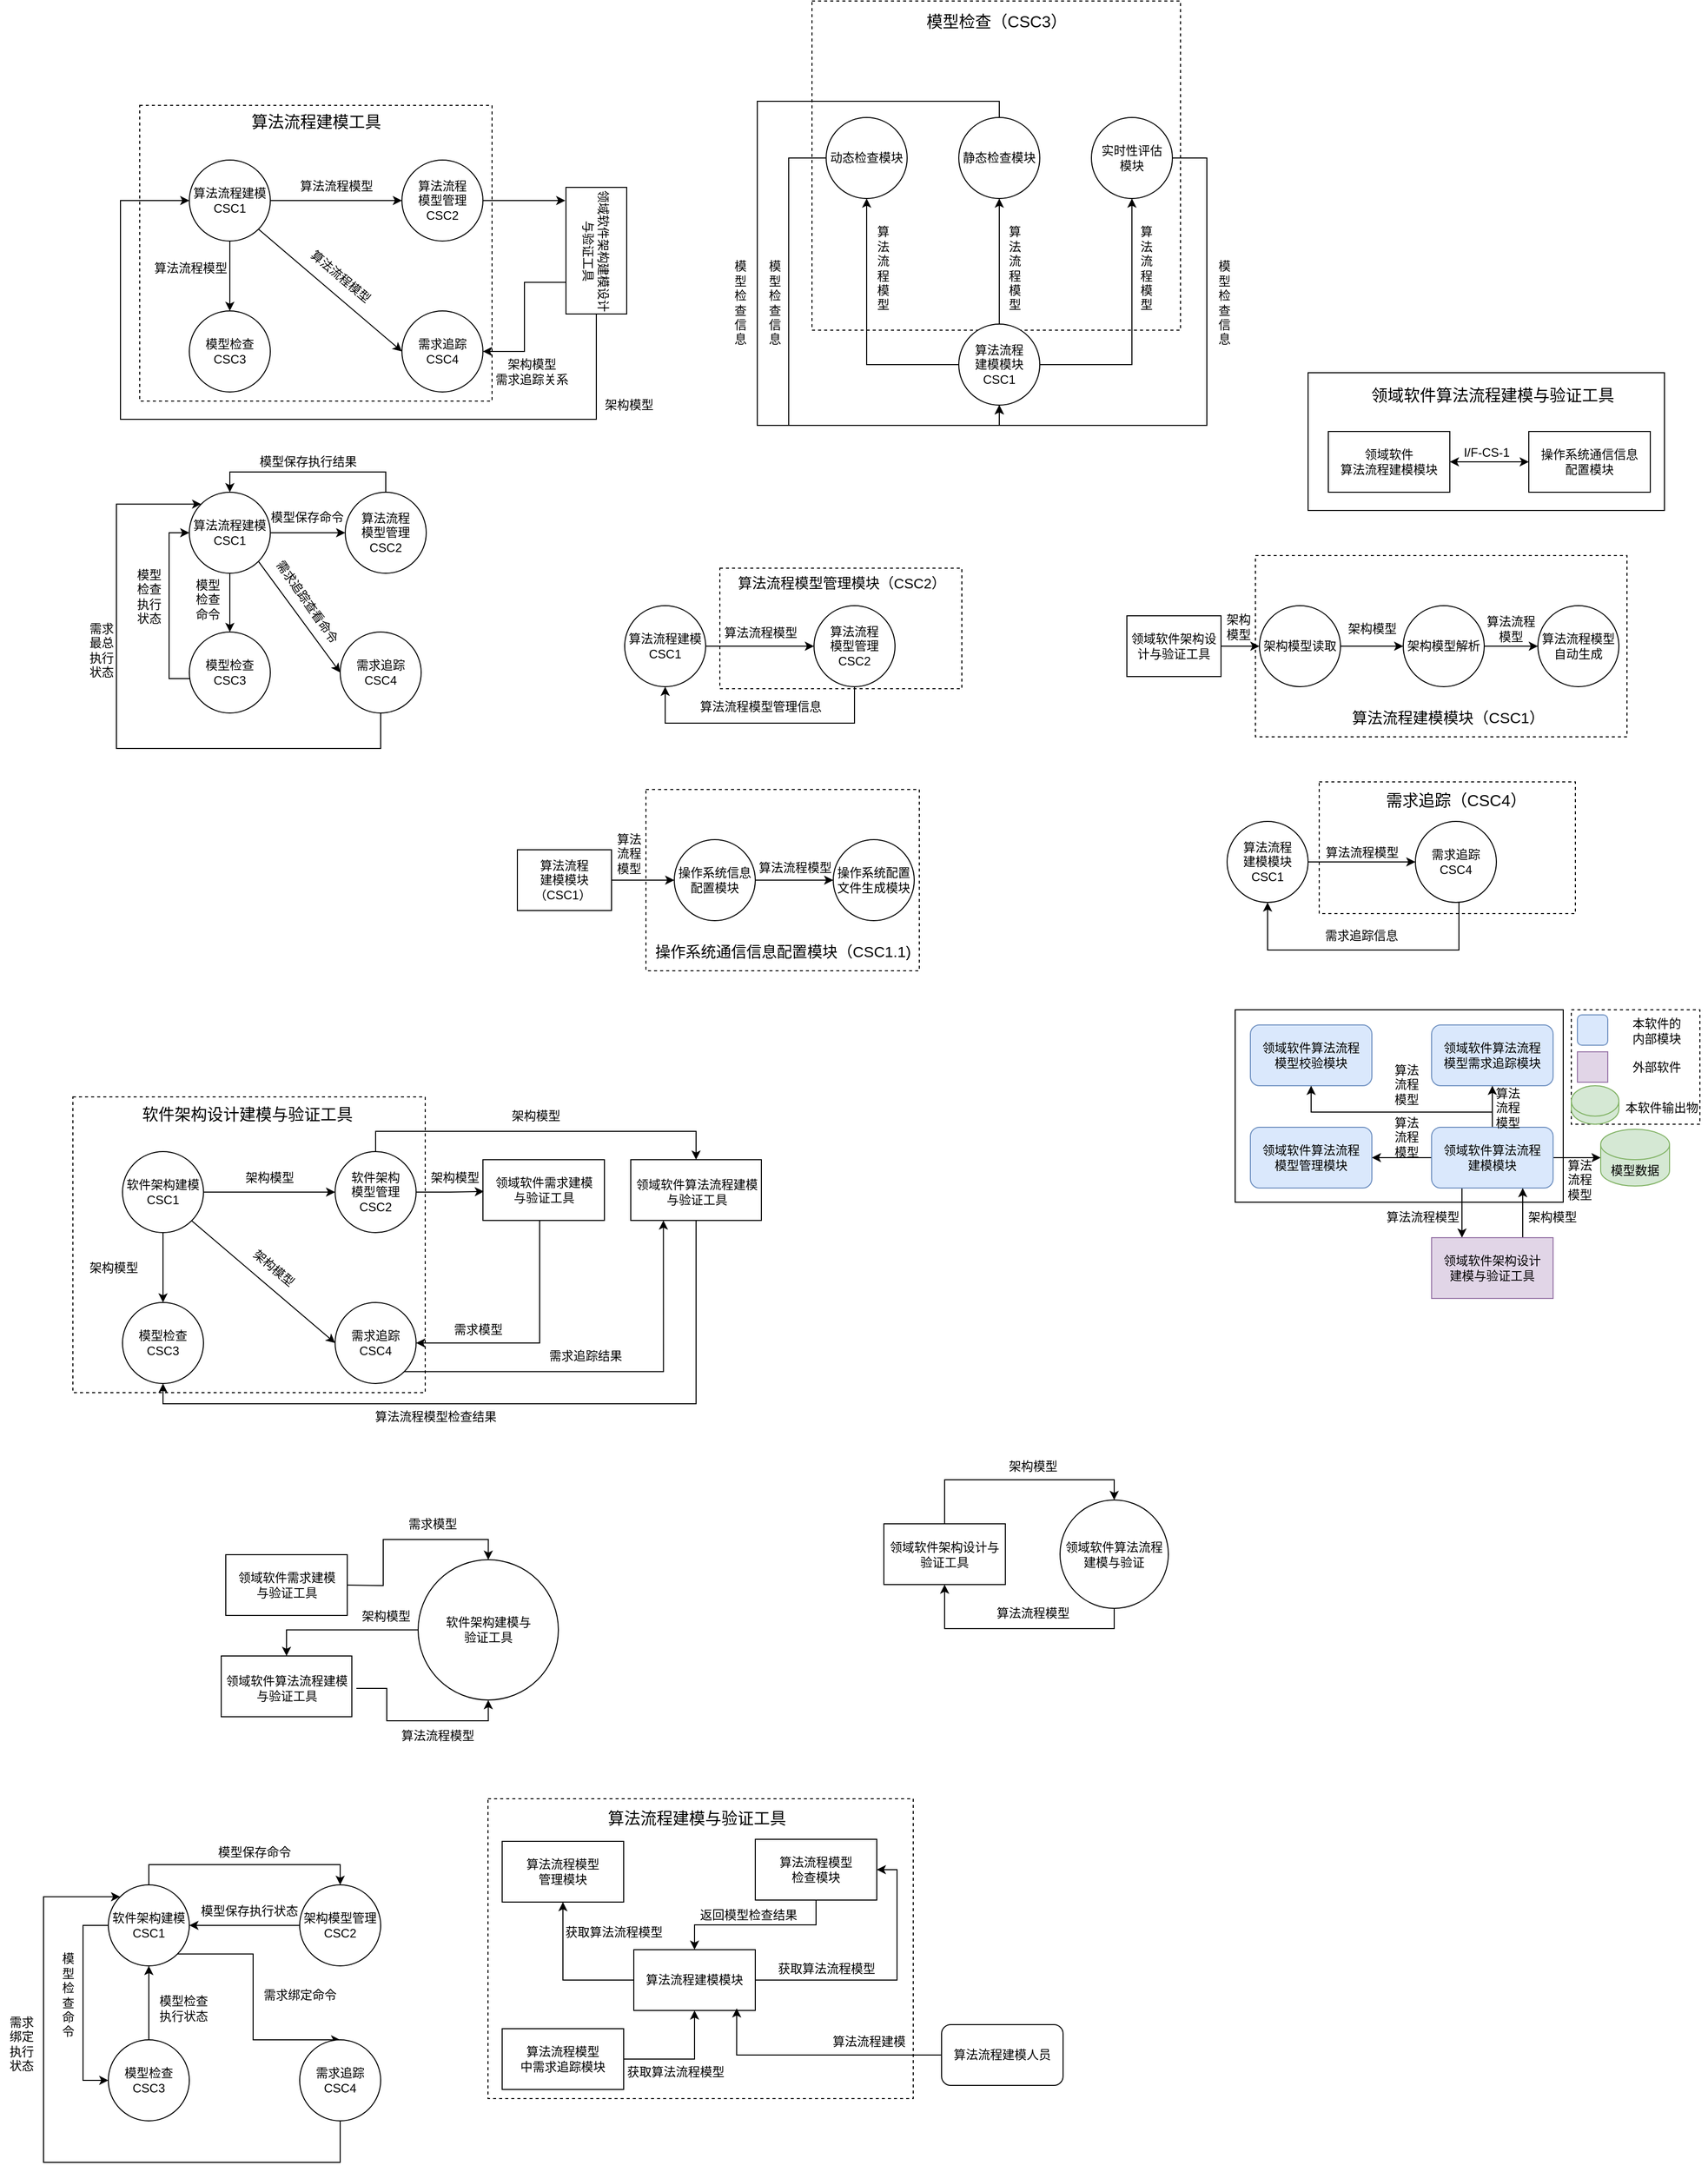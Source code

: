 <mxfile version="22.1.11" type="github" pages="3">
  <diagram id="C5RBs43oDa-KdzZeNtuy" name="随意花花">
    <mxGraphModel dx="1156" dy="852" grid="0" gridSize="10" guides="1" tooltips="1" connect="1" arrows="1" fold="1" page="1" pageScale="1" pageWidth="2339" pageHeight="3300" math="0" shadow="0">
      <root>
        <mxCell id="WIyWlLk6GJQsqaUBKTNV-0" />
        <mxCell id="WIyWlLk6GJQsqaUBKTNV-1" parent="WIyWlLk6GJQsqaUBKTNV-0" />
        <mxCell id="anvmD5nSPNhNmB6iQBok-32" value="" style="whiteSpace=wrap;html=1;fillColor=none;dashed=1;" parent="WIyWlLk6GJQsqaUBKTNV-1" vertex="1">
          <mxGeometry x="1273" y="683.5" width="367" height="179" as="geometry" />
        </mxCell>
        <mxCell id="9m1aGH5O2P37OcQn60dd-82" value="" style="whiteSpace=wrap;html=1;fillColor=none;dashed=1;" parent="WIyWlLk6GJQsqaUBKTNV-1" vertex="1">
          <mxGeometry x="515" y="1911" width="420" height="296" as="geometry" />
        </mxCell>
        <mxCell id="9m1aGH5O2P37OcQn60dd-27" style="edgeStyle=orthogonalEdgeStyle;rounded=0;orthogonalLoop=1;jettySize=auto;html=1;entryX=0.5;entryY=1;entryDx=0;entryDy=0;" parent="WIyWlLk6GJQsqaUBKTNV-1" source="9m1aGH5O2P37OcQn60dd-25" target="9m1aGH5O2P37OcQn60dd-6" edge="1">
          <mxGeometry relative="1" as="geometry">
            <Array as="points">
              <mxPoint x="721" y="1521" />
              <mxPoint x="194" y="1521" />
            </Array>
          </mxGeometry>
        </mxCell>
        <mxCell id="9m1aGH5O2P37OcQn60dd-25" value="" style="rounded=0;whiteSpace=wrap;html=1;" parent="WIyWlLk6GJQsqaUBKTNV-1" vertex="1">
          <mxGeometry x="656" y="1280" width="129" height="60" as="geometry" />
        </mxCell>
        <mxCell id="9m1aGH5O2P37OcQn60dd-23" value="" style="rounded=0;whiteSpace=wrap;html=1;" parent="WIyWlLk6GJQsqaUBKTNV-1" vertex="1">
          <mxGeometry x="510" y="1280" width="120" height="60" as="geometry" />
        </mxCell>
        <mxCell id="anvmD5nSPNhNmB6iQBok-108" value="" style="rounded=0;whiteSpace=wrap;html=1;" parent="WIyWlLk6GJQsqaUBKTNV-1" vertex="1">
          <mxGeometry x="1325" y="503" width="352" height="136" as="geometry" />
        </mxCell>
        <mxCell id="anvmD5nSPNhNmB6iQBok-101" value="" style="rounded=0;whiteSpace=wrap;html=1;fillColor=none;dashed=1;" parent="WIyWlLk6GJQsqaUBKTNV-1" vertex="1">
          <mxGeometry x="1585" y="1132" width="127" height="113" as="geometry" />
        </mxCell>
        <mxCell id="anvmD5nSPNhNmB6iQBok-100" value="" style="rounded=0;whiteSpace=wrap;html=1;fillColor=none;" parent="WIyWlLk6GJQsqaUBKTNV-1" vertex="1">
          <mxGeometry x="1253" y="1132" width="324" height="190" as="geometry" />
        </mxCell>
        <mxCell id="anvmD5nSPNhNmB6iQBok-70" value="" style="whiteSpace=wrap;html=1;fillColor=none;dashed=1;" parent="WIyWlLk6GJQsqaUBKTNV-1" vertex="1">
          <mxGeometry x="835" y="136" width="364" height="325" as="geometry" />
        </mxCell>
        <mxCell id="anvmD5nSPNhNmB6iQBok-56" value="" style="whiteSpace=wrap;html=1;fillColor=none;dashed=1;" parent="WIyWlLk6GJQsqaUBKTNV-1" vertex="1">
          <mxGeometry x="744" y="696" width="239" height="119" as="geometry" />
        </mxCell>
        <mxCell id="anvmD5nSPNhNmB6iQBok-12" value="" style="whiteSpace=wrap;html=1;fillColor=none;dashed=1;" parent="WIyWlLk6GJQsqaUBKTNV-1" vertex="1">
          <mxGeometry x="171" y="239" width="348" height="292" as="geometry" />
        </mxCell>
        <mxCell id="anvmD5nSPNhNmB6iQBok-5" style="edgeStyle=orthogonalEdgeStyle;rounded=0;orthogonalLoop=1;jettySize=auto;html=1;" parent="WIyWlLk6GJQsqaUBKTNV-1" source="anvmD5nSPNhNmB6iQBok-0" target="anvmD5nSPNhNmB6iQBok-2" edge="1">
          <mxGeometry relative="1" as="geometry" />
        </mxCell>
        <mxCell id="anvmD5nSPNhNmB6iQBok-7" style="edgeStyle=orthogonalEdgeStyle;rounded=0;orthogonalLoop=1;jettySize=auto;html=1;" parent="WIyWlLk6GJQsqaUBKTNV-1" source="anvmD5nSPNhNmB6iQBok-0" target="anvmD5nSPNhNmB6iQBok-3" edge="1">
          <mxGeometry relative="1" as="geometry" />
        </mxCell>
        <mxCell id="anvmD5nSPNhNmB6iQBok-0" value="算法流程建模&lt;br&gt;CSC1" style="ellipse;whiteSpace=wrap;html=1;aspect=fixed;" parent="WIyWlLk6GJQsqaUBKTNV-1" vertex="1">
          <mxGeometry x="220" y="293" width="80" height="80" as="geometry" />
        </mxCell>
        <mxCell id="anvmD5nSPNhNmB6iQBok-14" style="edgeStyle=orthogonalEdgeStyle;rounded=0;orthogonalLoop=1;jettySize=auto;html=1;" parent="WIyWlLk6GJQsqaUBKTNV-1" source="anvmD5nSPNhNmB6iQBok-2" edge="1">
          <mxGeometry relative="1" as="geometry">
            <mxPoint x="591.333" y="333.0" as="targetPoint" />
          </mxGeometry>
        </mxCell>
        <mxCell id="anvmD5nSPNhNmB6iQBok-2" value="算法流程&lt;br&gt;模型管理&lt;br&gt;CSC2" style="ellipse;whiteSpace=wrap;html=1;aspect=fixed;" parent="WIyWlLk6GJQsqaUBKTNV-1" vertex="1">
          <mxGeometry x="430" y="293" width="80" height="80" as="geometry" />
        </mxCell>
        <mxCell id="anvmD5nSPNhNmB6iQBok-3" value="模型检查CSC3" style="ellipse;whiteSpace=wrap;html=1;aspect=fixed;" parent="WIyWlLk6GJQsqaUBKTNV-1" vertex="1">
          <mxGeometry x="220" y="442" width="80" height="80" as="geometry" />
        </mxCell>
        <mxCell id="anvmD5nSPNhNmB6iQBok-4" value="需求追踪&lt;br&gt;CSC4" style="ellipse;whiteSpace=wrap;html=1;aspect=fixed;" parent="WIyWlLk6GJQsqaUBKTNV-1" vertex="1">
          <mxGeometry x="430" y="442" width="80" height="80" as="geometry" />
        </mxCell>
        <mxCell id="anvmD5nSPNhNmB6iQBok-6" value="算法流程模型" style="text;html=1;align=center;verticalAlign=middle;resizable=0;points=[];autosize=1;strokeColor=none;fillColor=none;" parent="WIyWlLk6GJQsqaUBKTNV-1" vertex="1">
          <mxGeometry x="320" y="306" width="90" height="26" as="geometry" />
        </mxCell>
        <mxCell id="anvmD5nSPNhNmB6iQBok-8" value="算法流程模型" style="text;html=1;align=center;verticalAlign=middle;resizable=0;points=[];autosize=1;strokeColor=none;fillColor=none;" parent="WIyWlLk6GJQsqaUBKTNV-1" vertex="1">
          <mxGeometry x="176" y="386.5" width="90" height="26" as="geometry" />
        </mxCell>
        <mxCell id="anvmD5nSPNhNmB6iQBok-10" value="" style="endArrow=classic;html=1;rounded=0;entryX=0;entryY=0.5;entryDx=0;entryDy=0;exitX=1;exitY=1;exitDx=0;exitDy=0;" parent="WIyWlLk6GJQsqaUBKTNV-1" source="anvmD5nSPNhNmB6iQBok-0" target="anvmD5nSPNhNmB6iQBok-4" edge="1">
          <mxGeometry width="50" height="50" relative="1" as="geometry">
            <mxPoint x="324" y="383" as="sourcePoint" />
            <mxPoint x="374" y="333" as="targetPoint" />
          </mxGeometry>
        </mxCell>
        <mxCell id="anvmD5nSPNhNmB6iQBok-11" value="算法流程模型" style="text;html=1;align=center;verticalAlign=middle;resizable=0;points=[];autosize=1;strokeColor=none;fillColor=none;rotation=40;" parent="WIyWlLk6GJQsqaUBKTNV-1" vertex="1">
          <mxGeometry x="324" y="395" width="90" height="26" as="geometry" />
        </mxCell>
        <mxCell id="anvmD5nSPNhNmB6iQBok-15" style="edgeStyle=orthogonalEdgeStyle;rounded=0;orthogonalLoop=1;jettySize=auto;html=1;entryX=0;entryY=0.5;entryDx=0;entryDy=0;" parent="WIyWlLk6GJQsqaUBKTNV-1" source="anvmD5nSPNhNmB6iQBok-13" target="anvmD5nSPNhNmB6iQBok-0" edge="1">
          <mxGeometry relative="1" as="geometry">
            <Array as="points">
              <mxPoint x="622" y="549" />
              <mxPoint x="152" y="549" />
              <mxPoint x="152" y="333" />
            </Array>
          </mxGeometry>
        </mxCell>
        <mxCell id="9m1aGH5O2P37OcQn60dd-114" style="edgeStyle=orthogonalEdgeStyle;rounded=0;orthogonalLoop=1;jettySize=auto;html=1;exitX=0.75;exitY=1;exitDx=0;exitDy=0;entryX=1;entryY=0.5;entryDx=0;entryDy=0;" parent="WIyWlLk6GJQsqaUBKTNV-1" source="anvmD5nSPNhNmB6iQBok-13" target="anvmD5nSPNhNmB6iQBok-4" edge="1">
          <mxGeometry relative="1" as="geometry" />
        </mxCell>
        <mxCell id="anvmD5nSPNhNmB6iQBok-13" value="领域软件架构建模设计与验证工具" style="rounded=0;whiteSpace=wrap;html=1;rotation=90;" parent="WIyWlLk6GJQsqaUBKTNV-1" vertex="1">
          <mxGeometry x="559.5" y="352.5" width="125" height="60" as="geometry" />
        </mxCell>
        <mxCell id="anvmD5nSPNhNmB6iQBok-21" value="" style="edgeStyle=orthogonalEdgeStyle;rounded=0;orthogonalLoop=1;jettySize=auto;html=1;" parent="WIyWlLk6GJQsqaUBKTNV-1" source="anvmD5nSPNhNmB6iQBok-17" target="anvmD5nSPNhNmB6iQBok-19" edge="1">
          <mxGeometry relative="1" as="geometry" />
        </mxCell>
        <mxCell id="anvmD5nSPNhNmB6iQBok-22" style="edgeStyle=orthogonalEdgeStyle;rounded=0;orthogonalLoop=1;jettySize=auto;html=1;" parent="WIyWlLk6GJQsqaUBKTNV-1" source="anvmD5nSPNhNmB6iQBok-17" target="anvmD5nSPNhNmB6iQBok-18" edge="1">
          <mxGeometry relative="1" as="geometry" />
        </mxCell>
        <mxCell id="anvmD5nSPNhNmB6iQBok-17" value="算法流程建模&lt;br&gt;CSC1" style="ellipse;whiteSpace=wrap;html=1;aspect=fixed;" parent="WIyWlLk6GJQsqaUBKTNV-1" vertex="1">
          <mxGeometry x="220" y="621" width="80" height="80" as="geometry" />
        </mxCell>
        <mxCell id="9m1aGH5O2P37OcQn60dd-107" style="edgeStyle=orthogonalEdgeStyle;rounded=0;orthogonalLoop=1;jettySize=auto;html=1;entryX=0.5;entryY=0;entryDx=0;entryDy=0;" parent="WIyWlLk6GJQsqaUBKTNV-1" source="anvmD5nSPNhNmB6iQBok-18" target="anvmD5nSPNhNmB6iQBok-17" edge="1">
          <mxGeometry relative="1" as="geometry">
            <Array as="points">
              <mxPoint x="414" y="601" />
              <mxPoint x="260" y="601" />
            </Array>
          </mxGeometry>
        </mxCell>
        <mxCell id="anvmD5nSPNhNmB6iQBok-18" value="算法流程&lt;br&gt;模型管理&lt;br&gt;CSC2" style="ellipse;whiteSpace=wrap;html=1;aspect=fixed;" parent="WIyWlLk6GJQsqaUBKTNV-1" vertex="1">
          <mxGeometry x="374" y="621" width="80" height="80" as="geometry" />
        </mxCell>
        <mxCell id="anvmD5nSPNhNmB6iQBok-24" style="edgeStyle=orthogonalEdgeStyle;rounded=0;orthogonalLoop=1;jettySize=auto;html=1;entryX=0;entryY=0.5;entryDx=0;entryDy=0;" parent="WIyWlLk6GJQsqaUBKTNV-1" source="anvmD5nSPNhNmB6iQBok-19" target="anvmD5nSPNhNmB6iQBok-17" edge="1">
          <mxGeometry relative="1" as="geometry">
            <Array as="points">
              <mxPoint x="200" y="805" />
              <mxPoint x="200" y="661" />
            </Array>
          </mxGeometry>
        </mxCell>
        <mxCell id="anvmD5nSPNhNmB6iQBok-19" value="模型检查&lt;br&gt;CSC3" style="ellipse;whiteSpace=wrap;html=1;aspect=fixed;" parent="WIyWlLk6GJQsqaUBKTNV-1" vertex="1">
          <mxGeometry x="220" y="759" width="80" height="80" as="geometry" />
        </mxCell>
        <mxCell id="9m1aGH5O2P37OcQn60dd-109" style="edgeStyle=orthogonalEdgeStyle;rounded=0;orthogonalLoop=1;jettySize=auto;html=1;entryX=0;entryY=0;entryDx=0;entryDy=0;" parent="WIyWlLk6GJQsqaUBKTNV-1" source="anvmD5nSPNhNmB6iQBok-20" target="anvmD5nSPNhNmB6iQBok-17" edge="1">
          <mxGeometry relative="1" as="geometry">
            <Array as="points">
              <mxPoint x="409" y="874" />
              <mxPoint x="148" y="874" />
              <mxPoint x="148" y="633" />
            </Array>
          </mxGeometry>
        </mxCell>
        <mxCell id="anvmD5nSPNhNmB6iQBok-20" value="需求追踪&lt;br&gt;CSC4" style="ellipse;whiteSpace=wrap;html=1;aspect=fixed;" parent="WIyWlLk6GJQsqaUBKTNV-1" vertex="1">
          <mxGeometry x="369" y="759" width="80" height="80" as="geometry" />
        </mxCell>
        <mxCell id="anvmD5nSPNhNmB6iQBok-23" value="" style="endArrow=classic;html=1;rounded=0;exitX=1;exitY=1;exitDx=0;exitDy=0;entryX=0;entryY=0.5;entryDx=0;entryDy=0;" parent="WIyWlLk6GJQsqaUBKTNV-1" source="anvmD5nSPNhNmB6iQBok-17" target="anvmD5nSPNhNmB6iQBok-20" edge="1">
          <mxGeometry width="50" height="50" relative="1" as="geometry">
            <mxPoint x="324" y="745" as="sourcePoint" />
            <mxPoint x="374" y="695" as="targetPoint" />
          </mxGeometry>
        </mxCell>
        <mxCell id="anvmD5nSPNhNmB6iQBok-25" value="模型保存命令" style="text;html=1;align=center;verticalAlign=middle;resizable=0;points=[];autosize=1;strokeColor=none;fillColor=none;" parent="WIyWlLk6GJQsqaUBKTNV-1" vertex="1">
          <mxGeometry x="290.5" y="633" width="90" height="26" as="geometry" />
        </mxCell>
        <mxCell id="anvmD5nSPNhNmB6iQBok-26" value="需求追踪查看命令" style="text;html=1;align=center;verticalAlign=middle;resizable=0;points=[];autosize=1;strokeColor=none;fillColor=none;rotation=55;" parent="WIyWlLk6GJQsqaUBKTNV-1" vertex="1">
          <mxGeometry x="279" y="716" width="114" height="26" as="geometry" />
        </mxCell>
        <mxCell id="anvmD5nSPNhNmB6iQBok-27" value="模型&lt;br&gt;检查&lt;br&gt;命令" style="text;html=1;align=center;verticalAlign=middle;resizable=0;points=[];autosize=1;strokeColor=none;fillColor=none;" parent="WIyWlLk6GJQsqaUBKTNV-1" vertex="1">
          <mxGeometry x="217" y="699" width="42" height="55" as="geometry" />
        </mxCell>
        <mxCell id="anvmD5nSPNhNmB6iQBok-29" value="模型&lt;br&gt;检查&lt;br&gt;执行&lt;br&gt;状态" style="text;html=1;align=center;verticalAlign=middle;resizable=0;points=[];autosize=1;strokeColor=none;fillColor=none;" parent="WIyWlLk6GJQsqaUBKTNV-1" vertex="1">
          <mxGeometry x="159" y="689" width="42" height="70" as="geometry" />
        </mxCell>
        <mxCell id="anvmD5nSPNhNmB6iQBok-38" style="edgeStyle=orthogonalEdgeStyle;rounded=0;orthogonalLoop=1;jettySize=auto;html=1;" parent="WIyWlLk6GJQsqaUBKTNV-1" source="anvmD5nSPNhNmB6iQBok-31" target="anvmD5nSPNhNmB6iQBok-34" edge="1">
          <mxGeometry relative="1" as="geometry" />
        </mxCell>
        <mxCell id="anvmD5nSPNhNmB6iQBok-31" value="领域软件架构设计与验证工具" style="rounded=0;whiteSpace=wrap;html=1;" parent="WIyWlLk6GJQsqaUBKTNV-1" vertex="1">
          <mxGeometry x="1146" y="743" width="93" height="60" as="geometry" />
        </mxCell>
        <mxCell id="anvmD5nSPNhNmB6iQBok-36" style="edgeStyle=orthogonalEdgeStyle;rounded=0;orthogonalLoop=1;jettySize=auto;html=1;exitX=1;exitY=0.5;exitDx=0;exitDy=0;" parent="WIyWlLk6GJQsqaUBKTNV-1" source="anvmD5nSPNhNmB6iQBok-34" target="anvmD5nSPNhNmB6iQBok-35" edge="1">
          <mxGeometry relative="1" as="geometry" />
        </mxCell>
        <mxCell id="anvmD5nSPNhNmB6iQBok-34" value="架构模型读取" style="ellipse;whiteSpace=wrap;html=1;aspect=fixed;" parent="WIyWlLk6GJQsqaUBKTNV-1" vertex="1">
          <mxGeometry x="1277" y="733" width="80" height="80" as="geometry" />
        </mxCell>
        <mxCell id="9m1aGH5O2P37OcQn60dd-89" style="edgeStyle=orthogonalEdgeStyle;rounded=0;orthogonalLoop=1;jettySize=auto;html=1;exitX=1;exitY=0.5;exitDx=0;exitDy=0;" parent="WIyWlLk6GJQsqaUBKTNV-1" source="anvmD5nSPNhNmB6iQBok-35" target="9m1aGH5O2P37OcQn60dd-88" edge="1">
          <mxGeometry relative="1" as="geometry" />
        </mxCell>
        <mxCell id="anvmD5nSPNhNmB6iQBok-35" value="架构模型解析" style="ellipse;whiteSpace=wrap;html=1;aspect=fixed;" parent="WIyWlLk6GJQsqaUBKTNV-1" vertex="1">
          <mxGeometry x="1419" y="733" width="80" height="80" as="geometry" />
        </mxCell>
        <mxCell id="anvmD5nSPNhNmB6iQBok-37" value="架构模型" style="text;html=1;align=center;verticalAlign=middle;resizable=0;points=[];autosize=1;strokeColor=none;fillColor=none;" parent="WIyWlLk6GJQsqaUBKTNV-1" vertex="1">
          <mxGeometry x="1355" y="743" width="66" height="26" as="geometry" />
        </mxCell>
        <mxCell id="anvmD5nSPNhNmB6iQBok-39" value="架构&lt;br&gt;模型" style="text;html=1;align=center;verticalAlign=middle;resizable=0;points=[];autosize=1;strokeColor=none;fillColor=none;" parent="WIyWlLk6GJQsqaUBKTNV-1" vertex="1">
          <mxGeometry x="1235" y="733" width="42" height="41" as="geometry" />
        </mxCell>
        <mxCell id="anvmD5nSPNhNmB6iQBok-40" value="&lt;font style=&quot;font-size: 15px;&quot;&gt;算法流程建模模块（CSC1）&lt;/font&gt;" style="text;html=1;align=center;verticalAlign=middle;resizable=0;points=[];autosize=1;strokeColor=none;fillColor=none;" parent="WIyWlLk6GJQsqaUBKTNV-1" vertex="1">
          <mxGeometry x="1358.5" y="828" width="208" height="30" as="geometry" />
        </mxCell>
        <mxCell id="anvmD5nSPNhNmB6iQBok-41" style="edgeStyle=orthogonalEdgeStyle;rounded=0;orthogonalLoop=1;jettySize=auto;html=1;" parent="WIyWlLk6GJQsqaUBKTNV-1" source="anvmD5nSPNhNmB6iQBok-42" target="anvmD5nSPNhNmB6iQBok-45" edge="1">
          <mxGeometry relative="1" as="geometry" />
        </mxCell>
        <mxCell id="anvmD5nSPNhNmB6iQBok-42" value="算法流程&lt;br&gt;建模模块&lt;br&gt;（CSC1）&amp;nbsp;" style="rounded=0;whiteSpace=wrap;html=1;" parent="WIyWlLk6GJQsqaUBKTNV-1" vertex="1">
          <mxGeometry x="544" y="974" width="93" height="60" as="geometry" />
        </mxCell>
        <mxCell id="anvmD5nSPNhNmB6iQBok-43" value="" style="whiteSpace=wrap;html=1;fillColor=none;dashed=1;" parent="WIyWlLk6GJQsqaUBKTNV-1" vertex="1">
          <mxGeometry x="671" y="914.5" width="270" height="179" as="geometry" />
        </mxCell>
        <mxCell id="anvmD5nSPNhNmB6iQBok-44" style="edgeStyle=orthogonalEdgeStyle;rounded=0;orthogonalLoop=1;jettySize=auto;html=1;exitX=1;exitY=0.5;exitDx=0;exitDy=0;" parent="WIyWlLk6GJQsqaUBKTNV-1" source="anvmD5nSPNhNmB6iQBok-45" target="anvmD5nSPNhNmB6iQBok-46" edge="1">
          <mxGeometry relative="1" as="geometry" />
        </mxCell>
        <mxCell id="anvmD5nSPNhNmB6iQBok-45" value="操作系统信息配置模块" style="ellipse;whiteSpace=wrap;html=1;aspect=fixed;" parent="WIyWlLk6GJQsqaUBKTNV-1" vertex="1">
          <mxGeometry x="699" y="964" width="80" height="80" as="geometry" />
        </mxCell>
        <mxCell id="anvmD5nSPNhNmB6iQBok-46" value="操作系统配置文件生成模块" style="ellipse;whiteSpace=wrap;html=1;aspect=fixed;" parent="WIyWlLk6GJQsqaUBKTNV-1" vertex="1">
          <mxGeometry x="856" y="964" width="80" height="80" as="geometry" />
        </mxCell>
        <mxCell id="anvmD5nSPNhNmB6iQBok-47" value="算法流程模型" style="text;html=1;align=center;verticalAlign=middle;resizable=0;points=[];autosize=1;strokeColor=none;fillColor=none;" parent="WIyWlLk6GJQsqaUBKTNV-1" vertex="1">
          <mxGeometry x="773" y="979" width="90" height="26" as="geometry" />
        </mxCell>
        <mxCell id="anvmD5nSPNhNmB6iQBok-48" value="算法&lt;br&gt;流程&lt;br&gt;模型" style="text;html=1;align=center;verticalAlign=middle;resizable=0;points=[];autosize=1;strokeColor=none;fillColor=none;" parent="WIyWlLk6GJQsqaUBKTNV-1" vertex="1">
          <mxGeometry x="633" y="950" width="42" height="55" as="geometry" />
        </mxCell>
        <mxCell id="anvmD5nSPNhNmB6iQBok-49" value="&lt;font style=&quot;font-size: 15px;&quot;&gt;操作系统通信信息配置模块（CSC1.1)&lt;/font&gt;" style="text;html=1;align=center;verticalAlign=middle;resizable=0;points=[];autosize=1;strokeColor=none;fillColor=none;" parent="WIyWlLk6GJQsqaUBKTNV-1" vertex="1">
          <mxGeometry x="670.5" y="1059" width="271" height="30" as="geometry" />
        </mxCell>
        <mxCell id="anvmD5nSPNhNmB6iQBok-52" value="" style="edgeStyle=orthogonalEdgeStyle;rounded=0;orthogonalLoop=1;jettySize=auto;html=1;" parent="WIyWlLk6GJQsqaUBKTNV-1" source="anvmD5nSPNhNmB6iQBok-50" target="anvmD5nSPNhNmB6iQBok-51" edge="1">
          <mxGeometry relative="1" as="geometry" />
        </mxCell>
        <mxCell id="anvmD5nSPNhNmB6iQBok-50" value="算法流程建模&lt;br&gt;CSC1" style="ellipse;whiteSpace=wrap;html=1;aspect=fixed;" parent="WIyWlLk6GJQsqaUBKTNV-1" vertex="1">
          <mxGeometry x="650" y="733" width="80" height="80" as="geometry" />
        </mxCell>
        <mxCell id="anvmD5nSPNhNmB6iQBok-54" style="edgeStyle=orthogonalEdgeStyle;rounded=0;orthogonalLoop=1;jettySize=auto;html=1;entryX=0.5;entryY=1;entryDx=0;entryDy=0;" parent="WIyWlLk6GJQsqaUBKTNV-1" source="anvmD5nSPNhNmB6iQBok-51" target="anvmD5nSPNhNmB6iQBok-50" edge="1">
          <mxGeometry relative="1" as="geometry">
            <Array as="points">
              <mxPoint x="877" y="849" />
              <mxPoint x="690" y="849" />
            </Array>
          </mxGeometry>
        </mxCell>
        <mxCell id="anvmD5nSPNhNmB6iQBok-51" value="算法流程&lt;br&gt;模型管理&lt;br&gt;CSC2" style="ellipse;whiteSpace=wrap;html=1;aspect=fixed;" parent="WIyWlLk6GJQsqaUBKTNV-1" vertex="1">
          <mxGeometry x="837" y="733" width="80" height="80" as="geometry" />
        </mxCell>
        <mxCell id="anvmD5nSPNhNmB6iQBok-53" value="算法流程模型" style="text;html=1;align=center;verticalAlign=middle;resizable=0;points=[];autosize=1;strokeColor=none;fillColor=none;" parent="WIyWlLk6GJQsqaUBKTNV-1" vertex="1">
          <mxGeometry x="739" y="747" width="90" height="26" as="geometry" />
        </mxCell>
        <mxCell id="anvmD5nSPNhNmB6iQBok-55" value="算法流程模型管理信息" style="text;html=1;align=center;verticalAlign=middle;resizable=0;points=[];autosize=1;strokeColor=none;fillColor=none;" parent="WIyWlLk6GJQsqaUBKTNV-1" vertex="1">
          <mxGeometry x="715" y="820" width="138" height="26" as="geometry" />
        </mxCell>
        <mxCell id="anvmD5nSPNhNmB6iQBok-58" value="&lt;font style=&quot;font-size: 14px;&quot;&gt;算法流程模型管理模块（CSC2）&lt;/font&gt;" style="text;html=1;align=center;verticalAlign=middle;resizable=0;points=[];autosize=1;strokeColor=none;fillColor=none;" parent="WIyWlLk6GJQsqaUBKTNV-1" vertex="1">
          <mxGeometry x="752" y="696" width="223" height="29" as="geometry" />
        </mxCell>
        <mxCell id="anvmD5nSPNhNmB6iQBok-72" style="edgeStyle=orthogonalEdgeStyle;rounded=0;orthogonalLoop=1;jettySize=auto;html=1;entryX=0.5;entryY=1;entryDx=0;entryDy=0;" parent="WIyWlLk6GJQsqaUBKTNV-1" source="anvmD5nSPNhNmB6iQBok-59" target="anvmD5nSPNhNmB6iQBok-62" edge="1">
          <mxGeometry relative="1" as="geometry">
            <Array as="points">
              <mxPoint x="1020" y="235" />
              <mxPoint x="781" y="235" />
              <mxPoint x="781" y="555" />
              <mxPoint x="1020" y="555" />
            </Array>
          </mxGeometry>
        </mxCell>
        <mxCell id="anvmD5nSPNhNmB6iQBok-59" value="静态检查模块" style="ellipse;whiteSpace=wrap;html=1;aspect=fixed;" parent="WIyWlLk6GJQsqaUBKTNV-1" vertex="1">
          <mxGeometry x="980" y="251" width="80" height="80" as="geometry" />
        </mxCell>
        <mxCell id="anvmD5nSPNhNmB6iQBok-73" style="edgeStyle=orthogonalEdgeStyle;rounded=0;orthogonalLoop=1;jettySize=auto;html=1;entryX=0.5;entryY=1;entryDx=0;entryDy=0;" parent="WIyWlLk6GJQsqaUBKTNV-1" source="anvmD5nSPNhNmB6iQBok-60" target="anvmD5nSPNhNmB6iQBok-62" edge="1">
          <mxGeometry relative="1" as="geometry">
            <Array as="points">
              <mxPoint x="812" y="291" />
              <mxPoint x="812" y="555" />
              <mxPoint x="1020" y="555" />
            </Array>
          </mxGeometry>
        </mxCell>
        <mxCell id="anvmD5nSPNhNmB6iQBok-60" value="动态检查模块" style="ellipse;whiteSpace=wrap;html=1;aspect=fixed;" parent="WIyWlLk6GJQsqaUBKTNV-1" vertex="1">
          <mxGeometry x="849" y="251" width="80" height="80" as="geometry" />
        </mxCell>
        <mxCell id="anvmD5nSPNhNmB6iQBok-74" style="edgeStyle=orthogonalEdgeStyle;rounded=0;orthogonalLoop=1;jettySize=auto;html=1;entryX=0.5;entryY=1;entryDx=0;entryDy=0;" parent="WIyWlLk6GJQsqaUBKTNV-1" source="anvmD5nSPNhNmB6iQBok-61" target="anvmD5nSPNhNmB6iQBok-62" edge="1">
          <mxGeometry relative="1" as="geometry">
            <Array as="points">
              <mxPoint x="1225" y="291" />
              <mxPoint x="1225" y="555" />
              <mxPoint x="1020" y="555" />
            </Array>
          </mxGeometry>
        </mxCell>
        <mxCell id="anvmD5nSPNhNmB6iQBok-61" value="实时性评估&lt;br&gt;模块" style="ellipse;whiteSpace=wrap;html=1;aspect=fixed;" parent="WIyWlLk6GJQsqaUBKTNV-1" vertex="1">
          <mxGeometry x="1111" y="251" width="80" height="80" as="geometry" />
        </mxCell>
        <mxCell id="anvmD5nSPNhNmB6iQBok-63" value="" style="edgeStyle=orthogonalEdgeStyle;rounded=0;orthogonalLoop=1;jettySize=auto;html=1;" parent="WIyWlLk6GJQsqaUBKTNV-1" source="anvmD5nSPNhNmB6iQBok-62" target="anvmD5nSPNhNmB6iQBok-59" edge="1">
          <mxGeometry relative="1" as="geometry" />
        </mxCell>
        <mxCell id="anvmD5nSPNhNmB6iQBok-64" style="edgeStyle=orthogonalEdgeStyle;rounded=0;orthogonalLoop=1;jettySize=auto;html=1;entryX=0.5;entryY=1;entryDx=0;entryDy=0;" parent="WIyWlLk6GJQsqaUBKTNV-1" source="anvmD5nSPNhNmB6iQBok-62" target="anvmD5nSPNhNmB6iQBok-61" edge="1">
          <mxGeometry relative="1" as="geometry" />
        </mxCell>
        <mxCell id="anvmD5nSPNhNmB6iQBok-65" style="edgeStyle=orthogonalEdgeStyle;rounded=0;orthogonalLoop=1;jettySize=auto;html=1;entryX=0.5;entryY=1;entryDx=0;entryDy=0;" parent="WIyWlLk6GJQsqaUBKTNV-1" source="anvmD5nSPNhNmB6iQBok-62" target="anvmD5nSPNhNmB6iQBok-60" edge="1">
          <mxGeometry relative="1" as="geometry" />
        </mxCell>
        <mxCell id="anvmD5nSPNhNmB6iQBok-62" value="算法流程&lt;br&gt;建模模块&lt;br&gt;CSC1" style="ellipse;whiteSpace=wrap;html=1;aspect=fixed;" parent="WIyWlLk6GJQsqaUBKTNV-1" vertex="1">
          <mxGeometry x="980" y="455" width="80" height="80" as="geometry" />
        </mxCell>
        <mxCell id="anvmD5nSPNhNmB6iQBok-66" value="算&lt;br&gt;法&lt;br&gt;流&lt;br&gt;程&lt;br&gt;模&lt;br&gt;型" style="text;html=1;align=center;verticalAlign=middle;resizable=0;points=[];autosize=1;strokeColor=none;fillColor=none;" parent="WIyWlLk6GJQsqaUBKTNV-1" vertex="1">
          <mxGeometry x="1020" y="351" width="30" height="98" as="geometry" />
        </mxCell>
        <mxCell id="anvmD5nSPNhNmB6iQBok-67" value="算&lt;br&gt;法&lt;br&gt;流&lt;br&gt;程&lt;br&gt;模&lt;br&gt;型" style="text;html=1;align=center;verticalAlign=middle;resizable=0;points=[];autosize=1;strokeColor=none;fillColor=none;" parent="WIyWlLk6GJQsqaUBKTNV-1" vertex="1">
          <mxGeometry x="890" y="351" width="30" height="98" as="geometry" />
        </mxCell>
        <mxCell id="anvmD5nSPNhNmB6iQBok-68" value="算&lt;br&gt;法&lt;br&gt;流&lt;br&gt;程&lt;br&gt;模&lt;br&gt;型" style="text;html=1;align=center;verticalAlign=middle;resizable=0;points=[];autosize=1;strokeColor=none;fillColor=none;" parent="WIyWlLk6GJQsqaUBKTNV-1" vertex="1">
          <mxGeometry x="1150" y="351" width="30" height="98" as="geometry" />
        </mxCell>
        <mxCell id="anvmD5nSPNhNmB6iQBok-71" value="&lt;font style=&quot;font-size: 16px;&quot;&gt;模型检查（CSC3）&lt;/font&gt;" style="text;html=1;align=center;verticalAlign=middle;resizable=0;points=[];autosize=1;strokeColor=none;fillColor=none;" parent="WIyWlLk6GJQsqaUBKTNV-1" vertex="1">
          <mxGeometry x="938.5" y="140" width="157" height="31" as="geometry" />
        </mxCell>
        <mxCell id="anvmD5nSPNhNmB6iQBok-75" value="模&lt;br&gt;型&lt;br&gt;检&lt;br&gt;查&lt;br&gt;信&lt;br&gt;息" style="text;html=1;align=center;verticalAlign=middle;resizable=0;points=[];autosize=1;strokeColor=none;fillColor=none;" parent="WIyWlLk6GJQsqaUBKTNV-1" vertex="1">
          <mxGeometry x="1227" y="385" width="30" height="98" as="geometry" />
        </mxCell>
        <mxCell id="anvmD5nSPNhNmB6iQBok-76" value="模&lt;br&gt;型&lt;br&gt;检&lt;br&gt;查&lt;br&gt;信&lt;br&gt;息" style="text;html=1;align=center;verticalAlign=middle;resizable=0;points=[];autosize=1;strokeColor=none;fillColor=none;" parent="WIyWlLk6GJQsqaUBKTNV-1" vertex="1">
          <mxGeometry x="783" y="385" width="30" height="98" as="geometry" />
        </mxCell>
        <mxCell id="anvmD5nSPNhNmB6iQBok-77" value="模&lt;br&gt;型&lt;br&gt;检&lt;br&gt;查&lt;br&gt;信&lt;br&gt;息" style="text;html=1;align=center;verticalAlign=middle;resizable=0;points=[];autosize=1;strokeColor=none;fillColor=none;" parent="WIyWlLk6GJQsqaUBKTNV-1" vertex="1">
          <mxGeometry x="749" y="385" width="30" height="98" as="geometry" />
        </mxCell>
        <mxCell id="anvmD5nSPNhNmB6iQBok-81" value="" style="edgeStyle=orthogonalEdgeStyle;rounded=0;orthogonalLoop=1;jettySize=auto;html=1;" parent="WIyWlLk6GJQsqaUBKTNV-1" source="anvmD5nSPNhNmB6iQBok-79" target="anvmD5nSPNhNmB6iQBok-80" edge="1">
          <mxGeometry relative="1" as="geometry" />
        </mxCell>
        <mxCell id="anvmD5nSPNhNmB6iQBok-79" value="算法流程&lt;br&gt;建模模块&lt;br&gt;CSC1" style="ellipse;whiteSpace=wrap;html=1;aspect=fixed;" parent="WIyWlLk6GJQsqaUBKTNV-1" vertex="1">
          <mxGeometry x="1245" y="946" width="80" height="80" as="geometry" />
        </mxCell>
        <mxCell id="anvmD5nSPNhNmB6iQBok-83" style="edgeStyle=orthogonalEdgeStyle;rounded=0;orthogonalLoop=1;jettySize=auto;html=1;entryX=0.5;entryY=1;entryDx=0;entryDy=0;" parent="WIyWlLk6GJQsqaUBKTNV-1" source="anvmD5nSPNhNmB6iQBok-80" target="anvmD5nSPNhNmB6iQBok-79" edge="1">
          <mxGeometry relative="1" as="geometry">
            <Array as="points">
              <mxPoint x="1474" y="1073" />
              <mxPoint x="1285" y="1073" />
            </Array>
          </mxGeometry>
        </mxCell>
        <mxCell id="anvmD5nSPNhNmB6iQBok-80" value="需求追踪&lt;br&gt;CSC4" style="ellipse;whiteSpace=wrap;html=1;aspect=fixed;" parent="WIyWlLk6GJQsqaUBKTNV-1" vertex="1">
          <mxGeometry x="1431" y="946" width="80" height="80" as="geometry" />
        </mxCell>
        <mxCell id="anvmD5nSPNhNmB6iQBok-82" value="算法流程模型" style="text;html=1;align=center;verticalAlign=middle;resizable=0;points=[];autosize=1;strokeColor=none;fillColor=none;" parent="WIyWlLk6GJQsqaUBKTNV-1" vertex="1">
          <mxGeometry x="1333" y="964" width="90" height="26" as="geometry" />
        </mxCell>
        <mxCell id="anvmD5nSPNhNmB6iQBok-84" value="需求追踪信息&amp;nbsp;" style="text;html=1;align=center;verticalAlign=middle;resizable=0;points=[];autosize=1;strokeColor=none;fillColor=none;" parent="WIyWlLk6GJQsqaUBKTNV-1" vertex="1">
          <mxGeometry x="1332" y="1046" width="93" height="26" as="geometry" />
        </mxCell>
        <mxCell id="anvmD5nSPNhNmB6iQBok-85" value="" style="whiteSpace=wrap;html=1;fillColor=none;dashed=1;" parent="WIyWlLk6GJQsqaUBKTNV-1" vertex="1">
          <mxGeometry x="1336" y="907" width="253" height="130" as="geometry" />
        </mxCell>
        <mxCell id="anvmD5nSPNhNmB6iQBok-86" value="&lt;font style=&quot;font-size: 16px;&quot;&gt;需求追踪（CSC4）&lt;/font&gt;" style="text;html=1;align=center;verticalAlign=middle;resizable=0;points=[];autosize=1;strokeColor=none;fillColor=none;" parent="WIyWlLk6GJQsqaUBKTNV-1" vertex="1">
          <mxGeometry x="1392.5" y="909" width="157" height="31" as="geometry" />
        </mxCell>
        <mxCell id="anvmD5nSPNhNmB6iQBok-87" value="领域软件算法流程&lt;br&gt;模型校验模块" style="rounded=1;whiteSpace=wrap;html=1;fillColor=#dae8fc;strokeColor=#6c8ebf;" parent="WIyWlLk6GJQsqaUBKTNV-1" vertex="1">
          <mxGeometry x="1268" y="1147" width="120" height="60" as="geometry" />
        </mxCell>
        <mxCell id="anvmD5nSPNhNmB6iQBok-88" value="领域软件算法流程&lt;br&gt;模型需求追踪模块" style="rounded=1;whiteSpace=wrap;html=1;fillColor=#dae8fc;strokeColor=#6c8ebf;" parent="WIyWlLk6GJQsqaUBKTNV-1" vertex="1">
          <mxGeometry x="1447" y="1147" width="120" height="60" as="geometry" />
        </mxCell>
        <mxCell id="anvmD5nSPNhNmB6iQBok-89" value="领域软件算法流程&lt;br&gt;模型管理模块" style="rounded=1;whiteSpace=wrap;html=1;fillColor=#dae8fc;strokeColor=#6c8ebf;" parent="WIyWlLk6GJQsqaUBKTNV-1" vertex="1">
          <mxGeometry x="1268" y="1248" width="120" height="60" as="geometry" />
        </mxCell>
        <mxCell id="anvmD5nSPNhNmB6iQBok-95" value="" style="edgeStyle=orthogonalEdgeStyle;rounded=0;orthogonalLoop=1;jettySize=auto;html=1;" parent="WIyWlLk6GJQsqaUBKTNV-1" source="anvmD5nSPNhNmB6iQBok-90" target="anvmD5nSPNhNmB6iQBok-89" edge="1">
          <mxGeometry relative="1" as="geometry" />
        </mxCell>
        <mxCell id="anvmD5nSPNhNmB6iQBok-96" value="" style="edgeStyle=orthogonalEdgeStyle;rounded=0;orthogonalLoop=1;jettySize=auto;html=1;" parent="WIyWlLk6GJQsqaUBKTNV-1" source="anvmD5nSPNhNmB6iQBok-90" target="anvmD5nSPNhNmB6iQBok-88" edge="1">
          <mxGeometry relative="1" as="geometry" />
        </mxCell>
        <mxCell id="anvmD5nSPNhNmB6iQBok-97" style="edgeStyle=orthogonalEdgeStyle;rounded=0;orthogonalLoop=1;jettySize=auto;html=1;entryX=0.5;entryY=1;entryDx=0;entryDy=0;" parent="WIyWlLk6GJQsqaUBKTNV-1" source="anvmD5nSPNhNmB6iQBok-90" target="anvmD5nSPNhNmB6iQBok-87" edge="1">
          <mxGeometry relative="1" as="geometry">
            <Array as="points">
              <mxPoint x="1507" y="1233" />
              <mxPoint x="1328" y="1233" />
            </Array>
          </mxGeometry>
        </mxCell>
        <mxCell id="anvmD5nSPNhNmB6iQBok-99" value="" style="edgeStyle=orthogonalEdgeStyle;rounded=0;orthogonalLoop=1;jettySize=auto;html=1;" parent="WIyWlLk6GJQsqaUBKTNV-1" source="anvmD5nSPNhNmB6iQBok-90" target="anvmD5nSPNhNmB6iQBok-98" edge="1">
          <mxGeometry relative="1" as="geometry" />
        </mxCell>
        <mxCell id="9m1aGH5O2P37OcQn60dd-91" style="edgeStyle=orthogonalEdgeStyle;rounded=0;orthogonalLoop=1;jettySize=auto;html=1;exitX=0.25;exitY=1;exitDx=0;exitDy=0;entryX=0.25;entryY=0;entryDx=0;entryDy=0;" parent="WIyWlLk6GJQsqaUBKTNV-1" source="anvmD5nSPNhNmB6iQBok-90" target="anvmD5nSPNhNmB6iQBok-91" edge="1">
          <mxGeometry relative="1" as="geometry" />
        </mxCell>
        <mxCell id="anvmD5nSPNhNmB6iQBok-90" value="领域软件算法流程&lt;br&gt;建模模块" style="rounded=1;whiteSpace=wrap;html=1;fillColor=#dae8fc;strokeColor=#6c8ebf;" parent="WIyWlLk6GJQsqaUBKTNV-1" vertex="1">
          <mxGeometry x="1447" y="1248" width="120" height="60" as="geometry" />
        </mxCell>
        <mxCell id="9m1aGH5O2P37OcQn60dd-94" style="edgeStyle=orthogonalEdgeStyle;rounded=0;orthogonalLoop=1;jettySize=auto;html=1;exitX=0.75;exitY=0;exitDx=0;exitDy=0;entryX=0.75;entryY=1;entryDx=0;entryDy=0;" parent="WIyWlLk6GJQsqaUBKTNV-1" source="anvmD5nSPNhNmB6iQBok-91" target="anvmD5nSPNhNmB6iQBok-90" edge="1">
          <mxGeometry relative="1" as="geometry" />
        </mxCell>
        <mxCell id="anvmD5nSPNhNmB6iQBok-91" value="领域软件架构设计&lt;br&gt;建模与验证工具" style="rounded=0;whiteSpace=wrap;html=1;fillColor=#e1d5e7;strokeColor=#9673a6;" parent="WIyWlLk6GJQsqaUBKTNV-1" vertex="1">
          <mxGeometry x="1447" y="1357" width="120" height="60" as="geometry" />
        </mxCell>
        <mxCell id="anvmD5nSPNhNmB6iQBok-98" value="模型数据" style="shape=cylinder3;whiteSpace=wrap;html=1;boundedLbl=1;backgroundOutline=1;size=15;fillColor=#d5e8d4;strokeColor=#82b366;" parent="WIyWlLk6GJQsqaUBKTNV-1" vertex="1">
          <mxGeometry x="1614" y="1250" width="68" height="56" as="geometry" />
        </mxCell>
        <mxCell id="anvmD5nSPNhNmB6iQBok-102" value="" style="rounded=1;whiteSpace=wrap;html=1;fillColor=#dae8fc;strokeColor=#6c8ebf;" parent="WIyWlLk6GJQsqaUBKTNV-1" vertex="1">
          <mxGeometry x="1591" y="1137" width="30" height="30" as="geometry" />
        </mxCell>
        <mxCell id="anvmD5nSPNhNmB6iQBok-103" value="本软件的&lt;br&gt;内部模块" style="text;html=1;align=center;verticalAlign=middle;resizable=0;points=[];autosize=1;strokeColor=none;fillColor=none;" parent="WIyWlLk6GJQsqaUBKTNV-1" vertex="1">
          <mxGeometry x="1636" y="1132" width="66" height="41" as="geometry" />
        </mxCell>
        <mxCell id="anvmD5nSPNhNmB6iQBok-104" value="" style="rounded=0;whiteSpace=wrap;html=1;fillColor=#e1d5e7;strokeColor=#9673a6;" parent="WIyWlLk6GJQsqaUBKTNV-1" vertex="1">
          <mxGeometry x="1591" y="1173.5" width="30" height="30" as="geometry" />
        </mxCell>
        <mxCell id="anvmD5nSPNhNmB6iQBok-105" value="外部软件" style="text;html=1;align=center;verticalAlign=middle;resizable=0;points=[];autosize=1;strokeColor=none;fillColor=none;" parent="WIyWlLk6GJQsqaUBKTNV-1" vertex="1">
          <mxGeometry x="1636" y="1176" width="66" height="26" as="geometry" />
        </mxCell>
        <mxCell id="anvmD5nSPNhNmB6iQBok-106" value="" style="shape=cylinder3;whiteSpace=wrap;html=1;boundedLbl=1;backgroundOutline=1;size=15;fillColor=#d5e8d4;strokeColor=#82b366;" parent="WIyWlLk6GJQsqaUBKTNV-1" vertex="1">
          <mxGeometry x="1585" y="1207" width="47" height="38" as="geometry" />
        </mxCell>
        <mxCell id="anvmD5nSPNhNmB6iQBok-107" value="本软件输出物" style="text;html=1;align=center;verticalAlign=middle;resizable=0;points=[];autosize=1;strokeColor=none;fillColor=none;" parent="WIyWlLk6GJQsqaUBKTNV-1" vertex="1">
          <mxGeometry x="1629" y="1216" width="90" height="26" as="geometry" />
        </mxCell>
        <mxCell id="anvmD5nSPNhNmB6iQBok-109" value="&lt;font style=&quot;font-size: 16px;&quot;&gt;领域软件算法流程建模与验证工具&lt;/font&gt;" style="text;html=1;align=center;verticalAlign=middle;resizable=0;points=[];autosize=1;strokeColor=none;fillColor=none;" parent="WIyWlLk6GJQsqaUBKTNV-1" vertex="1">
          <mxGeometry x="1378" y="509" width="258" height="31" as="geometry" />
        </mxCell>
        <mxCell id="anvmD5nSPNhNmB6iQBok-110" value="领域软件&lt;br&gt;算法流程建模模块" style="rounded=0;whiteSpace=wrap;html=1;" parent="WIyWlLk6GJQsqaUBKTNV-1" vertex="1">
          <mxGeometry x="1345" y="561" width="120" height="60" as="geometry" />
        </mxCell>
        <mxCell id="anvmD5nSPNhNmB6iQBok-111" value="操作系统通信信息&lt;br&gt;配置模块" style="rounded=0;whiteSpace=wrap;html=1;" parent="WIyWlLk6GJQsqaUBKTNV-1" vertex="1">
          <mxGeometry x="1543" y="561" width="120" height="60" as="geometry" />
        </mxCell>
        <mxCell id="anvmD5nSPNhNmB6iQBok-114" value="" style="endArrow=classic;startArrow=classic;html=1;rounded=0;entryX=0;entryY=0.5;entryDx=0;entryDy=0;exitX=1;exitY=0.5;exitDx=0;exitDy=0;" parent="WIyWlLk6GJQsqaUBKTNV-1" source="anvmD5nSPNhNmB6iQBok-110" target="anvmD5nSPNhNmB6iQBok-111" edge="1">
          <mxGeometry width="50" height="50" relative="1" as="geometry">
            <mxPoint x="1360" y="556" as="sourcePoint" />
            <mxPoint x="1410" y="506" as="targetPoint" />
          </mxGeometry>
        </mxCell>
        <mxCell id="anvmD5nSPNhNmB6iQBok-115" value="I/F-CS-1" style="text;html=1;align=center;verticalAlign=middle;resizable=0;points=[];autosize=1;strokeColor=none;fillColor=none;" parent="WIyWlLk6GJQsqaUBKTNV-1" vertex="1">
          <mxGeometry x="1469.5" y="569" width="63" height="26" as="geometry" />
        </mxCell>
        <mxCell id="9m1aGH5O2P37OcQn60dd-0" value="" style="whiteSpace=wrap;html=1;fillColor=none;dashed=1;" parent="WIyWlLk6GJQsqaUBKTNV-1" vertex="1">
          <mxGeometry x="105" y="1218" width="348" height="292" as="geometry" />
        </mxCell>
        <mxCell id="9m1aGH5O2P37OcQn60dd-1" style="edgeStyle=orthogonalEdgeStyle;rounded=0;orthogonalLoop=1;jettySize=auto;html=1;" parent="WIyWlLk6GJQsqaUBKTNV-1" source="9m1aGH5O2P37OcQn60dd-3" target="9m1aGH5O2P37OcQn60dd-5" edge="1">
          <mxGeometry relative="1" as="geometry" />
        </mxCell>
        <mxCell id="9m1aGH5O2P37OcQn60dd-2" style="edgeStyle=orthogonalEdgeStyle;rounded=0;orthogonalLoop=1;jettySize=auto;html=1;" parent="WIyWlLk6GJQsqaUBKTNV-1" source="9m1aGH5O2P37OcQn60dd-3" target="9m1aGH5O2P37OcQn60dd-6" edge="1">
          <mxGeometry relative="1" as="geometry" />
        </mxCell>
        <mxCell id="9m1aGH5O2P37OcQn60dd-3" value="软件架构建模&lt;br&gt;CSC1" style="ellipse;whiteSpace=wrap;html=1;aspect=fixed;" parent="WIyWlLk6GJQsqaUBKTNV-1" vertex="1">
          <mxGeometry x="154" y="1272" width="80" height="80" as="geometry" />
        </mxCell>
        <mxCell id="9m1aGH5O2P37OcQn60dd-26" style="edgeStyle=orthogonalEdgeStyle;rounded=0;orthogonalLoop=1;jettySize=auto;html=1;exitX=0.5;exitY=0;exitDx=0;exitDy=0;entryX=0.5;entryY=0;entryDx=0;entryDy=0;" parent="WIyWlLk6GJQsqaUBKTNV-1" source="9m1aGH5O2P37OcQn60dd-5" target="9m1aGH5O2P37OcQn60dd-25" edge="1">
          <mxGeometry relative="1" as="geometry" />
        </mxCell>
        <mxCell id="9m1aGH5O2P37OcQn60dd-5" value="软件架构&lt;br&gt;模型管理&lt;br&gt;CSC2" style="ellipse;whiteSpace=wrap;html=1;aspect=fixed;" parent="WIyWlLk6GJQsqaUBKTNV-1" vertex="1">
          <mxGeometry x="364" y="1272" width="80" height="80" as="geometry" />
        </mxCell>
        <mxCell id="9m1aGH5O2P37OcQn60dd-6" value="模型检查CSC3" style="ellipse;whiteSpace=wrap;html=1;aspect=fixed;" parent="WIyWlLk6GJQsqaUBKTNV-1" vertex="1">
          <mxGeometry x="154" y="1421" width="80" height="80" as="geometry" />
        </mxCell>
        <mxCell id="9m1aGH5O2P37OcQn60dd-117" style="edgeStyle=orthogonalEdgeStyle;rounded=0;orthogonalLoop=1;jettySize=auto;html=1;exitX=1;exitY=1;exitDx=0;exitDy=0;entryX=0.25;entryY=1;entryDx=0;entryDy=0;" parent="WIyWlLk6GJQsqaUBKTNV-1" source="9m1aGH5O2P37OcQn60dd-7" target="9m1aGH5O2P37OcQn60dd-25" edge="1">
          <mxGeometry relative="1" as="geometry" />
        </mxCell>
        <mxCell id="9m1aGH5O2P37OcQn60dd-7" value="需求追踪&lt;br&gt;CSC4" style="ellipse;whiteSpace=wrap;html=1;aspect=fixed;" parent="WIyWlLk6GJQsqaUBKTNV-1" vertex="1">
          <mxGeometry x="364" y="1421" width="80" height="80" as="geometry" />
        </mxCell>
        <mxCell id="9m1aGH5O2P37OcQn60dd-8" value="架构模型" style="text;html=1;align=center;verticalAlign=middle;resizable=0;points=[];autosize=1;strokeColor=none;fillColor=none;" parent="WIyWlLk6GJQsqaUBKTNV-1" vertex="1">
          <mxGeometry x="266" y="1285" width="66" height="26" as="geometry" />
        </mxCell>
        <mxCell id="9m1aGH5O2P37OcQn60dd-9" value="架构模型" style="text;html=1;align=center;verticalAlign=middle;resizable=0;points=[];autosize=1;strokeColor=none;fillColor=none;" parent="WIyWlLk6GJQsqaUBKTNV-1" vertex="1">
          <mxGeometry x="112" y="1374" width="66" height="26" as="geometry" />
        </mxCell>
        <mxCell id="9m1aGH5O2P37OcQn60dd-10" value="" style="endArrow=classic;html=1;rounded=0;entryX=0;entryY=0.5;entryDx=0;entryDy=0;exitX=1;exitY=1;exitDx=0;exitDy=0;" parent="WIyWlLk6GJQsqaUBKTNV-1" source="9m1aGH5O2P37OcQn60dd-3" target="9m1aGH5O2P37OcQn60dd-7" edge="1">
          <mxGeometry width="50" height="50" relative="1" as="geometry">
            <mxPoint x="258" y="1362" as="sourcePoint" />
            <mxPoint x="308" y="1312" as="targetPoint" />
          </mxGeometry>
        </mxCell>
        <mxCell id="9m1aGH5O2P37OcQn60dd-11" value="架构模型" style="text;html=1;align=center;verticalAlign=middle;resizable=0;points=[];autosize=1;strokeColor=none;fillColor=none;rotation=40;" parent="WIyWlLk6GJQsqaUBKTNV-1" vertex="1">
          <mxGeometry x="270" y="1374" width="66" height="26" as="geometry" />
        </mxCell>
        <mxCell id="9m1aGH5O2P37OcQn60dd-14" value="&lt;font style=&quot;font-size: 16px;&quot;&gt;软件架构设计建模与验证工具&lt;/font&gt;" style="text;html=1;align=center;verticalAlign=middle;resizable=0;points=[];autosize=1;strokeColor=none;fillColor=none;" parent="WIyWlLk6GJQsqaUBKTNV-1" vertex="1">
          <mxGeometry x="164" y="1219" width="226" height="31" as="geometry" />
        </mxCell>
        <mxCell id="9m1aGH5O2P37OcQn60dd-15" value="架构模型" style="text;html=1;align=center;verticalAlign=middle;resizable=0;points=[];autosize=1;strokeColor=none;fillColor=none;" parent="WIyWlLk6GJQsqaUBKTNV-1" vertex="1">
          <mxGeometry x="449" y="1285" width="66" height="26" as="geometry" />
        </mxCell>
        <mxCell id="9m1aGH5O2P37OcQn60dd-16" style="edgeStyle=orthogonalEdgeStyle;rounded=0;orthogonalLoop=1;jettySize=auto;html=1;exitX=1;exitY=0.5;exitDx=0;exitDy=0;entryX=0.087;entryY=0.992;entryDx=0;entryDy=0;entryPerimeter=0;" parent="WIyWlLk6GJQsqaUBKTNV-1" source="9m1aGH5O2P37OcQn60dd-5" edge="1">
          <mxGeometry relative="1" as="geometry">
            <mxPoint x="510.958" y="1311.421" as="targetPoint" />
          </mxGeometry>
        </mxCell>
        <mxCell id="9m1aGH5O2P37OcQn60dd-18" value="需求模型" style="text;html=1;align=center;verticalAlign=middle;resizable=0;points=[];autosize=1;strokeColor=none;fillColor=none;" parent="WIyWlLk6GJQsqaUBKTNV-1" vertex="1">
          <mxGeometry x="472" y="1435" width="66" height="26" as="geometry" />
        </mxCell>
        <mxCell id="9m1aGH5O2P37OcQn60dd-20" value="算法流程模型检查结果" style="text;html=1;align=center;verticalAlign=middle;resizable=0;points=[];autosize=1;strokeColor=none;fillColor=none;" parent="WIyWlLk6GJQsqaUBKTNV-1" vertex="1">
          <mxGeometry x="394" y="1521" width="138" height="26" as="geometry" />
        </mxCell>
        <mxCell id="9m1aGH5O2P37OcQn60dd-24" style="edgeStyle=orthogonalEdgeStyle;rounded=0;orthogonalLoop=1;jettySize=auto;html=1;entryX=1;entryY=0.5;entryDx=0;entryDy=0;" parent="WIyWlLk6GJQsqaUBKTNV-1" target="9m1aGH5O2P37OcQn60dd-7" edge="1">
          <mxGeometry relative="1" as="geometry">
            <mxPoint x="566" y="1340" as="sourcePoint" />
            <Array as="points">
              <mxPoint x="566" y="1461" />
            </Array>
          </mxGeometry>
        </mxCell>
        <mxCell id="9m1aGH5O2P37OcQn60dd-21" value="领域软件需求建模&lt;br&gt;与验证工具" style="text;html=1;align=center;verticalAlign=middle;resizable=0;points=[];autosize=1;strokeColor=none;fillColor=none;rotation=0;" parent="WIyWlLk6GJQsqaUBKTNV-1" vertex="1">
          <mxGeometry x="513" y="1289.5" width="114" height="41" as="geometry" />
        </mxCell>
        <mxCell id="9m1aGH5O2P37OcQn60dd-22" value="领域软件算法流程建模&lt;br&gt;与验证工具" style="text;html=1;align=center;verticalAlign=middle;resizable=0;points=[];autosize=1;strokeColor=none;fillColor=none;rotation=0;" parent="WIyWlLk6GJQsqaUBKTNV-1" vertex="1">
          <mxGeometry x="651.5" y="1291.5" width="138" height="41" as="geometry" />
        </mxCell>
        <mxCell id="9m1aGH5O2P37OcQn60dd-28" value="架构模型" style="text;html=1;align=center;verticalAlign=middle;resizable=0;points=[];autosize=1;strokeColor=none;fillColor=none;" parent="WIyWlLk6GJQsqaUBKTNV-1" vertex="1">
          <mxGeometry x="529" y="1224" width="66" height="26" as="geometry" />
        </mxCell>
        <mxCell id="9m1aGH5O2P37OcQn60dd-30" value="" style="rounded=0;whiteSpace=wrap;html=1;" parent="WIyWlLk6GJQsqaUBKTNV-1" vertex="1">
          <mxGeometry x="256" y="1670" width="120" height="60" as="geometry" />
        </mxCell>
        <mxCell id="9m1aGH5O2P37OcQn60dd-36" style="edgeStyle=orthogonalEdgeStyle;rounded=0;orthogonalLoop=1;jettySize=auto;html=1;entryX=0.5;entryY=0;entryDx=0;entryDy=0;" parent="WIyWlLk6GJQsqaUBKTNV-1" target="9m1aGH5O2P37OcQn60dd-35" edge="1">
          <mxGeometry relative="1" as="geometry">
            <mxPoint x="376" y="1700" as="sourcePoint" />
          </mxGeometry>
        </mxCell>
        <mxCell id="9m1aGH5O2P37OcQn60dd-31" value="领域软件需求建模&lt;br&gt;与验证工具" style="text;html=1;align=center;verticalAlign=middle;resizable=0;points=[];autosize=1;strokeColor=none;fillColor=none;rotation=0;" parent="WIyWlLk6GJQsqaUBKTNV-1" vertex="1">
          <mxGeometry x="259" y="1679.5" width="114" height="41" as="geometry" />
        </mxCell>
        <mxCell id="9m1aGH5O2P37OcQn60dd-32" value="" style="rounded=0;whiteSpace=wrap;html=1;" parent="WIyWlLk6GJQsqaUBKTNV-1" vertex="1">
          <mxGeometry x="251.5" y="1770" width="129" height="60" as="geometry" />
        </mxCell>
        <mxCell id="9m1aGH5O2P37OcQn60dd-38" style="edgeStyle=orthogonalEdgeStyle;rounded=0;orthogonalLoop=1;jettySize=auto;html=1;entryX=0.5;entryY=1;entryDx=0;entryDy=0;" parent="WIyWlLk6GJQsqaUBKTNV-1" source="9m1aGH5O2P37OcQn60dd-33" target="9m1aGH5O2P37OcQn60dd-35" edge="1">
          <mxGeometry relative="1" as="geometry">
            <Array as="points">
              <mxPoint x="415" y="1802" />
              <mxPoint x="415" y="1834" />
              <mxPoint x="515" y="1834" />
            </Array>
          </mxGeometry>
        </mxCell>
        <mxCell id="9m1aGH5O2P37OcQn60dd-33" value="领域软件算法流程建模&lt;br&gt;与验证工具" style="text;html=1;align=center;verticalAlign=middle;resizable=0;points=[];autosize=1;strokeColor=none;fillColor=none;rotation=0;" parent="WIyWlLk6GJQsqaUBKTNV-1" vertex="1">
          <mxGeometry x="247" y="1781.5" width="138" height="41" as="geometry" />
        </mxCell>
        <mxCell id="9m1aGH5O2P37OcQn60dd-40" style="edgeStyle=orthogonalEdgeStyle;rounded=0;orthogonalLoop=1;jettySize=auto;html=1;entryX=0.5;entryY=0;entryDx=0;entryDy=0;" parent="WIyWlLk6GJQsqaUBKTNV-1" source="9m1aGH5O2P37OcQn60dd-35" target="9m1aGH5O2P37OcQn60dd-32" edge="1">
          <mxGeometry relative="1" as="geometry" />
        </mxCell>
        <mxCell id="9m1aGH5O2P37OcQn60dd-35" value="软件架构建模与&lt;br&gt;验证工具" style="ellipse;whiteSpace=wrap;html=1;aspect=fixed;" parent="WIyWlLk6GJQsqaUBKTNV-1" vertex="1">
          <mxGeometry x="446" y="1675" width="138.5" height="138.5" as="geometry" />
        </mxCell>
        <mxCell id="9m1aGH5O2P37OcQn60dd-37" value="需求模型" style="text;html=1;align=center;verticalAlign=middle;resizable=0;points=[];autosize=1;strokeColor=none;fillColor=none;" parent="WIyWlLk6GJQsqaUBKTNV-1" vertex="1">
          <mxGeometry x="427" y="1627" width="66" height="26" as="geometry" />
        </mxCell>
        <mxCell id="9m1aGH5O2P37OcQn60dd-39" value="算法流程模型" style="text;html=1;align=center;verticalAlign=middle;resizable=0;points=[];autosize=1;strokeColor=none;fillColor=none;" parent="WIyWlLk6GJQsqaUBKTNV-1" vertex="1">
          <mxGeometry x="420" y="1836" width="90" height="26" as="geometry" />
        </mxCell>
        <mxCell id="9m1aGH5O2P37OcQn60dd-41" value="架构模型" style="text;html=1;align=center;verticalAlign=middle;resizable=0;points=[];autosize=1;strokeColor=none;fillColor=none;" parent="WIyWlLk6GJQsqaUBKTNV-1" vertex="1">
          <mxGeometry x="381" y="1718" width="66" height="26" as="geometry" />
        </mxCell>
        <mxCell id="9m1aGH5O2P37OcQn60dd-46" style="edgeStyle=orthogonalEdgeStyle;rounded=0;orthogonalLoop=1;jettySize=auto;html=1;exitX=0.5;exitY=0;exitDx=0;exitDy=0;entryX=0.5;entryY=0;entryDx=0;entryDy=0;" parent="WIyWlLk6GJQsqaUBKTNV-1" source="9m1aGH5O2P37OcQn60dd-42" target="9m1aGH5O2P37OcQn60dd-43" edge="1">
          <mxGeometry relative="1" as="geometry" />
        </mxCell>
        <mxCell id="9m1aGH5O2P37OcQn60dd-50" style="edgeStyle=orthogonalEdgeStyle;rounded=0;orthogonalLoop=1;jettySize=auto;html=1;entryX=0;entryY=0.5;entryDx=0;entryDy=0;" parent="WIyWlLk6GJQsqaUBKTNV-1" source="9m1aGH5O2P37OcQn60dd-42" target="9m1aGH5O2P37OcQn60dd-44" edge="1">
          <mxGeometry relative="1" as="geometry">
            <Array as="points">
              <mxPoint x="115" y="2036" />
              <mxPoint x="115" y="2189" />
            </Array>
          </mxGeometry>
        </mxCell>
        <mxCell id="9m1aGH5O2P37OcQn60dd-55" style="edgeStyle=orthogonalEdgeStyle;rounded=0;orthogonalLoop=1;jettySize=auto;html=1;exitX=1;exitY=1;exitDx=0;exitDy=0;entryX=0.5;entryY=0;entryDx=0;entryDy=0;" parent="WIyWlLk6GJQsqaUBKTNV-1" source="9m1aGH5O2P37OcQn60dd-42" target="9m1aGH5O2P37OcQn60dd-45" edge="1">
          <mxGeometry relative="1" as="geometry">
            <Array as="points">
              <mxPoint x="283" y="2064" />
              <mxPoint x="283" y="2149" />
            </Array>
          </mxGeometry>
        </mxCell>
        <mxCell id="9m1aGH5O2P37OcQn60dd-42" value="软件架构建模&lt;br&gt;CSC1" style="ellipse;whiteSpace=wrap;html=1;aspect=fixed;" parent="WIyWlLk6GJQsqaUBKTNV-1" vertex="1">
          <mxGeometry x="140" y="1996" width="80" height="80" as="geometry" />
        </mxCell>
        <mxCell id="9m1aGH5O2P37OcQn60dd-48" style="edgeStyle=orthogonalEdgeStyle;rounded=0;orthogonalLoop=1;jettySize=auto;html=1;entryX=1;entryY=0.5;entryDx=0;entryDy=0;" parent="WIyWlLk6GJQsqaUBKTNV-1" source="9m1aGH5O2P37OcQn60dd-43" target="9m1aGH5O2P37OcQn60dd-42" edge="1">
          <mxGeometry relative="1" as="geometry" />
        </mxCell>
        <mxCell id="9m1aGH5O2P37OcQn60dd-43" value="架构模型管理&lt;br&gt;CSC2" style="ellipse;whiteSpace=wrap;html=1;aspect=fixed;" parent="WIyWlLk6GJQsqaUBKTNV-1" vertex="1">
          <mxGeometry x="329" y="1996" width="80" height="80" as="geometry" />
        </mxCell>
        <mxCell id="9m1aGH5O2P37OcQn60dd-52" style="edgeStyle=orthogonalEdgeStyle;rounded=0;orthogonalLoop=1;jettySize=auto;html=1;entryX=0.5;entryY=1;entryDx=0;entryDy=0;" parent="WIyWlLk6GJQsqaUBKTNV-1" source="9m1aGH5O2P37OcQn60dd-44" target="9m1aGH5O2P37OcQn60dd-42" edge="1">
          <mxGeometry relative="1" as="geometry" />
        </mxCell>
        <mxCell id="9m1aGH5O2P37OcQn60dd-44" value="模型检查&lt;br&gt;CSC3" style="ellipse;whiteSpace=wrap;html=1;aspect=fixed;" parent="WIyWlLk6GJQsqaUBKTNV-1" vertex="1">
          <mxGeometry x="140" y="2149" width="80" height="80" as="geometry" />
        </mxCell>
        <mxCell id="9m1aGH5O2P37OcQn60dd-57" style="edgeStyle=orthogonalEdgeStyle;rounded=0;orthogonalLoop=1;jettySize=auto;html=1;entryX=0;entryY=0;entryDx=0;entryDy=0;" parent="WIyWlLk6GJQsqaUBKTNV-1" source="9m1aGH5O2P37OcQn60dd-45" target="9m1aGH5O2P37OcQn60dd-42" edge="1">
          <mxGeometry relative="1" as="geometry">
            <Array as="points">
              <mxPoint x="369" y="2270" />
              <mxPoint x="76" y="2270" />
              <mxPoint x="76" y="2008" />
            </Array>
          </mxGeometry>
        </mxCell>
        <mxCell id="9m1aGH5O2P37OcQn60dd-45" value="需求追踪&lt;br&gt;CSC4" style="ellipse;whiteSpace=wrap;html=1;aspect=fixed;" parent="WIyWlLk6GJQsqaUBKTNV-1" vertex="1">
          <mxGeometry x="329" y="2149" width="80" height="80" as="geometry" />
        </mxCell>
        <mxCell id="9m1aGH5O2P37OcQn60dd-47" value="模型保存命令" style="text;html=1;align=center;verticalAlign=middle;resizable=0;points=[];autosize=1;strokeColor=none;fillColor=none;" parent="WIyWlLk6GJQsqaUBKTNV-1" vertex="1">
          <mxGeometry x="239" y="1951" width="90" height="26" as="geometry" />
        </mxCell>
        <mxCell id="9m1aGH5O2P37OcQn60dd-49" value="模型保存执行状态" style="text;html=1;align=center;verticalAlign=middle;resizable=0;points=[];autosize=1;strokeColor=none;fillColor=none;" parent="WIyWlLk6GJQsqaUBKTNV-1" vertex="1">
          <mxGeometry x="222" y="2009" width="114" height="26" as="geometry" />
        </mxCell>
        <mxCell id="9m1aGH5O2P37OcQn60dd-51" value="模&lt;br&gt;型&lt;br&gt;检&lt;br&gt;查&lt;br&gt;命&lt;br&gt;令" style="text;html=1;align=center;verticalAlign=middle;resizable=0;points=[];autosize=1;strokeColor=none;fillColor=none;" parent="WIyWlLk6GJQsqaUBKTNV-1" vertex="1">
          <mxGeometry x="85" y="2056" width="30" height="98" as="geometry" />
        </mxCell>
        <mxCell id="9m1aGH5O2P37OcQn60dd-54" value="模型检查&lt;br&gt;执行状态" style="text;html=1;align=center;verticalAlign=middle;resizable=0;points=[];autosize=1;strokeColor=none;fillColor=none;" parent="WIyWlLk6GJQsqaUBKTNV-1" vertex="1">
          <mxGeometry x="181" y="2097" width="66" height="41" as="geometry" />
        </mxCell>
        <mxCell id="9m1aGH5O2P37OcQn60dd-56" value="需求绑定命令" style="text;html=1;align=center;verticalAlign=middle;resizable=0;points=[];autosize=1;strokeColor=none;fillColor=none;" parent="WIyWlLk6GJQsqaUBKTNV-1" vertex="1">
          <mxGeometry x="284" y="2092" width="90" height="26" as="geometry" />
        </mxCell>
        <mxCell id="9m1aGH5O2P37OcQn60dd-58" value="需求&lt;br&gt;绑定&lt;br&gt;执行&lt;br&gt;状态" style="text;html=1;align=center;verticalAlign=middle;resizable=0;points=[];autosize=1;strokeColor=none;fillColor=none;" parent="WIyWlLk6GJQsqaUBKTNV-1" vertex="1">
          <mxGeometry x="33" y="2118" width="42" height="70" as="geometry" />
        </mxCell>
        <mxCell id="9m1aGH5O2P37OcQn60dd-73" style="edgeStyle=orthogonalEdgeStyle;rounded=0;orthogonalLoop=1;jettySize=auto;html=1;entryX=0.5;entryY=1;entryDx=0;entryDy=0;" parent="WIyWlLk6GJQsqaUBKTNV-1" source="9m1aGH5O2P37OcQn60dd-69" target="9m1aGH5O2P37OcQn60dd-72" edge="1">
          <mxGeometry relative="1" as="geometry" />
        </mxCell>
        <mxCell id="9m1aGH5O2P37OcQn60dd-77" style="edgeStyle=orthogonalEdgeStyle;rounded=0;orthogonalLoop=1;jettySize=auto;html=1;entryX=1;entryY=0.5;entryDx=0;entryDy=0;" parent="WIyWlLk6GJQsqaUBKTNV-1" source="9m1aGH5O2P37OcQn60dd-69" target="9m1aGH5O2P37OcQn60dd-71" edge="1">
          <mxGeometry relative="1" as="geometry">
            <Array as="points">
              <mxPoint x="919" y="2090" />
              <mxPoint x="919" y="1981" />
            </Array>
          </mxGeometry>
        </mxCell>
        <mxCell id="9m1aGH5O2P37OcQn60dd-69" value="算法流程建模模块" style="rounded=0;whiteSpace=wrap;html=1;" parent="WIyWlLk6GJQsqaUBKTNV-1" vertex="1">
          <mxGeometry x="659" y="2060" width="120" height="60" as="geometry" />
        </mxCell>
        <mxCell id="9m1aGH5O2P37OcQn60dd-75" style="edgeStyle=orthogonalEdgeStyle;rounded=0;orthogonalLoop=1;jettySize=auto;html=1;entryX=0.5;entryY=0;entryDx=0;entryDy=0;" parent="WIyWlLk6GJQsqaUBKTNV-1" source="9m1aGH5O2P37OcQn60dd-71" target="9m1aGH5O2P37OcQn60dd-69" edge="1">
          <mxGeometry relative="1" as="geometry" />
        </mxCell>
        <mxCell id="9m1aGH5O2P37OcQn60dd-71" value="算法流程模型&lt;br&gt;检查模块" style="rounded=0;whiteSpace=wrap;html=1;" parent="WIyWlLk6GJQsqaUBKTNV-1" vertex="1">
          <mxGeometry x="779" y="1951" width="120" height="60" as="geometry" />
        </mxCell>
        <mxCell id="9m1aGH5O2P37OcQn60dd-72" value="算法流程模型&lt;br&gt;管理模块" style="rounded=0;whiteSpace=wrap;html=1;" parent="WIyWlLk6GJQsqaUBKTNV-1" vertex="1">
          <mxGeometry x="529" y="1953" width="120" height="60" as="geometry" />
        </mxCell>
        <mxCell id="9m1aGH5O2P37OcQn60dd-74" value="获取算法流程模型" style="text;html=1;align=center;verticalAlign=middle;resizable=0;points=[];autosize=1;strokeColor=none;fillColor=none;" parent="WIyWlLk6GJQsqaUBKTNV-1" vertex="1">
          <mxGeometry x="582" y="2030" width="114" height="26" as="geometry" />
        </mxCell>
        <mxCell id="9m1aGH5O2P37OcQn60dd-76" value="返回模型检查结果" style="text;html=1;align=center;verticalAlign=middle;resizable=0;points=[];autosize=1;strokeColor=none;fillColor=none;" parent="WIyWlLk6GJQsqaUBKTNV-1" vertex="1">
          <mxGeometry x="715" y="2013" width="114" height="26" as="geometry" />
        </mxCell>
        <mxCell id="9m1aGH5O2P37OcQn60dd-78" value="获取算法流程模型" style="text;html=1;align=center;verticalAlign=middle;resizable=0;points=[];autosize=1;strokeColor=none;fillColor=none;" parent="WIyWlLk6GJQsqaUBKTNV-1" vertex="1">
          <mxGeometry x="792" y="2066" width="114" height="26" as="geometry" />
        </mxCell>
        <mxCell id="9m1aGH5O2P37OcQn60dd-80" style="edgeStyle=orthogonalEdgeStyle;rounded=0;orthogonalLoop=1;jettySize=auto;html=1;entryX=0.5;entryY=1;entryDx=0;entryDy=0;" parent="WIyWlLk6GJQsqaUBKTNV-1" source="9m1aGH5O2P37OcQn60dd-79" target="9m1aGH5O2P37OcQn60dd-69" edge="1">
          <mxGeometry relative="1" as="geometry" />
        </mxCell>
        <mxCell id="9m1aGH5O2P37OcQn60dd-79" value="算法流程模型&lt;br&gt;中需求追踪模块" style="rounded=0;whiteSpace=wrap;html=1;" parent="WIyWlLk6GJQsqaUBKTNV-1" vertex="1">
          <mxGeometry x="529" y="2138" width="120" height="60" as="geometry" />
        </mxCell>
        <mxCell id="9m1aGH5O2P37OcQn60dd-81" value="获取算法流程模型" style="text;html=1;align=center;verticalAlign=middle;resizable=0;points=[];autosize=1;strokeColor=none;fillColor=none;" parent="WIyWlLk6GJQsqaUBKTNV-1" vertex="1">
          <mxGeometry x="643" y="2168" width="114" height="26" as="geometry" />
        </mxCell>
        <mxCell id="9m1aGH5O2P37OcQn60dd-83" value="&lt;font style=&quot;font-size: 16px;&quot;&gt;算法流程建模与验证工具&lt;/font&gt;" style="text;html=1;align=center;verticalAlign=middle;resizable=0;points=[];autosize=1;strokeColor=none;fillColor=none;" parent="WIyWlLk6GJQsqaUBKTNV-1" vertex="1">
          <mxGeometry x="623.5" y="1914" width="194" height="31" as="geometry" />
        </mxCell>
        <mxCell id="9m1aGH5O2P37OcQn60dd-84" value="算法流程建模人员" style="rounded=1;whiteSpace=wrap;html=1;" parent="WIyWlLk6GJQsqaUBKTNV-1" vertex="1">
          <mxGeometry x="963" y="2134" width="120" height="60" as="geometry" />
        </mxCell>
        <mxCell id="9m1aGH5O2P37OcQn60dd-86" style="edgeStyle=orthogonalEdgeStyle;rounded=0;orthogonalLoop=1;jettySize=auto;html=1;entryX=0.847;entryY=0.965;entryDx=0;entryDy=0;entryPerimeter=0;" parent="WIyWlLk6GJQsqaUBKTNV-1" source="9m1aGH5O2P37OcQn60dd-84" target="9m1aGH5O2P37OcQn60dd-69" edge="1">
          <mxGeometry relative="1" as="geometry" />
        </mxCell>
        <mxCell id="9m1aGH5O2P37OcQn60dd-87" value="算法流程建模" style="text;html=1;align=center;verticalAlign=middle;resizable=0;points=[];autosize=1;strokeColor=none;fillColor=none;" parent="WIyWlLk6GJQsqaUBKTNV-1" vertex="1">
          <mxGeometry x="846" y="2138" width="90" height="26" as="geometry" />
        </mxCell>
        <mxCell id="9m1aGH5O2P37OcQn60dd-88" value="算法流程模型&lt;br&gt;自动生成" style="ellipse;whiteSpace=wrap;html=1;aspect=fixed;" parent="WIyWlLk6GJQsqaUBKTNV-1" vertex="1">
          <mxGeometry x="1552" y="733" width="80" height="80" as="geometry" />
        </mxCell>
        <mxCell id="9m1aGH5O2P37OcQn60dd-90" value="算法流程&lt;br&gt;模型" style="text;html=1;align=center;verticalAlign=middle;resizable=0;points=[];autosize=1;strokeColor=none;fillColor=none;" parent="WIyWlLk6GJQsqaUBKTNV-1" vertex="1">
          <mxGeometry x="1492" y="735.5" width="66" height="41" as="geometry" />
        </mxCell>
        <mxCell id="9m1aGH5O2P37OcQn60dd-92" value="算法流程模型" style="text;html=1;align=center;verticalAlign=middle;resizable=0;points=[];autosize=1;strokeColor=none;fillColor=none;" parent="WIyWlLk6GJQsqaUBKTNV-1" vertex="1">
          <mxGeometry x="1392.5" y="1324" width="90" height="26" as="geometry" />
        </mxCell>
        <mxCell id="9m1aGH5O2P37OcQn60dd-95" value="架构模型" style="text;html=1;align=center;verticalAlign=middle;resizable=0;points=[];autosize=1;strokeColor=none;fillColor=none;" parent="WIyWlLk6GJQsqaUBKTNV-1" vertex="1">
          <mxGeometry x="1532.5" y="1324" width="66" height="26" as="geometry" />
        </mxCell>
        <mxCell id="9m1aGH5O2P37OcQn60dd-97" value="算法&lt;br&gt;流程&lt;br&gt;模型" style="text;html=1;align=center;verticalAlign=middle;resizable=0;points=[];autosize=1;strokeColor=none;fillColor=none;" parent="WIyWlLk6GJQsqaUBKTNV-1" vertex="1">
          <mxGeometry x="1401" y="1230" width="42" height="55" as="geometry" />
        </mxCell>
        <mxCell id="9m1aGH5O2P37OcQn60dd-98" value="算法&lt;br&gt;流程&lt;br&gt;模型" style="text;html=1;align=center;verticalAlign=middle;resizable=0;points=[];autosize=1;strokeColor=none;fillColor=none;" parent="WIyWlLk6GJQsqaUBKTNV-1" vertex="1">
          <mxGeometry x="1401" y="1178" width="42" height="55" as="geometry" />
        </mxCell>
        <mxCell id="9m1aGH5O2P37OcQn60dd-99" value="算法&lt;br&gt;流程&lt;br&gt;模型" style="text;html=1;align=center;verticalAlign=middle;resizable=0;points=[];autosize=1;strokeColor=none;fillColor=none;" parent="WIyWlLk6GJQsqaUBKTNV-1" vertex="1">
          <mxGeometry x="1501" y="1201.5" width="42" height="55" as="geometry" />
        </mxCell>
        <mxCell id="9m1aGH5O2P37OcQn60dd-100" value="算法&lt;br&gt;流程&lt;br&gt;模型" style="text;html=1;align=center;verticalAlign=middle;resizable=0;points=[];autosize=1;strokeColor=none;fillColor=none;" parent="WIyWlLk6GJQsqaUBKTNV-1" vertex="1">
          <mxGeometry x="1572" y="1272" width="42" height="55" as="geometry" />
        </mxCell>
        <mxCell id="9m1aGH5O2P37OcQn60dd-103" style="edgeStyle=orthogonalEdgeStyle;rounded=0;orthogonalLoop=1;jettySize=auto;html=1;exitX=0.5;exitY=0;exitDx=0;exitDy=0;entryX=0.5;entryY=0;entryDx=0;entryDy=0;" parent="WIyWlLk6GJQsqaUBKTNV-1" source="9m1aGH5O2P37OcQn60dd-101" target="9m1aGH5O2P37OcQn60dd-102" edge="1">
          <mxGeometry relative="1" as="geometry" />
        </mxCell>
        <mxCell id="9m1aGH5O2P37OcQn60dd-101" value="领域软件架构设计与验证工具" style="rounded=0;whiteSpace=wrap;html=1;" parent="WIyWlLk6GJQsqaUBKTNV-1" vertex="1">
          <mxGeometry x="906" y="1639.5" width="120" height="60" as="geometry" />
        </mxCell>
        <mxCell id="9m1aGH5O2P37OcQn60dd-105" style="edgeStyle=orthogonalEdgeStyle;rounded=0;orthogonalLoop=1;jettySize=auto;html=1;exitX=0.5;exitY=1;exitDx=0;exitDy=0;entryX=0.5;entryY=1;entryDx=0;entryDy=0;" parent="WIyWlLk6GJQsqaUBKTNV-1" source="9m1aGH5O2P37OcQn60dd-102" target="9m1aGH5O2P37OcQn60dd-101" edge="1">
          <mxGeometry relative="1" as="geometry" />
        </mxCell>
        <mxCell id="9m1aGH5O2P37OcQn60dd-102" value="领域软件算法流程建模与验证" style="ellipse;whiteSpace=wrap;html=1;aspect=fixed;" parent="WIyWlLk6GJQsqaUBKTNV-1" vertex="1">
          <mxGeometry x="1080" y="1616" width="107" height="107" as="geometry" />
        </mxCell>
        <mxCell id="9m1aGH5O2P37OcQn60dd-104" value="架构模型" style="text;html=1;align=center;verticalAlign=middle;resizable=0;points=[];autosize=1;strokeColor=none;fillColor=none;" parent="WIyWlLk6GJQsqaUBKTNV-1" vertex="1">
          <mxGeometry x="1020" y="1570" width="66" height="26" as="geometry" />
        </mxCell>
        <mxCell id="9m1aGH5O2P37OcQn60dd-106" value="算法流程模型" style="text;html=1;align=center;verticalAlign=middle;resizable=0;points=[];autosize=1;strokeColor=none;fillColor=none;" parent="WIyWlLk6GJQsqaUBKTNV-1" vertex="1">
          <mxGeometry x="1008" y="1715" width="90" height="26" as="geometry" />
        </mxCell>
        <mxCell id="9m1aGH5O2P37OcQn60dd-108" value="模型保存执行结果" style="text;html=1;align=center;verticalAlign=middle;resizable=0;points=[];autosize=1;strokeColor=none;fillColor=none;" parent="WIyWlLk6GJQsqaUBKTNV-1" vertex="1">
          <mxGeometry x="280" y="578" width="114" height="26" as="geometry" />
        </mxCell>
        <mxCell id="9m1aGH5O2P37OcQn60dd-110" value="需求&lt;br&gt;最总&lt;br&gt;执行&lt;br&gt;状态" style="text;html=1;align=center;verticalAlign=middle;resizable=0;points=[];autosize=1;strokeColor=none;fillColor=none;" parent="WIyWlLk6GJQsqaUBKTNV-1" vertex="1">
          <mxGeometry x="112" y="742" width="42" height="70" as="geometry" />
        </mxCell>
        <mxCell id="9m1aGH5O2P37OcQn60dd-111" value="架构模型" style="text;html=1;align=center;verticalAlign=middle;resizable=0;points=[];autosize=1;strokeColor=none;fillColor=none;" parent="WIyWlLk6GJQsqaUBKTNV-1" vertex="1">
          <mxGeometry x="621" y="522" width="66" height="26" as="geometry" />
        </mxCell>
        <mxCell id="9m1aGH5O2P37OcQn60dd-115" value="架构模型&lt;br&gt;需求追踪关系" style="text;html=1;align=center;verticalAlign=middle;resizable=0;points=[];autosize=1;strokeColor=none;fillColor=none;" parent="WIyWlLk6GJQsqaUBKTNV-1" vertex="1">
          <mxGeometry x="513" y="481" width="90" height="41" as="geometry" />
        </mxCell>
        <mxCell id="9m1aGH5O2P37OcQn60dd-116" value="&lt;font style=&quot;font-size: 16px;&quot;&gt;算法流程建模工具&lt;/font&gt;" style="text;html=1;align=center;verticalAlign=middle;resizable=0;points=[];autosize=1;strokeColor=none;fillColor=none;" parent="WIyWlLk6GJQsqaUBKTNV-1" vertex="1">
          <mxGeometry x="272" y="239" width="146" height="31" as="geometry" />
        </mxCell>
        <mxCell id="9m1aGH5O2P37OcQn60dd-118" value="需求追踪结果" style="text;html=1;align=center;verticalAlign=middle;resizable=0;points=[];autosize=1;strokeColor=none;fillColor=none;" parent="WIyWlLk6GJQsqaUBKTNV-1" vertex="1">
          <mxGeometry x="566" y="1461" width="90" height="26" as="geometry" />
        </mxCell>
      </root>
    </mxGraphModel>
  </diagram>
  <diagram id="Wtqtqdz22U3csw6JUSIO" name="架构需求">
    <mxGraphModel dx="797" dy="588" grid="0" gridSize="10" guides="1" tooltips="1" connect="1" arrows="0" fold="1" page="1" pageScale="1" pageWidth="3300" pageHeight="4681" math="0" shadow="0">
      <root>
        <mxCell id="0" />
        <mxCell id="1" parent="0" />
        <mxCell id="YsTt8cRmddQYgeuB5M7c-209" value="" style="rounded=0;whiteSpace=wrap;html=1;fillColor=none;dashed=1;" vertex="1" parent="1">
          <mxGeometry x="1519" y="2587" width="410" height="164" as="geometry" />
        </mxCell>
        <mxCell id="4Ik6rUE0rVlg3VAXdTE6-42" value="" style="rounded=0;whiteSpace=wrap;html=1;fillColor=none;strokeWidth=1;" parent="1" vertex="1">
          <mxGeometry x="66" y="434" width="330" height="234" as="geometry" />
        </mxCell>
        <mxCell id="4Ik6rUE0rVlg3VAXdTE6-16" value="" style="edgeStyle=orthogonalEdgeStyle;rounded=0;orthogonalLoop=1;jettySize=auto;html=1;" parent="1" source="4Ik6rUE0rVlg3VAXdTE6-9" target="4Ik6rUE0rVlg3VAXdTE6-10" edge="1">
          <mxGeometry relative="1" as="geometry" />
        </mxCell>
        <mxCell id="4Ik6rUE0rVlg3VAXdTE6-9" value="&lt;b&gt;领域软件需求建模&lt;br&gt;与验证工具&lt;/b&gt;" style="rounded=0;whiteSpace=wrap;html=1;" parent="1" vertex="1">
          <mxGeometry x="87" y="86" width="120" height="60" as="geometry" />
        </mxCell>
        <mxCell id="4Ik6rUE0rVlg3VAXdTE6-15" value="" style="edgeStyle=orthogonalEdgeStyle;rounded=0;orthogonalLoop=1;jettySize=auto;html=1;" parent="1" source="4Ik6rUE0rVlg3VAXdTE6-10" target="4Ik6rUE0rVlg3VAXdTE6-9" edge="1">
          <mxGeometry relative="1" as="geometry" />
        </mxCell>
        <mxCell id="e--masr3-cUzGzNkFK-C-2" style="edgeStyle=orthogonalEdgeStyle;rounded=0;orthogonalLoop=1;jettySize=auto;html=1;exitX=0.25;exitY=1;exitDx=0;exitDy=0;entryX=0.25;entryY=0;entryDx=0;entryDy=0;" parent="1" source="4Ik6rUE0rVlg3VAXdTE6-10" target="4Ik6rUE0rVlg3VAXdTE6-11" edge="1">
          <mxGeometry relative="1" as="geometry" />
        </mxCell>
        <mxCell id="e--masr3-cUzGzNkFK-C-3" style="edgeStyle=orthogonalEdgeStyle;rounded=0;orthogonalLoop=1;jettySize=auto;html=1;exitX=0.75;exitY=1;exitDx=0;exitDy=0;entryX=0.75;entryY=0;entryDx=0;entryDy=0;" parent="1" source="4Ik6rUE0rVlg3VAXdTE6-10" target="4Ik6rUE0rVlg3VAXdTE6-11" edge="1">
          <mxGeometry relative="1" as="geometry" />
        </mxCell>
        <mxCell id="4Ik6rUE0rVlg3VAXdTE6-10" value="&lt;b&gt;领域软件架构设计&lt;br&gt;建模与验证工具&lt;/b&gt;" style="rounded=0;whiteSpace=wrap;html=1;" parent="1" vertex="1">
          <mxGeometry x="87" y="203" width="120" height="60" as="geometry" />
        </mxCell>
        <mxCell id="4Ik6rUE0rVlg3VAXdTE6-11" value="&lt;b&gt;领域软件算法流程&lt;br&gt;建模与验证工具&lt;/b&gt;" style="whiteSpace=wrap;html=1;" parent="1" vertex="1">
          <mxGeometry x="87.002" y="320.003" width="120" height="60" as="geometry" />
        </mxCell>
        <mxCell id="4Ik6rUE0rVlg3VAXdTE6-13" value="I/F-CA-ARCH-1" style="rounded=1;whiteSpace=wrap;html=1;fillColor=#fff2cc;strokeColor=#d6b656;" parent="1" vertex="1">
          <mxGeometry x="43" y="160" width="96" height="29" as="geometry" />
        </mxCell>
        <mxCell id="4Ik6rUE0rVlg3VAXdTE6-14" value="I/F-CA-ARCH-2" style="rounded=1;whiteSpace=wrap;html=1;fillColor=#fff2cc;strokeColor=#d6b656;" parent="1" vertex="1">
          <mxGeometry x="156" y="160" width="96" height="29" as="geometry" />
        </mxCell>
        <mxCell id="4Ik6rUE0rVlg3VAXdTE6-19" value="I/F-CA-ARCH-3" style="rounded=1;whiteSpace=wrap;html=1;fillColor=#fff2cc;strokeColor=#d6b656;" parent="1" vertex="1">
          <mxGeometry x="14" y="277" width="96" height="29" as="geometry" />
        </mxCell>
        <mxCell id="4Ik6rUE0rVlg3VAXdTE6-31" style="edgeStyle=orthogonalEdgeStyle;rounded=0;orthogonalLoop=1;jettySize=auto;html=1;exitX=1;exitY=1;exitDx=0;exitDy=0;" parent="1" source="4Ik6rUE0rVlg3VAXdTE6-21" target="4Ik6rUE0rVlg3VAXdTE6-24" edge="1">
          <mxGeometry relative="1" as="geometry" />
        </mxCell>
        <mxCell id="4Ik6rUE0rVlg3VAXdTE6-33" value="架构模型" style="edgeLabel;html=1;align=center;verticalAlign=middle;resizable=0;points=[];fontStyle=1" parent="4Ik6rUE0rVlg3VAXdTE6-31" vertex="1" connectable="0">
          <mxGeometry x="0.012" y="1" relative="1" as="geometry">
            <mxPoint y="-7" as="offset" />
          </mxGeometry>
        </mxCell>
        <mxCell id="4Ik6rUE0rVlg3VAXdTE6-21" value="&lt;b&gt;软件架构建模&lt;/b&gt;" style="rounded=1;whiteSpace=wrap;html=1;fillColor=#dae8fc;strokeColor=#6c8ebf;" parent="1" vertex="1">
          <mxGeometry x="84" y="461" width="120" height="60" as="geometry" />
        </mxCell>
        <mxCell id="4Ik6rUE0rVlg3VAXdTE6-22" value="&lt;b&gt;软件架构模型&lt;br&gt;检查与实时评估&lt;br&gt;&lt;/b&gt;" style="rounded=1;whiteSpace=wrap;html=1;fillColor=#dae8fc;strokeColor=#6c8ebf;" parent="1" vertex="1">
          <mxGeometry x="266" y="461" width="120" height="60" as="geometry" />
        </mxCell>
        <mxCell id="4Ik6rUE0rVlg3VAXdTE6-37" style="edgeStyle=orthogonalEdgeStyle;rounded=0;orthogonalLoop=1;jettySize=auto;html=1;exitX=0.25;exitY=1;exitDx=0;exitDy=0;entryX=0.25;entryY=0;entryDx=0;entryDy=0;" parent="1" source="4Ik6rUE0rVlg3VAXdTE6-23" target="4Ik6rUE0rVlg3VAXdTE6-34" edge="1">
          <mxGeometry relative="1" as="geometry" />
        </mxCell>
        <mxCell id="4Ik6rUE0rVlg3VAXdTE6-40" value="需求追踪关系数据" style="edgeLabel;html=1;align=center;verticalAlign=middle;resizable=0;points=[];fontStyle=1" parent="4Ik6rUE0rVlg3VAXdTE6-37" vertex="1" connectable="0">
          <mxGeometry x="-0.424" relative="1" as="geometry">
            <mxPoint x="-1" y="6" as="offset" />
          </mxGeometry>
        </mxCell>
        <mxCell id="4Ik6rUE0rVlg3VAXdTE6-23" value="&lt;b&gt;需求追踪&lt;/b&gt;" style="rounded=1;whiteSpace=wrap;html=1;fillColor=#dae8fc;strokeColor=#6c8ebf;" parent="1" vertex="1">
          <mxGeometry x="84" y="577" width="120" height="60" as="geometry" />
        </mxCell>
        <mxCell id="4Ik6rUE0rVlg3VAXdTE6-57" value="" style="edgeStyle=orthogonalEdgeStyle;rounded=0;orthogonalLoop=1;jettySize=auto;html=1;" parent="1" source="4Ik6rUE0rVlg3VAXdTE6-24" target="4Ik6rUE0rVlg3VAXdTE6-56" edge="1">
          <mxGeometry relative="1" as="geometry" />
        </mxCell>
        <mxCell id="5S1Y9AN_oj-n3_5WT7Bx-1" style="edgeStyle=orthogonalEdgeStyle;rounded=0;orthogonalLoop=1;jettySize=auto;html=1;exitX=0.25;exitY=1;exitDx=0;exitDy=0;entryX=0.25;entryY=0;entryDx=0;entryDy=0;" parent="1" source="4Ik6rUE0rVlg3VAXdTE6-24" target="4Ik6rUE0rVlg3VAXdTE6-35" edge="1">
          <mxGeometry relative="1" as="geometry" />
        </mxCell>
        <mxCell id="5S1Y9AN_oj-n3_5WT7Bx-2" style="edgeStyle=orthogonalEdgeStyle;rounded=0;orthogonalLoop=1;jettySize=auto;html=1;exitX=0.75;exitY=1;exitDx=0;exitDy=0;entryX=0.75;entryY=0;entryDx=0;entryDy=0;" parent="1" source="4Ik6rUE0rVlg3VAXdTE6-24" target="4Ik6rUE0rVlg3VAXdTE6-35" edge="1">
          <mxGeometry relative="1" as="geometry" />
        </mxCell>
        <mxCell id="YsTt8cRmddQYgeuB5M7c-179" style="edgeStyle=orthogonalEdgeStyle;rounded=0;orthogonalLoop=1;jettySize=auto;html=1;exitX=0.75;exitY=0;exitDx=0;exitDy=0;entryX=0.75;entryY=1;entryDx=0;entryDy=0;" edge="1" parent="1" source="4Ik6rUE0rVlg3VAXdTE6-24" target="4Ik6rUE0rVlg3VAXdTE6-22">
          <mxGeometry relative="1" as="geometry" />
        </mxCell>
        <mxCell id="YsTt8cRmddQYgeuB5M7c-180" value="架构模型" style="edgeLabel;html=1;align=center;verticalAlign=middle;resizable=0;points=[];fontStyle=1" vertex="1" connectable="0" parent="YsTt8cRmddQYgeuB5M7c-179">
          <mxGeometry x="0.205" relative="1" as="geometry">
            <mxPoint as="offset" />
          </mxGeometry>
        </mxCell>
        <mxCell id="YsTt8cRmddQYgeuB5M7c-181" style="edgeStyle=orthogonalEdgeStyle;rounded=0;orthogonalLoop=1;jettySize=auto;html=1;exitX=0;exitY=0.5;exitDx=0;exitDy=0;entryX=1;entryY=0.5;entryDx=0;entryDy=0;" edge="1" parent="1" source="4Ik6rUE0rVlg3VAXdTE6-24" target="4Ik6rUE0rVlg3VAXdTE6-23">
          <mxGeometry relative="1" as="geometry" />
        </mxCell>
        <mxCell id="YsTt8cRmddQYgeuB5M7c-182" value="架构模型" style="edgeLabel;html=1;align=center;verticalAlign=middle;resizable=0;points=[];fontStyle=1" vertex="1" connectable="0" parent="YsTt8cRmddQYgeuB5M7c-181">
          <mxGeometry x="0.009" relative="1" as="geometry">
            <mxPoint x="5" as="offset" />
          </mxGeometry>
        </mxCell>
        <mxCell id="4Ik6rUE0rVlg3VAXdTE6-24" value="&lt;b&gt;架构模型管理&lt;/b&gt;" style="rounded=1;whiteSpace=wrap;html=1;fillColor=#dae8fc;strokeColor=#6c8ebf;" parent="1" vertex="1">
          <mxGeometry x="266" y="577" width="120" height="60" as="geometry" />
        </mxCell>
        <mxCell id="4Ik6rUE0rVlg3VAXdTE6-38" style="edgeStyle=orthogonalEdgeStyle;rounded=0;orthogonalLoop=1;jettySize=auto;html=1;exitX=0.75;exitY=0;exitDx=0;exitDy=0;entryX=0.75;entryY=1;entryDx=0;entryDy=0;" parent="1" source="4Ik6rUE0rVlg3VAXdTE6-34" target="4Ik6rUE0rVlg3VAXdTE6-23" edge="1">
          <mxGeometry relative="1" as="geometry" />
        </mxCell>
        <mxCell id="4Ik6rUE0rVlg3VAXdTE6-41" value="需求模型" style="edgeLabel;html=1;align=center;verticalAlign=middle;resizable=0;points=[];fontStyle=1" parent="4Ik6rUE0rVlg3VAXdTE6-38" vertex="1" connectable="0">
          <mxGeometry x="-0.182" relative="1" as="geometry">
            <mxPoint x="25" y="-7" as="offset" />
          </mxGeometry>
        </mxCell>
        <mxCell id="4Ik6rUE0rVlg3VAXdTE6-34" value="&lt;span&gt;&lt;b&gt;领域软件需求&lt;br&gt;建模与验证工具&lt;/b&gt;&lt;/span&gt;" style="rounded=1;whiteSpace=wrap;html=1;fontStyle=0;fillColor=#1ba1e2;fontColor=#ffffff;strokeColor=#006EAF;" parent="1" vertex="1">
          <mxGeometry x="84" y="681" width="120" height="60" as="geometry" />
        </mxCell>
        <mxCell id="4Ik6rUE0rVlg3VAXdTE6-35" value="&lt;span&gt;&lt;b&gt;领域软件算法流程&lt;br&gt;建模与验证工具&lt;br&gt;&lt;/b&gt;&lt;/span&gt;" style="rounded=1;whiteSpace=wrap;html=1;fontStyle=0;fillColor=#1ba1e2;fontColor=#ffffff;strokeColor=#006EAF;" parent="1" vertex="1">
          <mxGeometry x="266" y="681" width="120" height="60" as="geometry" />
        </mxCell>
        <mxCell id="4Ik6rUE0rVlg3VAXdTE6-44" value="&lt;b&gt;&lt;font style=&quot;font-size: 13px;&quot;&gt;领域软件架构设计建模与验证工具&lt;/font&gt;&lt;/b&gt;" style="text;html=1;align=center;verticalAlign=middle;resizable=0;points=[];autosize=1;strokeColor=none;fillColor=none;" parent="1" vertex="1">
          <mxGeometry x="125" y="433" width="213" height="28" as="geometry" />
        </mxCell>
        <mxCell id="4Ik6rUE0rVlg3VAXdTE6-48" value="" style="rounded=0;whiteSpace=wrap;html=1;fillColor=none;dashed=1;" parent="1" vertex="1">
          <mxGeometry x="416" y="434" width="118" height="131" as="geometry" />
        </mxCell>
        <mxCell id="4Ik6rUE0rVlg3VAXdTE6-50" value="" style="rounded=1;whiteSpace=wrap;html=1;fillColor=#dae8fc;strokeColor=#6c8ebf;" parent="1" vertex="1">
          <mxGeometry x="425" y="440" width="35" height="35" as="geometry" />
        </mxCell>
        <mxCell id="4Ik6rUE0rVlg3VAXdTE6-51" value="&lt;b style=&quot;font-size: 11px;&quot;&gt;本软件的&lt;br&gt;内部模块&lt;/b&gt;" style="text;html=1;align=center;verticalAlign=middle;resizable=0;points=[];autosize=1;strokeColor=none;fillColor=none;" parent="1" vertex="1">
          <mxGeometry x="466" y="440" width="62" height="41" as="geometry" />
        </mxCell>
        <mxCell id="4Ik6rUE0rVlg3VAXdTE6-52" value="" style="rounded=1;whiteSpace=wrap;html=1;fontStyle=0;fillColor=#1ba1e2;fontColor=#ffffff;strokeColor=#006EAF;" parent="1" vertex="1">
          <mxGeometry x="425" y="484" width="35" height="35" as="geometry" />
        </mxCell>
        <mxCell id="4Ik6rUE0rVlg3VAXdTE6-54" value="&lt;span style=&quot;font-size: 11px;&quot;&gt;&lt;b&gt;外部软件&lt;/b&gt;&lt;/span&gt;" style="text;html=1;align=center;verticalAlign=middle;resizable=0;points=[];autosize=1;strokeColor=none;fillColor=none;" parent="1" vertex="1">
          <mxGeometry x="466" y="488.5" width="62" height="26" as="geometry" />
        </mxCell>
        <mxCell id="4Ik6rUE0rVlg3VAXdTE6-56" value="&lt;b&gt;模型数据&lt;/b&gt;" style="shape=document;whiteSpace=wrap;html=1;boundedLbl=1;fillColor=#60a917;fontColor=#ffffff;strokeColor=#2D7600;" parent="1" vertex="1">
          <mxGeometry x="430" y="578" width="104" height="58" as="geometry" />
        </mxCell>
        <mxCell id="4Ik6rUE0rVlg3VAXdTE6-59" value="架构模型" style="edgeLabel;html=1;align=center;verticalAlign=middle;resizable=0;points=[];fontStyle=1" parent="1" vertex="1" connectable="0">
          <mxGeometry x="408" y="597.0" as="geometry" />
        </mxCell>
        <mxCell id="4Ik6rUE0rVlg3VAXdTE6-61" value="" style="shape=document;whiteSpace=wrap;html=1;boundedLbl=1;fillColor=#60a917;fontColor=#ffffff;strokeColor=#2D7600;" parent="1" vertex="1">
          <mxGeometry x="425" y="527" width="35" height="35" as="geometry" />
        </mxCell>
        <mxCell id="4Ik6rUE0rVlg3VAXdTE6-63" value="&lt;span style=&quot;font-size: 11px;&quot;&gt;&lt;b&gt;本软件输出物&lt;/b&gt;&lt;/span&gt;" style="text;html=1;align=center;verticalAlign=middle;resizable=0;points=[];autosize=1;strokeColor=none;fillColor=none;" parent="1" vertex="1">
          <mxGeometry x="455" y="528.5" width="84" height="26" as="geometry" />
        </mxCell>
        <mxCell id="0lefj2nV2H19HltZ1ufd-3" value="" style="edgeStyle=orthogonalEdgeStyle;rounded=0;orthogonalLoop=1;jettySize=auto;html=1;" parent="1" source="0lefj2nV2H19HltZ1ufd-1" target="0lefj2nV2H19HltZ1ufd-2" edge="1">
          <mxGeometry relative="1" as="geometry" />
        </mxCell>
        <mxCell id="0lefj2nV2H19HltZ1ufd-1" value="&lt;b&gt;新建功能函数&lt;/b&gt;" style="rounded=0;whiteSpace=wrap;html=1;" parent="1" vertex="1">
          <mxGeometry x="539" y="124" width="120" height="60" as="geometry" />
        </mxCell>
        <mxCell id="0lefj2nV2H19HltZ1ufd-5" value="" style="edgeStyle=orthogonalEdgeStyle;rounded=0;orthogonalLoop=1;jettySize=auto;html=1;" parent="1" source="0lefj2nV2H19HltZ1ufd-2" target="0lefj2nV2H19HltZ1ufd-4" edge="1">
          <mxGeometry relative="1" as="geometry" />
        </mxCell>
        <mxCell id="0lefj2nV2H19HltZ1ufd-2" value="&lt;b&gt;编辑功能函数属性&lt;/b&gt;" style="rounded=0;whiteSpace=wrap;html=1;" parent="1" vertex="1">
          <mxGeometry x="732.5" y="124" width="120" height="60" as="geometry" />
        </mxCell>
        <mxCell id="0lefj2nV2H19HltZ1ufd-9" value="" style="edgeStyle=orthogonalEdgeStyle;rounded=0;orthogonalLoop=1;jettySize=auto;html=1;" parent="1" source="0lefj2nV2H19HltZ1ufd-4" target="0lefj2nV2H19HltZ1ufd-6" edge="1">
          <mxGeometry relative="1" as="geometry" />
        </mxCell>
        <mxCell id="0lefj2nV2H19HltZ1ufd-10" style="edgeStyle=orthogonalEdgeStyle;rounded=0;orthogonalLoop=1;jettySize=auto;html=1;entryX=0;entryY=0.5;entryDx=0;entryDy=0;" parent="1" source="0lefj2nV2H19HltZ1ufd-4" target="0lefj2nV2H19HltZ1ufd-7" edge="1">
          <mxGeometry relative="1" as="geometry" />
        </mxCell>
        <mxCell id="0lefj2nV2H19HltZ1ufd-11" style="edgeStyle=orthogonalEdgeStyle;rounded=0;orthogonalLoop=1;jettySize=auto;html=1;entryX=0;entryY=0.5;entryDx=0;entryDy=0;" parent="1" source="0lefj2nV2H19HltZ1ufd-4" target="0lefj2nV2H19HltZ1ufd-8" edge="1">
          <mxGeometry relative="1" as="geometry" />
        </mxCell>
        <mxCell id="0lefj2nV2H19HltZ1ufd-4" value="&lt;b&gt;新建功能函数端口（如有）&lt;/b&gt;" style="whiteSpace=wrap;html=1;" parent="1" vertex="1">
          <mxGeometry x="926.497" y="124" width="120" height="60" as="geometry" />
        </mxCell>
        <mxCell id="0lefj2nV2H19HltZ1ufd-14" style="edgeStyle=orthogonalEdgeStyle;rounded=0;orthogonalLoop=1;jettySize=auto;html=1;exitX=1;exitY=0.5;exitDx=0;exitDy=0;" parent="1" source="0lefj2nV2H19HltZ1ufd-6" target="0lefj2nV2H19HltZ1ufd-12" edge="1">
          <mxGeometry relative="1" as="geometry" />
        </mxCell>
        <mxCell id="0lefj2nV2H19HltZ1ufd-6" value="&lt;b&gt;编辑功能函数端口&lt;br&gt;数据类型&lt;/b&gt;" style="rounded=0;whiteSpace=wrap;html=1;" parent="1" vertex="1">
          <mxGeometry x="1120" y="124" width="120" height="60" as="geometry" />
        </mxCell>
        <mxCell id="0lefj2nV2H19HltZ1ufd-13" style="edgeStyle=orthogonalEdgeStyle;rounded=0;orthogonalLoop=1;jettySize=auto;html=1;exitX=1;exitY=0.5;exitDx=0;exitDy=0;entryX=0;entryY=0.5;entryDx=0;entryDy=0;" parent="1" source="0lefj2nV2H19HltZ1ufd-7" target="0lefj2nV2H19HltZ1ufd-12" edge="1">
          <mxGeometry relative="1" as="geometry" />
        </mxCell>
        <mxCell id="0lefj2nV2H19HltZ1ufd-7" value="&lt;b&gt;编辑功能函数端口&lt;br&gt;名称&lt;br&gt;&lt;/b&gt;" style="rounded=0;whiteSpace=wrap;html=1;" parent="1" vertex="1">
          <mxGeometry x="1120" y="23" width="120" height="60" as="geometry" />
        </mxCell>
        <mxCell id="0lefj2nV2H19HltZ1ufd-15" style="edgeStyle=orthogonalEdgeStyle;rounded=0;orthogonalLoop=1;jettySize=auto;html=1;exitX=1;exitY=0.5;exitDx=0;exitDy=0;entryX=0;entryY=0.5;entryDx=0;entryDy=0;" parent="1" source="0lefj2nV2H19HltZ1ufd-8" target="0lefj2nV2H19HltZ1ufd-12" edge="1">
          <mxGeometry relative="1" as="geometry" />
        </mxCell>
        <mxCell id="0lefj2nV2H19HltZ1ufd-8" value="&lt;b&gt;编辑功能函数端口&lt;br&gt;方向&lt;br&gt;&lt;/b&gt;" style="rounded=0;whiteSpace=wrap;html=1;" parent="1" vertex="1">
          <mxGeometry x="1120" y="221" width="120" height="60" as="geometry" />
        </mxCell>
        <mxCell id="0lefj2nV2H19HltZ1ufd-12" value="&lt;b&gt;保存至功能函数表&lt;/b&gt;" style="whiteSpace=wrap;html=1;" parent="1" vertex="1">
          <mxGeometry x="1312.997" y="124" width="120" height="60" as="geometry" />
        </mxCell>
        <mxCell id="0lefj2nV2H19HltZ1ufd-27" style="edgeStyle=orthogonalEdgeStyle;rounded=0;orthogonalLoop=1;jettySize=auto;html=1;exitX=1;exitY=0.5;exitDx=0;exitDy=0;" parent="1" source="0lefj2nV2H19HltZ1ufd-16" target="0lefj2nV2H19HltZ1ufd-19" edge="1">
          <mxGeometry relative="1" as="geometry" />
        </mxCell>
        <mxCell id="0lefj2nV2H19HltZ1ufd-28" style="edgeStyle=orthogonalEdgeStyle;rounded=0;orthogonalLoop=1;jettySize=auto;html=1;exitX=1;exitY=0.5;exitDx=0;exitDy=0;entryX=0;entryY=0.5;entryDx=0;entryDy=0;" parent="1" source="0lefj2nV2H19HltZ1ufd-16" target="0lefj2nV2H19HltZ1ufd-17" edge="1">
          <mxGeometry relative="1" as="geometry" />
        </mxCell>
        <mxCell id="0lefj2nV2H19HltZ1ufd-29" style="edgeStyle=orthogonalEdgeStyle;rounded=0;orthogonalLoop=1;jettySize=auto;html=1;exitX=1;exitY=0.5;exitDx=0;exitDy=0;entryX=0;entryY=0.5;entryDx=0;entryDy=0;" parent="1" source="0lefj2nV2H19HltZ1ufd-16" target="0lefj2nV2H19HltZ1ufd-20" edge="1">
          <mxGeometry relative="1" as="geometry" />
        </mxCell>
        <mxCell id="0lefj2nV2H19HltZ1ufd-16" value="&lt;b&gt;新建模块&lt;/b&gt;" style="whiteSpace=wrap;html=1;" parent="1" vertex="1">
          <mxGeometry x="719.997" y="504" width="120" height="60" as="geometry" />
        </mxCell>
        <mxCell id="0lefj2nV2H19HltZ1ufd-30" style="edgeStyle=orthogonalEdgeStyle;rounded=0;orthogonalLoop=1;jettySize=auto;html=1;exitX=1;exitY=0.5;exitDx=0;exitDy=0;" parent="1" source="0lefj2nV2H19HltZ1ufd-17" target="0lefj2nV2H19HltZ1ufd-21" edge="1">
          <mxGeometry relative="1" as="geometry" />
        </mxCell>
        <mxCell id="0lefj2nV2H19HltZ1ufd-31" style="edgeStyle=orthogonalEdgeStyle;rounded=0;orthogonalLoop=1;jettySize=auto;html=1;exitX=1;exitY=0.5;exitDx=0;exitDy=0;entryX=0;entryY=0.5;entryDx=0;entryDy=0;" parent="1" source="0lefj2nV2H19HltZ1ufd-17" target="0lefj2nV2H19HltZ1ufd-22" edge="1">
          <mxGeometry relative="1" as="geometry" />
        </mxCell>
        <mxCell id="0lefj2nV2H19HltZ1ufd-17" value="&lt;b&gt;导入功能函数&lt;/b&gt;" style="whiteSpace=wrap;html=1;" parent="1" vertex="1">
          <mxGeometry x="911.997" y="384" width="120" height="60" as="geometry" />
        </mxCell>
        <mxCell id="0lefj2nV2H19HltZ1ufd-32" style="edgeStyle=orthogonalEdgeStyle;rounded=0;orthogonalLoop=1;jettySize=auto;html=1;exitX=1;exitY=0.5;exitDx=0;exitDy=0;" parent="1" source="0lefj2nV2H19HltZ1ufd-19" target="0lefj2nV2H19HltZ1ufd-23" edge="1">
          <mxGeometry relative="1" as="geometry" />
        </mxCell>
        <mxCell id="0lefj2nV2H19HltZ1ufd-19" value="&lt;b&gt;新建模块端口&lt;/b&gt;" style="whiteSpace=wrap;html=1;" parent="1" vertex="1">
          <mxGeometry x="911.997" y="504" width="120" height="60" as="geometry" />
        </mxCell>
        <mxCell id="0lefj2nV2H19HltZ1ufd-33" style="edgeStyle=orthogonalEdgeStyle;rounded=0;orthogonalLoop=1;jettySize=auto;html=1;exitX=1;exitY=0.5;exitDx=0;exitDy=0;entryX=0;entryY=0.5;entryDx=0;entryDy=0;" parent="1" source="0lefj2nV2H19HltZ1ufd-20" target="0lefj2nV2H19HltZ1ufd-24" edge="1">
          <mxGeometry relative="1" as="geometry" />
        </mxCell>
        <mxCell id="0lefj2nV2H19HltZ1ufd-34" style="edgeStyle=orthogonalEdgeStyle;rounded=0;orthogonalLoop=1;jettySize=auto;html=1;exitX=1;exitY=0.5;exitDx=0;exitDy=0;" parent="1" source="0lefj2nV2H19HltZ1ufd-20" target="0lefj2nV2H19HltZ1ufd-25" edge="1">
          <mxGeometry relative="1" as="geometry" />
        </mxCell>
        <mxCell id="0lefj2nV2H19HltZ1ufd-35" style="edgeStyle=orthogonalEdgeStyle;rounded=0;orthogonalLoop=1;jettySize=auto;html=1;exitX=1;exitY=0.5;exitDx=0;exitDy=0;entryX=0;entryY=0.5;entryDx=0;entryDy=0;" parent="1" source="0lefj2nV2H19HltZ1ufd-20" target="0lefj2nV2H19HltZ1ufd-26" edge="1">
          <mxGeometry relative="1" as="geometry" />
        </mxCell>
        <mxCell id="0lefj2nV2H19HltZ1ufd-20" value="&lt;b&gt;新建端口间连接线&lt;/b&gt;" style="whiteSpace=wrap;html=1;" parent="1" vertex="1">
          <mxGeometry x="911.997" y="664" width="120" height="60" as="geometry" />
        </mxCell>
        <mxCell id="0lefj2nV2H19HltZ1ufd-37" style="edgeStyle=orthogonalEdgeStyle;rounded=0;orthogonalLoop=1;jettySize=auto;html=1;exitX=1;exitY=0.5;exitDx=0;exitDy=0;entryX=0;entryY=0.5;entryDx=0;entryDy=0;" parent="1" source="0lefj2nV2H19HltZ1ufd-21" target="0lefj2nV2H19HltZ1ufd-36" edge="1">
          <mxGeometry relative="1" as="geometry" />
        </mxCell>
        <mxCell id="0lefj2nV2H19HltZ1ufd-21" value="&lt;b&gt;修改功能函数属性&lt;/b&gt;" style="whiteSpace=wrap;html=1;" parent="1" vertex="1">
          <mxGeometry x="1099.003" y="341" width="120" height="60" as="geometry" />
        </mxCell>
        <mxCell id="0lefj2nV2H19HltZ1ufd-39" style="edgeStyle=orthogonalEdgeStyle;rounded=0;orthogonalLoop=1;jettySize=auto;html=1;exitX=1;exitY=0.5;exitDx=0;exitDy=0;entryX=0;entryY=0.5;entryDx=0;entryDy=0;" parent="1" source="0lefj2nV2H19HltZ1ufd-22" target="0lefj2nV2H19HltZ1ufd-36" edge="1">
          <mxGeometry relative="1" as="geometry" />
        </mxCell>
        <mxCell id="0lefj2nV2H19HltZ1ufd-22" value="&lt;b&gt;修改功能函数端口&lt;br&gt;属性&lt;/b&gt;" style="whiteSpace=wrap;html=1;" parent="1" vertex="1">
          <mxGeometry x="1099.003" y="424" width="120" height="60" as="geometry" />
        </mxCell>
        <mxCell id="0lefj2nV2H19HltZ1ufd-40" style="edgeStyle=orthogonalEdgeStyle;rounded=0;orthogonalLoop=1;jettySize=auto;html=1;exitX=1;exitY=0.5;exitDx=0;exitDy=0;" parent="1" source="0lefj2nV2H19HltZ1ufd-23" target="0lefj2nV2H19HltZ1ufd-36" edge="1">
          <mxGeometry relative="1" as="geometry" />
        </mxCell>
        <mxCell id="0lefj2nV2H19HltZ1ufd-23" value="&lt;b&gt;修改模块端口属性&lt;/b&gt;" style="whiteSpace=wrap;html=1;" parent="1" vertex="1">
          <mxGeometry x="1099.003" y="504" width="120" height="60" as="geometry" />
        </mxCell>
        <mxCell id="0lefj2nV2H19HltZ1ufd-41" style="edgeStyle=orthogonalEdgeStyle;rounded=0;orthogonalLoop=1;jettySize=auto;html=1;exitX=1;exitY=0.5;exitDx=0;exitDy=0;entryX=0;entryY=0.5;entryDx=0;entryDy=0;" parent="1" source="0lefj2nV2H19HltZ1ufd-24" target="0lefj2nV2H19HltZ1ufd-36" edge="1">
          <mxGeometry relative="1" as="geometry" />
        </mxCell>
        <mxCell id="0lefj2nV2H19HltZ1ufd-24" value="&lt;b&gt;新建功能函数锻端口-模块端口连接线&lt;/b&gt;" style="whiteSpace=wrap;html=1;" parent="1" vertex="1">
          <mxGeometry x="1099.003" y="584" width="120" height="60" as="geometry" />
        </mxCell>
        <mxCell id="0lefj2nV2H19HltZ1ufd-42" style="edgeStyle=orthogonalEdgeStyle;rounded=0;orthogonalLoop=1;jettySize=auto;html=1;exitX=1;exitY=0.5;exitDx=0;exitDy=0;entryX=0;entryY=0.5;entryDx=0;entryDy=0;" parent="1" source="0lefj2nV2H19HltZ1ufd-25" target="0lefj2nV2H19HltZ1ufd-36" edge="1">
          <mxGeometry relative="1" as="geometry" />
        </mxCell>
        <mxCell id="0lefj2nV2H19HltZ1ufd-25" value="&lt;b&gt;新建功能函数端口-功能函数端口连接线&lt;/b&gt;" style="whiteSpace=wrap;html=1;" parent="1" vertex="1">
          <mxGeometry x="1099.003" y="664" width="120" height="60" as="geometry" />
        </mxCell>
        <mxCell id="0lefj2nV2H19HltZ1ufd-43" style="edgeStyle=orthogonalEdgeStyle;rounded=0;orthogonalLoop=1;jettySize=auto;html=1;exitX=1;exitY=0.5;exitDx=0;exitDy=0;entryX=0;entryY=0.5;entryDx=0;entryDy=0;" parent="1" source="0lefj2nV2H19HltZ1ufd-26" target="0lefj2nV2H19HltZ1ufd-36" edge="1">
          <mxGeometry relative="1" as="geometry" />
        </mxCell>
        <mxCell id="0lefj2nV2H19HltZ1ufd-26" value="&lt;b&gt;新建模块端口-&lt;br&gt;功能函数端口连接线&lt;/b&gt;" style="whiteSpace=wrap;html=1;" parent="1" vertex="1">
          <mxGeometry x="1099.003" y="744" width="120" height="60" as="geometry" />
        </mxCell>
        <mxCell id="0lefj2nV2H19HltZ1ufd-36" value="&lt;b&gt;保存至模块库&lt;/b&gt;" style="whiteSpace=wrap;html=1;" parent="1" vertex="1">
          <mxGeometry x="1303.003" y="505" width="120" height="60" as="geometry" />
        </mxCell>
        <mxCell id="0lefj2nV2H19HltZ1ufd-44" value="架构模型" style="edgeLabel;html=1;align=center;verticalAlign=middle;resizable=0;points=[];fontStyle=1" parent="1" vertex="1" connectable="0">
          <mxGeometry x="270" y="659" as="geometry">
            <mxPoint y="-3" as="offset" />
          </mxGeometry>
        </mxCell>
        <mxCell id="0lefj2nV2H19HltZ1ufd-52" style="edgeStyle=orthogonalEdgeStyle;rounded=0;orthogonalLoop=1;jettySize=auto;html=1;exitX=1;exitY=0.5;exitDx=0;exitDy=0;" parent="1" source="0lefj2nV2H19HltZ1ufd-45" target="0lefj2nV2H19HltZ1ufd-50" edge="1">
          <mxGeometry relative="1" as="geometry" />
        </mxCell>
        <mxCell id="0lefj2nV2H19HltZ1ufd-53" style="edgeStyle=orthogonalEdgeStyle;rounded=0;orthogonalLoop=1;jettySize=auto;html=1;exitX=1;exitY=0.5;exitDx=0;exitDy=0;entryX=0;entryY=0.5;entryDx=0;entryDy=0;" parent="1" source="0lefj2nV2H19HltZ1ufd-45" target="0lefj2nV2H19HltZ1ufd-46" edge="1">
          <mxGeometry relative="1" as="geometry" />
        </mxCell>
        <mxCell id="0lefj2nV2H19HltZ1ufd-54" style="edgeStyle=orthogonalEdgeStyle;rounded=0;orthogonalLoop=1;jettySize=auto;html=1;exitX=1;exitY=0.5;exitDx=0;exitDy=0;entryX=0;entryY=0.5;entryDx=0;entryDy=0;" parent="1" source="0lefj2nV2H19HltZ1ufd-45" target="0lefj2nV2H19HltZ1ufd-51" edge="1">
          <mxGeometry relative="1" as="geometry" />
        </mxCell>
        <mxCell id="0lefj2nV2H19HltZ1ufd-45" value="&lt;b&gt;新建架构模型&lt;/b&gt;" style="whiteSpace=wrap;html=1;" parent="1" vertex="1">
          <mxGeometry x="1542.003" y="281" width="120" height="60" as="geometry" />
        </mxCell>
        <mxCell id="0lefj2nV2H19HltZ1ufd-55" style="edgeStyle=orthogonalEdgeStyle;rounded=0;orthogonalLoop=1;jettySize=auto;html=1;exitX=1;exitY=0.5;exitDx=0;exitDy=0;" parent="1" source="0lefj2nV2H19HltZ1ufd-46" target="0lefj2nV2H19HltZ1ufd-48" edge="1">
          <mxGeometry relative="1" as="geometry" />
        </mxCell>
        <mxCell id="0lefj2nV2H19HltZ1ufd-56" style="edgeStyle=orthogonalEdgeStyle;rounded=0;orthogonalLoop=1;jettySize=auto;html=1;exitX=1;exitY=0.5;exitDx=0;exitDy=0;entryX=0;entryY=0.5;entryDx=0;entryDy=0;" parent="1" source="0lefj2nV2H19HltZ1ufd-46" target="0lefj2nV2H19HltZ1ufd-47" edge="1">
          <mxGeometry relative="1" as="geometry" />
        </mxCell>
        <mxCell id="0lefj2nV2H19HltZ1ufd-57" style="edgeStyle=orthogonalEdgeStyle;rounded=0;orthogonalLoop=1;jettySize=auto;html=1;exitX=1;exitY=0.5;exitDx=0;exitDy=0;entryX=0;entryY=0.5;entryDx=0;entryDy=0;" parent="1" source="0lefj2nV2H19HltZ1ufd-46" target="0lefj2nV2H19HltZ1ufd-49" edge="1">
          <mxGeometry relative="1" as="geometry" />
        </mxCell>
        <mxCell id="0lefj2nV2H19HltZ1ufd-46" value="&lt;b&gt;导入模块&lt;/b&gt;" style="whiteSpace=wrap;html=1;" parent="1" vertex="1">
          <mxGeometry x="1707.003" y="166" width="120" height="60" as="geometry" />
        </mxCell>
        <mxCell id="5pkxsV-xId3uebJNOMu3-6" style="edgeStyle=orthogonalEdgeStyle;rounded=0;orthogonalLoop=1;jettySize=auto;html=1;exitX=1;exitY=0.5;exitDx=0;exitDy=0;" parent="1" source="0lefj2nV2H19HltZ1ufd-47" target="5pkxsV-xId3uebJNOMu3-3" edge="1">
          <mxGeometry relative="1" as="geometry" />
        </mxCell>
        <mxCell id="0lefj2nV2H19HltZ1ufd-47" value="&lt;b&gt;修改功能函数属性&lt;/b&gt;" style="whiteSpace=wrap;html=1;" parent="1" vertex="1">
          <mxGeometry x="1872.003" y="72" width="120" height="60" as="geometry" />
        </mxCell>
        <mxCell id="5pkxsV-xId3uebJNOMu3-7" style="edgeStyle=orthogonalEdgeStyle;rounded=0;orthogonalLoop=1;jettySize=auto;html=1;exitX=1;exitY=0.5;exitDx=0;exitDy=0;" parent="1" source="0lefj2nV2H19HltZ1ufd-48" target="5pkxsV-xId3uebJNOMu3-3" edge="1">
          <mxGeometry relative="1" as="geometry" />
        </mxCell>
        <mxCell id="0lefj2nV2H19HltZ1ufd-48" value="&lt;b&gt;修改模块属性&lt;/b&gt;" style="whiteSpace=wrap;html=1;" parent="1" vertex="1">
          <mxGeometry x="1872.003" y="166" width="120" height="60" as="geometry" />
        </mxCell>
        <mxCell id="5pkxsV-xId3uebJNOMu3-8" style="edgeStyle=orthogonalEdgeStyle;rounded=0;orthogonalLoop=1;jettySize=auto;html=1;exitX=1;exitY=0.5;exitDx=0;exitDy=0;entryX=0;entryY=0.5;entryDx=0;entryDy=0;" parent="1" source="0lefj2nV2H19HltZ1ufd-49" target="5pkxsV-xId3uebJNOMu3-3" edge="1">
          <mxGeometry relative="1" as="geometry" />
        </mxCell>
        <mxCell id="0lefj2nV2H19HltZ1ufd-49" value="&lt;b&gt;建立端口间连接线&lt;/b&gt;" style="whiteSpace=wrap;html=1;" parent="1" vertex="1">
          <mxGeometry x="1872.003" y="260" width="120" height="60" as="geometry" />
        </mxCell>
        <mxCell id="5pkxsV-xId3uebJNOMu3-5" style="edgeStyle=orthogonalEdgeStyle;rounded=0;orthogonalLoop=1;jettySize=auto;html=1;exitX=1;exitY=0.5;exitDx=0;exitDy=0;" parent="1" source="0lefj2nV2H19HltZ1ufd-50" target="5pkxsV-xId3uebJNOMu3-3" edge="1">
          <mxGeometry relative="1" as="geometry">
            <Array as="points">
              <mxPoint x="1863" y="311" />
              <mxPoint x="1863" y="370" />
              <mxPoint x="2135" y="370" />
            </Array>
          </mxGeometry>
        </mxCell>
        <mxCell id="0lefj2nV2H19HltZ1ufd-50" value="&lt;b&gt;编辑进程所属组&lt;/b&gt;" style="whiteSpace=wrap;html=1;" parent="1" vertex="1">
          <mxGeometry x="1707.003" y="281" width="120" height="60" as="geometry" />
        </mxCell>
        <mxCell id="5pkxsV-xId3uebJNOMu3-4" style="edgeStyle=orthogonalEdgeStyle;rounded=0;orthogonalLoop=1;jettySize=auto;html=1;exitX=1;exitY=0.5;exitDx=0;exitDy=0;entryX=0.5;entryY=1;entryDx=0;entryDy=0;" parent="1" source="0lefj2nV2H19HltZ1ufd-51" target="5pkxsV-xId3uebJNOMu3-3" edge="1">
          <mxGeometry relative="1" as="geometry" />
        </mxCell>
        <mxCell id="0lefj2nV2H19HltZ1ufd-51" value="&lt;b&gt;建立需求追踪关系&lt;/b&gt;" style="whiteSpace=wrap;html=1;" parent="1" vertex="1">
          <mxGeometry x="1707.003" y="392" width="120" height="60" as="geometry" />
        </mxCell>
        <mxCell id="5pkxsV-xId3uebJNOMu3-1" value="&lt;b&gt;新建功能函数表&lt;/b&gt;" style="whiteSpace=wrap;html=1;" parent="1" vertex="1">
          <mxGeometry x="357.997" y="124.003" width="120" height="60" as="geometry" />
        </mxCell>
        <mxCell id="5pkxsV-xId3uebJNOMu3-3" value="&lt;b&gt;保存至架构视图&lt;/b&gt;" style="whiteSpace=wrap;html=1;" parent="1" vertex="1">
          <mxGeometry x="2076.003" y="260.003" width="120" height="60" as="geometry" />
        </mxCell>
        <mxCell id="5pkxsV-xId3uebJNOMu3-11" style="edgeStyle=orthogonalEdgeStyle;rounded=0;orthogonalLoop=1;jettySize=auto;html=1;exitX=0.5;exitY=1;exitDx=0;exitDy=0;" parent="1" source="5pkxsV-xId3uebJNOMu3-9" edge="1">
          <mxGeometry relative="1" as="geometry">
            <mxPoint x="1767" y="648.0" as="targetPoint" />
          </mxGeometry>
        </mxCell>
        <mxCell id="5pkxsV-xId3uebJNOMu3-9" value="&lt;b&gt;开始&lt;/b&gt;" style="rounded=1;whiteSpace=wrap;html=1;" parent="1" vertex="1">
          <mxGeometry x="1707" y="565" width="120" height="60" as="geometry" />
        </mxCell>
        <mxCell id="5pkxsV-xId3uebJNOMu3-13" style="edgeStyle=orthogonalEdgeStyle;rounded=0;orthogonalLoop=1;jettySize=auto;html=1;exitX=0.5;exitY=1;exitDx=0;exitDy=0;entryX=0.5;entryY=0;entryDx=0;entryDy=0;" parent="1" source="5pkxsV-xId3uebJNOMu3-10" target="5pkxsV-xId3uebJNOMu3-12" edge="1">
          <mxGeometry relative="1" as="geometry" />
        </mxCell>
        <mxCell id="5pkxsV-xId3uebJNOMu3-10" value="&lt;b&gt;读取架构模型&lt;/b&gt;" style="rounded=0;whiteSpace=wrap;html=1;" parent="1" vertex="1">
          <mxGeometry x="1707" y="649" width="120" height="60" as="geometry" />
        </mxCell>
        <mxCell id="5pkxsV-xId3uebJNOMu3-21" style="edgeStyle=orthogonalEdgeStyle;rounded=0;orthogonalLoop=1;jettySize=auto;html=1;exitX=0.5;exitY=1;exitDx=0;exitDy=0;entryX=0.5;entryY=0;entryDx=0;entryDy=0;" parent="1" source="5pkxsV-xId3uebJNOMu3-12" target="5pkxsV-xId3uebJNOMu3-17" edge="1">
          <mxGeometry relative="1" as="geometry" />
        </mxCell>
        <mxCell id="5pkxsV-xId3uebJNOMu3-32" value="检查通过" style="edgeLabel;html=1;align=center;verticalAlign=middle;resizable=0;points=[];fontStyle=1" parent="5pkxsV-xId3uebJNOMu3-21" vertex="1" connectable="0">
          <mxGeometry x="-0.222" y="-1" relative="1" as="geometry">
            <mxPoint as="offset" />
          </mxGeometry>
        </mxCell>
        <mxCell id="5pkxsV-xId3uebJNOMu3-28" style="edgeStyle=orthogonalEdgeStyle;rounded=0;orthogonalLoop=1;jettySize=auto;html=1;exitX=0;exitY=0.5;exitDx=0;exitDy=0;" parent="1" source="5pkxsV-xId3uebJNOMu3-12" target="5pkxsV-xId3uebJNOMu3-14" edge="1">
          <mxGeometry relative="1" as="geometry" />
        </mxCell>
        <mxCell id="5pkxsV-xId3uebJNOMu3-31" value="检查未通过" style="edgeLabel;html=1;align=center;verticalAlign=middle;resizable=0;points=[];fontStyle=1" parent="5pkxsV-xId3uebJNOMu3-28" vertex="1" connectable="0">
          <mxGeometry x="-0.78" y="-1" relative="1" as="geometry">
            <mxPoint as="offset" />
          </mxGeometry>
        </mxCell>
        <mxCell id="5pkxsV-xId3uebJNOMu3-12" value="&lt;b&gt;架构模型相关属性检查&lt;/b&gt;" style="rhombus;whiteSpace=wrap;html=1;" parent="1" vertex="1">
          <mxGeometry x="1727" y="734" width="80" height="80" as="geometry" />
        </mxCell>
        <mxCell id="5pkxsV-xId3uebJNOMu3-37" style="edgeStyle=orthogonalEdgeStyle;rounded=0;orthogonalLoop=1;jettySize=auto;html=1;exitX=1;exitY=0.5;exitDx=0;exitDy=0;" parent="1" source="5pkxsV-xId3uebJNOMu3-14" target="5pkxsV-xId3uebJNOMu3-26" edge="1">
          <mxGeometry relative="1" as="geometry" />
        </mxCell>
        <mxCell id="5pkxsV-xId3uebJNOMu3-14" value="&lt;b&gt;提示对应错误信息&lt;/b&gt;" style="rounded=1;whiteSpace=wrap;html=1;" parent="1" vertex="1">
          <mxGeometry x="1548" y="1226" width="120" height="60" as="geometry" />
        </mxCell>
        <mxCell id="5pkxsV-xId3uebJNOMu3-22" style="edgeStyle=orthogonalEdgeStyle;rounded=0;orthogonalLoop=1;jettySize=auto;html=1;exitX=0.5;exitY=1;exitDx=0;exitDy=0;" parent="1" source="5pkxsV-xId3uebJNOMu3-17" target="5pkxsV-xId3uebJNOMu3-18" edge="1">
          <mxGeometry relative="1" as="geometry" />
        </mxCell>
        <mxCell id="5pkxsV-xId3uebJNOMu3-17" value="&lt;b&gt;按层次遍历架构模型&lt;br&gt;中模块&lt;/b&gt;" style="rounded=0;whiteSpace=wrap;html=1;" parent="1" vertex="1">
          <mxGeometry x="1707" y="838" width="120" height="60" as="geometry" />
        </mxCell>
        <mxCell id="5pkxsV-xId3uebJNOMu3-23" style="edgeStyle=orthogonalEdgeStyle;rounded=0;orthogonalLoop=1;jettySize=auto;html=1;exitX=0.5;exitY=1;exitDx=0;exitDy=0;" parent="1" source="5pkxsV-xId3uebJNOMu3-18" target="5pkxsV-xId3uebJNOMu3-19" edge="1">
          <mxGeometry relative="1" as="geometry" />
        </mxCell>
        <mxCell id="5pkxsV-xId3uebJNOMu3-33" value="检查通过" style="edgeLabel;html=1;align=center;verticalAlign=middle;resizable=0;points=[];fontStyle=1" parent="5pkxsV-xId3uebJNOMu3-23" vertex="1" connectable="0">
          <mxGeometry x="0.296" relative="1" as="geometry">
            <mxPoint as="offset" />
          </mxGeometry>
        </mxCell>
        <mxCell id="5pkxsV-xId3uebJNOMu3-29" style="edgeStyle=orthogonalEdgeStyle;rounded=0;orthogonalLoop=1;jettySize=auto;html=1;exitX=0;exitY=0.5;exitDx=0;exitDy=0;" parent="1" source="5pkxsV-xId3uebJNOMu3-18" target="5pkxsV-xId3uebJNOMu3-14" edge="1">
          <mxGeometry relative="1" as="geometry" />
        </mxCell>
        <mxCell id="5pkxsV-xId3uebJNOMu3-34" value="检查未通过" style="edgeLabel;html=1;align=center;verticalAlign=middle;resizable=0;points=[];fontStyle=1" parent="5pkxsV-xId3uebJNOMu3-29" vertex="1" connectable="0">
          <mxGeometry x="-0.679" relative="1" as="geometry">
            <mxPoint as="offset" />
          </mxGeometry>
        </mxCell>
        <mxCell id="5pkxsV-xId3uebJNOMu3-18" value="&lt;b&gt;模块相关属性检查&lt;/b&gt;" style="rhombus;whiteSpace=wrap;html=1;" parent="1" vertex="1">
          <mxGeometry x="1727" y="921" width="80" height="80" as="geometry" />
        </mxCell>
        <mxCell id="5pkxsV-xId3uebJNOMu3-24" style="edgeStyle=orthogonalEdgeStyle;rounded=0;orthogonalLoop=1;jettySize=auto;html=1;exitX=0.5;exitY=1;exitDx=0;exitDy=0;entryX=0.5;entryY=0;entryDx=0;entryDy=0;" parent="1" source="5pkxsV-xId3uebJNOMu3-19" target="5pkxsV-xId3uebJNOMu3-20" edge="1">
          <mxGeometry relative="1" as="geometry" />
        </mxCell>
        <mxCell id="5pkxsV-xId3uebJNOMu3-19" value="&lt;b&gt;遍历模块中功能函数&lt;/b&gt;" style="rounded=0;whiteSpace=wrap;html=1;" parent="1" vertex="1">
          <mxGeometry x="1707" y="1028" width="120" height="60" as="geometry" />
        </mxCell>
        <mxCell id="5pkxsV-xId3uebJNOMu3-27" style="edgeStyle=orthogonalEdgeStyle;rounded=0;orthogonalLoop=1;jettySize=auto;html=1;exitX=0.5;exitY=1;exitDx=0;exitDy=0;entryX=0.5;entryY=0;entryDx=0;entryDy=0;" parent="1" source="5pkxsV-xId3uebJNOMu3-20" target="5pkxsV-xId3uebJNOMu3-26" edge="1">
          <mxGeometry relative="1" as="geometry" />
        </mxCell>
        <mxCell id="5pkxsV-xId3uebJNOMu3-35" value="检查通过" style="edgeLabel;html=1;align=center;verticalAlign=middle;resizable=0;points=[];fontStyle=1" parent="5pkxsV-xId3uebJNOMu3-27" vertex="1" connectable="0">
          <mxGeometry x="-0.149" relative="1" as="geometry">
            <mxPoint as="offset" />
          </mxGeometry>
        </mxCell>
        <mxCell id="5pkxsV-xId3uebJNOMu3-30" style="edgeStyle=orthogonalEdgeStyle;rounded=0;orthogonalLoop=1;jettySize=auto;html=1;exitX=0;exitY=0.5;exitDx=0;exitDy=0;" parent="1" source="5pkxsV-xId3uebJNOMu3-20" target="5pkxsV-xId3uebJNOMu3-14" edge="1">
          <mxGeometry relative="1" as="geometry" />
        </mxCell>
        <mxCell id="5pkxsV-xId3uebJNOMu3-36" value="检查未通过" style="edgeLabel;html=1;align=center;verticalAlign=middle;resizable=0;points=[];fontStyle=1" parent="5pkxsV-xId3uebJNOMu3-30" vertex="1" connectable="0">
          <mxGeometry x="-0.344" y="1" relative="1" as="geometry">
            <mxPoint as="offset" />
          </mxGeometry>
        </mxCell>
        <mxCell id="5pkxsV-xId3uebJNOMu3-20" value="&lt;b&gt;功能函数相关属性检查&lt;/b&gt;" style="rhombus;whiteSpace=wrap;html=1;" parent="1" vertex="1">
          <mxGeometry x="1727" y="1117" width="80" height="80" as="geometry" />
        </mxCell>
        <mxCell id="5pkxsV-xId3uebJNOMu3-26" value="&lt;b&gt;结束&lt;/b&gt;" style="rounded=1;whiteSpace=wrap;html=1;" parent="1" vertex="1">
          <mxGeometry x="1707" y="1226" width="120" height="60" as="geometry" />
        </mxCell>
        <mxCell id="5pkxsV-xId3uebJNOMu3-38" style="edgeStyle=orthogonalEdgeStyle;rounded=0;orthogonalLoop=1;jettySize=auto;html=1;exitX=0.5;exitY=1;exitDx=0;exitDy=0;" parent="1" source="5pkxsV-xId3uebJNOMu3-39" edge="1">
          <mxGeometry relative="1" as="geometry">
            <mxPoint x="2134" y="648.0" as="targetPoint" />
          </mxGeometry>
        </mxCell>
        <mxCell id="5pkxsV-xId3uebJNOMu3-39" value="&lt;b&gt;开始&lt;/b&gt;" style="rounded=1;whiteSpace=wrap;html=1;" parent="1" vertex="1">
          <mxGeometry x="2074" y="565" width="120" height="60" as="geometry" />
        </mxCell>
        <mxCell id="5pkxsV-xId3uebJNOMu3-64" style="edgeStyle=orthogonalEdgeStyle;rounded=0;orthogonalLoop=1;jettySize=auto;html=1;exitX=0.5;exitY=1;exitDx=0;exitDy=0;" parent="1" source="5pkxsV-xId3uebJNOMu3-41" target="5pkxsV-xId3uebJNOMu3-50" edge="1">
          <mxGeometry relative="1" as="geometry" />
        </mxCell>
        <mxCell id="5pkxsV-xId3uebJNOMu3-41" value="&lt;b&gt;读取架构模型&lt;/b&gt;" style="rounded=0;whiteSpace=wrap;html=1;" parent="1" vertex="1">
          <mxGeometry x="2074" y="649" width="120" height="60" as="geometry" />
        </mxCell>
        <mxCell id="5pkxsV-xId3uebJNOMu3-47" style="edgeStyle=orthogonalEdgeStyle;rounded=0;orthogonalLoop=1;jettySize=auto;html=1;exitX=1;exitY=0.5;exitDx=0;exitDy=0;" parent="1" source="5pkxsV-xId3uebJNOMu3-48" target="5pkxsV-xId3uebJNOMu3-63" edge="1">
          <mxGeometry relative="1" as="geometry" />
        </mxCell>
        <mxCell id="5pkxsV-xId3uebJNOMu3-48" value="&lt;b&gt;提示对应错误信息&lt;/b&gt;" style="rounded=1;whiteSpace=wrap;html=1;" parent="1" vertex="1">
          <mxGeometry x="1915" y="1137" width="120" height="60" as="geometry" />
        </mxCell>
        <mxCell id="5pkxsV-xId3uebJNOMu3-49" style="edgeStyle=orthogonalEdgeStyle;rounded=0;orthogonalLoop=1;jettySize=auto;html=1;exitX=0.5;exitY=1;exitDx=0;exitDy=0;" parent="1" source="5pkxsV-xId3uebJNOMu3-50" target="5pkxsV-xId3uebJNOMu3-55" edge="1">
          <mxGeometry relative="1" as="geometry" />
        </mxCell>
        <mxCell id="5pkxsV-xId3uebJNOMu3-50" value="&lt;b&gt;按层次遍历架构模型&lt;br&gt;中模块端口连接线&lt;/b&gt;" style="rounded=0;whiteSpace=wrap;html=1;" parent="1" vertex="1">
          <mxGeometry x="2074" y="749" width="120" height="60" as="geometry" />
        </mxCell>
        <mxCell id="5pkxsV-xId3uebJNOMu3-51" style="edgeStyle=orthogonalEdgeStyle;rounded=0;orthogonalLoop=1;jettySize=auto;html=1;exitX=0.5;exitY=1;exitDx=0;exitDy=0;" parent="1" source="5pkxsV-xId3uebJNOMu3-55" target="5pkxsV-xId3uebJNOMu3-57" edge="1">
          <mxGeometry relative="1" as="geometry" />
        </mxCell>
        <mxCell id="5pkxsV-xId3uebJNOMu3-52" value="检查通过" style="edgeLabel;html=1;align=center;verticalAlign=middle;resizable=0;points=[];fontStyle=1" parent="5pkxsV-xId3uebJNOMu3-51" vertex="1" connectable="0">
          <mxGeometry x="0.296" relative="1" as="geometry">
            <mxPoint as="offset" />
          </mxGeometry>
        </mxCell>
        <mxCell id="5pkxsV-xId3uebJNOMu3-53" style="edgeStyle=orthogonalEdgeStyle;rounded=0;orthogonalLoop=1;jettySize=auto;html=1;exitX=0;exitY=0.5;exitDx=0;exitDy=0;" parent="1" source="5pkxsV-xId3uebJNOMu3-55" target="5pkxsV-xId3uebJNOMu3-48" edge="1">
          <mxGeometry relative="1" as="geometry" />
        </mxCell>
        <mxCell id="5pkxsV-xId3uebJNOMu3-54" value="检查未通过" style="edgeLabel;html=1;align=center;verticalAlign=middle;resizable=0;points=[];fontStyle=1" parent="5pkxsV-xId3uebJNOMu3-53" vertex="1" connectable="0">
          <mxGeometry x="-0.679" relative="1" as="geometry">
            <mxPoint as="offset" />
          </mxGeometry>
        </mxCell>
        <mxCell id="5pkxsV-xId3uebJNOMu3-55" value="&lt;b&gt;模块端口&lt;br&gt;连接线检查&lt;/b&gt;" style="rhombus;whiteSpace=wrap;html=1;" parent="1" vertex="1">
          <mxGeometry x="2094" y="832" width="80" height="80" as="geometry" />
        </mxCell>
        <mxCell id="5pkxsV-xId3uebJNOMu3-56" style="edgeStyle=orthogonalEdgeStyle;rounded=0;orthogonalLoop=1;jettySize=auto;html=1;exitX=0.5;exitY=1;exitDx=0;exitDy=0;entryX=0.5;entryY=0;entryDx=0;entryDy=0;" parent="1" source="5pkxsV-xId3uebJNOMu3-57" target="5pkxsV-xId3uebJNOMu3-62" edge="1">
          <mxGeometry relative="1" as="geometry" />
        </mxCell>
        <mxCell id="5pkxsV-xId3uebJNOMu3-57" value="&lt;b&gt;遍历模块中功能函数端口连接线&lt;/b&gt;" style="rounded=0;whiteSpace=wrap;html=1;" parent="1" vertex="1">
          <mxGeometry x="2074" y="939" width="120" height="60" as="geometry" />
        </mxCell>
        <mxCell id="5pkxsV-xId3uebJNOMu3-58" style="edgeStyle=orthogonalEdgeStyle;rounded=0;orthogonalLoop=1;jettySize=auto;html=1;exitX=0.5;exitY=1;exitDx=0;exitDy=0;entryX=0.5;entryY=0;entryDx=0;entryDy=0;" parent="1" source="5pkxsV-xId3uebJNOMu3-62" target="5pkxsV-xId3uebJNOMu3-63" edge="1">
          <mxGeometry relative="1" as="geometry" />
        </mxCell>
        <mxCell id="5pkxsV-xId3uebJNOMu3-59" value="检查通过" style="edgeLabel;html=1;align=center;verticalAlign=middle;resizable=0;points=[];fontStyle=1" parent="5pkxsV-xId3uebJNOMu3-58" vertex="1" connectable="0">
          <mxGeometry x="-0.149" relative="1" as="geometry">
            <mxPoint as="offset" />
          </mxGeometry>
        </mxCell>
        <mxCell id="5pkxsV-xId3uebJNOMu3-60" style="edgeStyle=orthogonalEdgeStyle;rounded=0;orthogonalLoop=1;jettySize=auto;html=1;exitX=0;exitY=0.5;exitDx=0;exitDy=0;" parent="1" source="5pkxsV-xId3uebJNOMu3-62" target="5pkxsV-xId3uebJNOMu3-48" edge="1">
          <mxGeometry relative="1" as="geometry" />
        </mxCell>
        <mxCell id="5pkxsV-xId3uebJNOMu3-61" value="检查未通过" style="edgeLabel;html=1;align=center;verticalAlign=middle;resizable=0;points=[];fontStyle=1" parent="5pkxsV-xId3uebJNOMu3-60" vertex="1" connectable="0">
          <mxGeometry x="-0.344" y="1" relative="1" as="geometry">
            <mxPoint as="offset" />
          </mxGeometry>
        </mxCell>
        <mxCell id="5pkxsV-xId3uebJNOMu3-62" value="&lt;b&gt;功能函数端口&lt;br&gt;连接线检查&lt;/b&gt;" style="rhombus;whiteSpace=wrap;html=1;" parent="1" vertex="1">
          <mxGeometry x="2094" y="1028" width="80" height="80" as="geometry" />
        </mxCell>
        <mxCell id="5pkxsV-xId3uebJNOMu3-63" value="&lt;b&gt;结束&lt;/b&gt;" style="rounded=1;whiteSpace=wrap;html=1;" parent="1" vertex="1">
          <mxGeometry x="2074" y="1137" width="120" height="60" as="geometry" />
        </mxCell>
        <mxCell id="Q8fa7-cSc7t6-OprAWKs-7" style="rounded=0;orthogonalLoop=1;jettySize=auto;html=1;exitX=0.5;exitY=1;exitDx=0;exitDy=0;edgeStyle=orthogonalEdgeStyle;endArrow=none;endFill=0;" parent="1" source="Q8fa7-cSc7t6-OprAWKs-2" target="Q8fa7-cSc7t6-OprAWKs-4" edge="1">
          <mxGeometry relative="1" as="geometry" />
        </mxCell>
        <mxCell id="Q8fa7-cSc7t6-OprAWKs-8" style="edgeStyle=orthogonalEdgeStyle;rounded=0;orthogonalLoop=1;jettySize=auto;html=1;exitX=0.5;exitY=1;exitDx=0;exitDy=0;endArrow=none;endFill=0;" parent="1" source="Q8fa7-cSc7t6-OprAWKs-2" target="Q8fa7-cSc7t6-OprAWKs-3" edge="1">
          <mxGeometry relative="1" as="geometry" />
        </mxCell>
        <mxCell id="Q8fa7-cSc7t6-OprAWKs-9" style="edgeStyle=orthogonalEdgeStyle;rounded=0;orthogonalLoop=1;jettySize=auto;html=1;exitX=0.5;exitY=1;exitDx=0;exitDy=0;entryX=0.5;entryY=0;entryDx=0;entryDy=0;endArrow=none;endFill=0;" parent="1" source="Q8fa7-cSc7t6-OprAWKs-2" target="Q8fa7-cSc7t6-OprAWKs-5" edge="1">
          <mxGeometry relative="1" as="geometry" />
        </mxCell>
        <mxCell id="Q8fa7-cSc7t6-OprAWKs-10" style="edgeStyle=orthogonalEdgeStyle;rounded=0;orthogonalLoop=1;jettySize=auto;html=1;exitX=0.5;exitY=1;exitDx=0;exitDy=0;endArrow=none;endFill=0;" parent="1" source="Q8fa7-cSc7t6-OprAWKs-2" target="Q8fa7-cSc7t6-OprAWKs-6" edge="1">
          <mxGeometry relative="1" as="geometry" />
        </mxCell>
        <mxCell id="Q8fa7-cSc7t6-OprAWKs-2" value="&lt;b&gt;领域软件架构&lt;br&gt;设计建模与验证工具&lt;/b&gt;" style="whiteSpace=wrap;html=1;" parent="1" vertex="1">
          <mxGeometry x="566" y="1539.003" width="120" height="60" as="geometry" />
        </mxCell>
        <mxCell id="Q8fa7-cSc7t6-OprAWKs-14" style="edgeStyle=orthogonalEdgeStyle;rounded=0;orthogonalLoop=1;jettySize=auto;html=1;exitX=0;exitY=0.5;exitDx=0;exitDy=0;entryX=0;entryY=0.5;entryDx=0;entryDy=0;endArrow=none;endFill=0;" parent="1" source="Q8fa7-cSc7t6-OprAWKs-3" target="Q8fa7-cSc7t6-OprAWKs-11" edge="1">
          <mxGeometry relative="1" as="geometry" />
        </mxCell>
        <mxCell id="Q8fa7-cSc7t6-OprAWKs-15" style="edgeStyle=orthogonalEdgeStyle;rounded=0;orthogonalLoop=1;jettySize=auto;html=1;exitX=0;exitY=0.5;exitDx=0;exitDy=0;entryX=0;entryY=0.5;entryDx=0;entryDy=0;endArrow=none;endFill=0;" parent="1" source="Q8fa7-cSc7t6-OprAWKs-3" target="Q8fa7-cSc7t6-OprAWKs-12" edge="1">
          <mxGeometry relative="1" as="geometry" />
        </mxCell>
        <mxCell id="Q8fa7-cSc7t6-OprAWKs-16" style="edgeStyle=orthogonalEdgeStyle;rounded=0;orthogonalLoop=1;jettySize=auto;html=1;exitX=0;exitY=0.5;exitDx=0;exitDy=0;entryX=0;entryY=0.5;entryDx=0;entryDy=0;endArrow=none;endFill=0;" parent="1" source="Q8fa7-cSc7t6-OprAWKs-3" target="Q8fa7-cSc7t6-OprAWKs-13" edge="1">
          <mxGeometry relative="1" as="geometry" />
        </mxCell>
        <mxCell id="Q8fa7-cSc7t6-OprAWKs-3" value="软件架构建模模块" style="whiteSpace=wrap;html=1;fontStyle=1" parent="1" vertex="1">
          <mxGeometry x="289" y="1658.333" width="120" height="60" as="geometry" />
        </mxCell>
        <mxCell id="Q8fa7-cSc7t6-OprAWKs-20" style="edgeStyle=orthogonalEdgeStyle;rounded=0;orthogonalLoop=1;jettySize=auto;html=1;exitX=0;exitY=0.5;exitDx=0;exitDy=0;entryX=0;entryY=0.5;entryDx=0;entryDy=0;endArrow=none;endFill=0;" parent="1" source="Q8fa7-cSc7t6-OprAWKs-4" target="Q8fa7-cSc7t6-OprAWKs-17" edge="1">
          <mxGeometry relative="1" as="geometry" />
        </mxCell>
        <mxCell id="Q8fa7-cSc7t6-OprAWKs-21" style="edgeStyle=orthogonalEdgeStyle;rounded=0;orthogonalLoop=1;jettySize=auto;html=1;exitX=0;exitY=0.5;exitDx=0;exitDy=0;entryX=0;entryY=0.5;entryDx=0;entryDy=0;endArrow=none;endFill=0;" parent="1" source="Q8fa7-cSc7t6-OprAWKs-4" target="Q8fa7-cSc7t6-OprAWKs-18" edge="1">
          <mxGeometry relative="1" as="geometry" />
        </mxCell>
        <mxCell id="Q8fa7-cSc7t6-OprAWKs-22" style="edgeStyle=orthogonalEdgeStyle;rounded=0;orthogonalLoop=1;jettySize=auto;html=1;exitX=0;exitY=0.5;exitDx=0;exitDy=0;entryX=0;entryY=0.5;entryDx=0;entryDy=0;endArrow=none;endFill=0;" parent="1" source="Q8fa7-cSc7t6-OprAWKs-4" target="Q8fa7-cSc7t6-OprAWKs-19" edge="1">
          <mxGeometry relative="1" as="geometry" />
        </mxCell>
        <mxCell id="Q8fa7-cSc7t6-OprAWKs-4" value="架构模型管理模块" style="whiteSpace=wrap;html=1;fontStyle=1" parent="1" vertex="1">
          <mxGeometry x="466" y="1658.333" width="120" height="60" as="geometry" />
        </mxCell>
        <mxCell id="Q8fa7-cSc7t6-OprAWKs-28" style="edgeStyle=orthogonalEdgeStyle;rounded=0;orthogonalLoop=1;jettySize=auto;html=1;exitX=0;exitY=0.5;exitDx=0;exitDy=0;entryX=0;entryY=0.5;entryDx=0;entryDy=0;endArrow=none;endFill=0;" parent="1" source="Q8fa7-cSc7t6-OprAWKs-5" target="Q8fa7-cSc7t6-OprAWKs-23" edge="1">
          <mxGeometry relative="1" as="geometry" />
        </mxCell>
        <mxCell id="Q8fa7-cSc7t6-OprAWKs-29" style="edgeStyle=orthogonalEdgeStyle;rounded=0;orthogonalLoop=1;jettySize=auto;html=1;exitX=0;exitY=0.5;exitDx=0;exitDy=0;entryX=0;entryY=0.5;entryDx=0;entryDy=0;endArrow=none;endFill=0;" parent="1" source="Q8fa7-cSc7t6-OprAWKs-5" target="Q8fa7-cSc7t6-OprAWKs-24" edge="1">
          <mxGeometry relative="1" as="geometry" />
        </mxCell>
        <mxCell id="Q8fa7-cSc7t6-OprAWKs-30" style="edgeStyle=orthogonalEdgeStyle;rounded=0;orthogonalLoop=1;jettySize=auto;html=1;exitX=0;exitY=0.5;exitDx=0;exitDy=0;entryX=0;entryY=0.5;entryDx=0;entryDy=0;endArrow=none;endFill=0;" parent="1" source="Q8fa7-cSc7t6-OprAWKs-5" target="Q8fa7-cSc7t6-OprAWKs-25" edge="1">
          <mxGeometry relative="1" as="geometry" />
        </mxCell>
        <mxCell id="Q8fa7-cSc7t6-OprAWKs-31" style="edgeStyle=orthogonalEdgeStyle;rounded=0;orthogonalLoop=1;jettySize=auto;html=1;exitX=0;exitY=0.5;exitDx=0;exitDy=0;entryX=0;entryY=0.5;entryDx=0;entryDy=0;endArrow=none;endFill=0;" parent="1" source="Q8fa7-cSc7t6-OprAWKs-5" target="Q8fa7-cSc7t6-OprAWKs-26" edge="1">
          <mxGeometry relative="1" as="geometry" />
        </mxCell>
        <mxCell id="Q8fa7-cSc7t6-OprAWKs-5" value="需求追踪模块" style="whiteSpace=wrap;html=1;fontStyle=1" parent="1" vertex="1">
          <mxGeometry x="659" y="1658.333" width="120" height="60" as="geometry" />
        </mxCell>
        <mxCell id="Q8fa7-cSc7t6-OprAWKs-34" style="edgeStyle=orthogonalEdgeStyle;rounded=0;orthogonalLoop=1;jettySize=auto;html=1;exitX=0;exitY=0.5;exitDx=0;exitDy=0;entryX=0;entryY=0.5;entryDx=0;entryDy=0;endArrow=none;endFill=0;" parent="1" source="Q8fa7-cSc7t6-OprAWKs-6" target="Q8fa7-cSc7t6-OprAWKs-32" edge="1">
          <mxGeometry relative="1" as="geometry" />
        </mxCell>
        <mxCell id="Q8fa7-cSc7t6-OprAWKs-35" style="edgeStyle=orthogonalEdgeStyle;rounded=0;orthogonalLoop=1;jettySize=auto;html=1;exitX=0;exitY=0.5;exitDx=0;exitDy=0;entryX=0;entryY=0.5;entryDx=0;entryDy=0;endArrow=none;endFill=0;" parent="1" source="Q8fa7-cSc7t6-OprAWKs-6" target="Q8fa7-cSc7t6-OprAWKs-33" edge="1">
          <mxGeometry relative="1" as="geometry" />
        </mxCell>
        <mxCell id="Z-eYUjoVaMpjOUNKpEok-47" style="edgeStyle=orthogonalEdgeStyle;rounded=0;orthogonalLoop=1;jettySize=auto;html=1;exitX=0;exitY=0.5;exitDx=0;exitDy=0;entryX=0;entryY=0.5;entryDx=0;entryDy=0;startArrow=none;startFill=0;endArrow=none;endFill=0;" parent="1" source="Q8fa7-cSc7t6-OprAWKs-6" target="Z-eYUjoVaMpjOUNKpEok-46" edge="1">
          <mxGeometry relative="1" as="geometry" />
        </mxCell>
        <mxCell id="Q8fa7-cSc7t6-OprAWKs-6" value="架构模型检查模块" style="whiteSpace=wrap;html=1;fontStyle=1" parent="1" vertex="1">
          <mxGeometry x="852.5" y="1658.333" width="120" height="60" as="geometry" />
        </mxCell>
        <mxCell id="Q8fa7-cSc7t6-OprAWKs-11" value="功能函数建模" style="whiteSpace=wrap;html=1;fontStyle=1" parent="1" vertex="1">
          <mxGeometry x="310" y="1751.003" width="120" height="60" as="geometry" />
        </mxCell>
        <mxCell id="Q8fa7-cSc7t6-OprAWKs-12" value="模块建模" style="whiteSpace=wrap;html=1;fontStyle=1" parent="1" vertex="1">
          <mxGeometry x="310" y="1843.003" width="120" height="60" as="geometry" />
        </mxCell>
        <mxCell id="Q8fa7-cSc7t6-OprAWKs-13" value="架构建模" style="whiteSpace=wrap;html=1;fontStyle=1" parent="1" vertex="1">
          <mxGeometry x="310" y="1935.003" width="120" height="60" as="geometry" />
        </mxCell>
        <mxCell id="Q8fa7-cSc7t6-OprAWKs-17" value="功能函数管理" style="whiteSpace=wrap;html=1;fontStyle=1" parent="1" vertex="1">
          <mxGeometry x="478" y="1751.003" width="120" height="60" as="geometry" />
        </mxCell>
        <mxCell id="Q8fa7-cSc7t6-OprAWKs-18" value="模块管理" style="whiteSpace=wrap;html=1;fontStyle=1" parent="1" vertex="1">
          <mxGeometry x="478" y="1843.003" width="120" height="60" as="geometry" />
        </mxCell>
        <mxCell id="Q8fa7-cSc7t6-OprAWKs-19" value="架构模型管理" style="whiteSpace=wrap;html=1;fontStyle=1" parent="1" vertex="1">
          <mxGeometry x="478" y="1935.003" width="120" height="60" as="geometry" />
        </mxCell>
        <mxCell id="Q8fa7-cSc7t6-OprAWKs-23" value="需求模型获取" style="whiteSpace=wrap;html=1;fontStyle=1" parent="1" vertex="1">
          <mxGeometry x="674" y="1754.003" width="120" height="60" as="geometry" />
        </mxCell>
        <mxCell id="Q8fa7-cSc7t6-OprAWKs-24" value="功能函数绑定需求" style="whiteSpace=wrap;html=1;fontStyle=1" parent="1" vertex="1">
          <mxGeometry x="674" y="1843.003" width="120" height="60" as="geometry" />
        </mxCell>
        <mxCell id="Q8fa7-cSc7t6-OprAWKs-25" value="模块绑定需求" style="whiteSpace=wrap;html=1;fontStyle=1" parent="1" vertex="1">
          <mxGeometry x="674" y="1932.003" width="120" height="60" as="geometry" />
        </mxCell>
        <mxCell id="Q8fa7-cSc7t6-OprAWKs-26" value="架构绑定需求" style="whiteSpace=wrap;html=1;fontStyle=1" parent="1" vertex="1">
          <mxGeometry x="674" y="2021.003" width="120" height="60" as="geometry" />
        </mxCell>
        <mxCell id="Q8fa7-cSc7t6-OprAWKs-32" value="模型完整性检查" style="whiteSpace=wrap;html=1;fontStyle=1" parent="1" vertex="1">
          <mxGeometry x="870" y="1751.003" width="120" height="60" as="geometry" />
        </mxCell>
        <mxCell id="Q8fa7-cSc7t6-OprAWKs-33" value="模型一致性检查" style="whiteSpace=wrap;html=1;fontStyle=1" parent="1" vertex="1">
          <mxGeometry x="870" y="1839.003" width="120" height="60" as="geometry" />
        </mxCell>
        <mxCell id="Q8fa7-cSc7t6-OprAWKs-41" style="edgeStyle=orthogonalEdgeStyle;rounded=0;orthogonalLoop=1;jettySize=auto;html=1;exitX=1;exitY=0.5;exitDx=0;exitDy=0;entryX=0;entryY=0.5;entryDx=0;entryDy=0;fontStyle=1" parent="1" source="Q8fa7-cSc7t6-OprAWKs-36" target="Q8fa7-cSc7t6-OprAWKs-37" edge="1">
          <mxGeometry relative="1" as="geometry" />
        </mxCell>
        <mxCell id="Q8fa7-cSc7t6-OprAWKs-36" value="需求模型" style="whiteSpace=wrap;html=1;fontStyle=1" parent="1" vertex="1">
          <mxGeometry x="127.997" y="1038.003" width="120" height="60" as="geometry" />
        </mxCell>
        <mxCell id="Q8fa7-cSc7t6-OprAWKs-42" style="edgeStyle=orthogonalEdgeStyle;rounded=0;orthogonalLoop=1;jettySize=auto;html=1;exitX=1;exitY=0.5;exitDx=0;exitDy=0;fontStyle=1" parent="1" source="Q8fa7-cSc7t6-OprAWKs-37" target="Q8fa7-cSc7t6-OprAWKs-38" edge="1">
          <mxGeometry relative="1" as="geometry" />
        </mxCell>
        <mxCell id="Q8fa7-cSc7t6-OprAWKs-37" value="遍历所有需求表" style="whiteSpace=wrap;html=1;fontStyle=1" parent="1" vertex="1">
          <mxGeometry x="288.997" y="1038.003" width="120" height="60" as="geometry" />
        </mxCell>
        <mxCell id="Q8fa7-cSc7t6-OprAWKs-43" style="edgeStyle=orthogonalEdgeStyle;rounded=0;orthogonalLoop=1;jettySize=auto;html=1;exitX=1;exitY=0.5;exitDx=0;exitDy=0;fontStyle=1" parent="1" source="Q8fa7-cSc7t6-OprAWKs-38" target="Q8fa7-cSc7t6-OprAWKs-39" edge="1">
          <mxGeometry relative="1" as="geometry" />
        </mxCell>
        <mxCell id="Q8fa7-cSc7t6-OprAWKs-38" value="遍历表中所有需求" style="whiteSpace=wrap;html=1;fontStyle=1" parent="1" vertex="1">
          <mxGeometry x="445.997" y="1038.003" width="120" height="60" as="geometry" />
        </mxCell>
        <mxCell id="Q8fa7-cSc7t6-OprAWKs-44" style="edgeStyle=orthogonalEdgeStyle;rounded=0;orthogonalLoop=1;jettySize=auto;html=1;exitX=1;exitY=0.5;exitDx=0;exitDy=0;fontStyle=1" parent="1" source="Q8fa7-cSc7t6-OprAWKs-39" target="Q8fa7-cSc7t6-OprAWKs-40" edge="1">
          <mxGeometry relative="1" as="geometry" />
        </mxCell>
        <mxCell id="Q8fa7-cSc7t6-OprAWKs-39" value="遍历所有嵌套需求（如有）" style="whiteSpace=wrap;html=1;fontStyle=1" parent="1" vertex="1">
          <mxGeometry x="612.497" y="1038.003" width="120" height="60" as="geometry" />
        </mxCell>
        <mxCell id="Q8fa7-cSc7t6-OprAWKs-40" value="按要求处理数据" style="whiteSpace=wrap;html=1;fontStyle=1" parent="1" vertex="1">
          <mxGeometry x="775.997" y="1038.003" width="120" height="60" as="geometry" />
        </mxCell>
        <mxCell id="IiVC3kd34RPdqHrH9ft3-3" style="edgeStyle=orthogonalEdgeStyle;rounded=0;orthogonalLoop=1;jettySize=auto;html=1;exitX=1;exitY=0.5;exitDx=0;exitDy=0;fontStyle=1" parent="1" source="IiVC3kd34RPdqHrH9ft3-1" target="IiVC3kd34RPdqHrH9ft3-2" edge="1">
          <mxGeometry relative="1" as="geometry" />
        </mxCell>
        <mxCell id="IiVC3kd34RPdqHrH9ft3-1" value="选择功能函数" style="rounded=0;whiteSpace=wrap;html=1;fontStyle=1" parent="1" vertex="1">
          <mxGeometry x="2296" y="75" width="120" height="60" as="geometry" />
        </mxCell>
        <mxCell id="IiVC3kd34RPdqHrH9ft3-11" style="edgeStyle=orthogonalEdgeStyle;rounded=0;orthogonalLoop=1;jettySize=auto;html=1;exitX=1;exitY=0.5;exitDx=0;exitDy=0;" parent="1" source="IiVC3kd34RPdqHrH9ft3-2" target="IiVC3kd34RPdqHrH9ft3-10" edge="1">
          <mxGeometry relative="1" as="geometry" />
        </mxCell>
        <mxCell id="IiVC3kd34RPdqHrH9ft3-14" style="edgeStyle=orthogonalEdgeStyle;rounded=0;orthogonalLoop=1;jettySize=auto;html=1;exitX=0.5;exitY=1;exitDx=0;exitDy=0;entryX=0.5;entryY=1;entryDx=0;entryDy=0;" parent="1" source="IiVC3kd34RPdqHrH9ft3-2" target="IiVC3kd34RPdqHrH9ft3-12" edge="1">
          <mxGeometry relative="1" as="geometry">
            <Array as="points">
              <mxPoint x="2540" y="167" />
              <mxPoint x="2908" y="167" />
            </Array>
          </mxGeometry>
        </mxCell>
        <mxCell id="IiVC3kd34RPdqHrH9ft3-2" value="选择需求表" style="whiteSpace=wrap;html=1;fontStyle=1" parent="1" vertex="1">
          <mxGeometry x="2480" y="75" width="120" height="60" as="geometry" />
        </mxCell>
        <mxCell id="IiVC3kd34RPdqHrH9ft3-6" style="edgeStyle=orthogonalEdgeStyle;rounded=0;orthogonalLoop=1;jettySize=auto;html=1;exitX=1;exitY=0.5;exitDx=0;exitDy=0;fontStyle=1" parent="1" source="IiVC3kd34RPdqHrH9ft3-4" target="IiVC3kd34RPdqHrH9ft3-5" edge="1">
          <mxGeometry relative="1" as="geometry" />
        </mxCell>
        <mxCell id="IiVC3kd34RPdqHrH9ft3-4" value="选择模块" style="whiteSpace=wrap;html=1;fontStyle=1" parent="1" vertex="1">
          <mxGeometry x="2296" y="215" width="120" height="60" as="geometry" />
        </mxCell>
        <mxCell id="IiVC3kd34RPdqHrH9ft3-18" style="edgeStyle=orthogonalEdgeStyle;rounded=0;orthogonalLoop=1;jettySize=auto;html=1;exitX=1;exitY=0.5;exitDx=0;exitDy=0;" parent="1" source="IiVC3kd34RPdqHrH9ft3-5" target="IiVC3kd34RPdqHrH9ft3-16" edge="1">
          <mxGeometry relative="1" as="geometry" />
        </mxCell>
        <mxCell id="IiVC3kd34RPdqHrH9ft3-20" style="edgeStyle=orthogonalEdgeStyle;rounded=0;orthogonalLoop=1;jettySize=auto;html=1;exitX=0.5;exitY=1;exitDx=0;exitDy=0;entryX=0.5;entryY=1;entryDx=0;entryDy=0;" parent="1" source="IiVC3kd34RPdqHrH9ft3-5" target="IiVC3kd34RPdqHrH9ft3-17" edge="1">
          <mxGeometry relative="1" as="geometry">
            <Array as="points">
              <mxPoint x="2540" y="310" />
              <mxPoint x="2908" y="310" />
            </Array>
          </mxGeometry>
        </mxCell>
        <mxCell id="IiVC3kd34RPdqHrH9ft3-5" value="选择绑定的需求" style="whiteSpace=wrap;html=1;fontStyle=1" parent="1" vertex="1">
          <mxGeometry x="2480" y="215" width="120" height="60" as="geometry" />
        </mxCell>
        <mxCell id="IiVC3kd34RPdqHrH9ft3-9" style="edgeStyle=orthogonalEdgeStyle;rounded=0;orthogonalLoop=1;jettySize=auto;html=1;exitX=1;exitY=0.5;exitDx=0;exitDy=0;fontStyle=1" parent="1" source="IiVC3kd34RPdqHrH9ft3-7" target="IiVC3kd34RPdqHrH9ft3-8" edge="1">
          <mxGeometry relative="1" as="geometry" />
        </mxCell>
        <mxCell id="IiVC3kd34RPdqHrH9ft3-7" value="选择架构模型" style="whiteSpace=wrap;html=1;fontStyle=1" parent="1" vertex="1">
          <mxGeometry x="2296" y="396" width="120" height="60" as="geometry" />
        </mxCell>
        <mxCell id="IiVC3kd34RPdqHrH9ft3-23" style="edgeStyle=orthogonalEdgeStyle;rounded=0;orthogonalLoop=1;jettySize=auto;html=1;exitX=1;exitY=0.5;exitDx=0;exitDy=0;" parent="1" source="IiVC3kd34RPdqHrH9ft3-8" target="IiVC3kd34RPdqHrH9ft3-21" edge="1">
          <mxGeometry relative="1" as="geometry" />
        </mxCell>
        <mxCell id="IiVC3kd34RPdqHrH9ft3-25" style="edgeStyle=orthogonalEdgeStyle;rounded=0;orthogonalLoop=1;jettySize=auto;html=1;exitX=0.5;exitY=1;exitDx=0;exitDy=0;entryX=0.5;entryY=1;entryDx=0;entryDy=0;" parent="1" source="IiVC3kd34RPdqHrH9ft3-8" target="IiVC3kd34RPdqHrH9ft3-22" edge="1">
          <mxGeometry relative="1" as="geometry">
            <Array as="points">
              <mxPoint x="2540" y="495" />
              <mxPoint x="2908" y="495" />
            </Array>
          </mxGeometry>
        </mxCell>
        <mxCell id="IiVC3kd34RPdqHrH9ft3-8" value="选择绑定的需求" style="whiteSpace=wrap;html=1;fontStyle=1" parent="1" vertex="1">
          <mxGeometry x="2480" y="396" width="120" height="60" as="geometry" />
        </mxCell>
        <mxCell id="IiVC3kd34RPdqHrH9ft3-13" style="edgeStyle=orthogonalEdgeStyle;rounded=0;orthogonalLoop=1;jettySize=auto;html=1;exitX=1;exitY=0.5;exitDx=0;exitDy=0;" parent="1" source="IiVC3kd34RPdqHrH9ft3-10" target="IiVC3kd34RPdqHrH9ft3-12" edge="1">
          <mxGeometry relative="1" as="geometry" />
        </mxCell>
        <mxCell id="IiVC3kd34RPdqHrH9ft3-10" value="选择需求表中&lt;br&gt;具体需求" style="whiteSpace=wrap;html=1;fontStyle=1" parent="1" vertex="1">
          <mxGeometry x="2664" y="75" width="120" height="60" as="geometry" />
        </mxCell>
        <mxCell id="IiVC3kd34RPdqHrH9ft3-12" value="完成需求追踪" style="whiteSpace=wrap;html=1;fontStyle=1" parent="1" vertex="1">
          <mxGeometry x="2848" y="75" width="120" height="60" as="geometry" />
        </mxCell>
        <mxCell id="IiVC3kd34RPdqHrH9ft3-19" style="edgeStyle=orthogonalEdgeStyle;rounded=0;orthogonalLoop=1;jettySize=auto;html=1;exitX=1;exitY=0.5;exitDx=0;exitDy=0;" parent="1" source="IiVC3kd34RPdqHrH9ft3-16" target="IiVC3kd34RPdqHrH9ft3-17" edge="1">
          <mxGeometry relative="1" as="geometry" />
        </mxCell>
        <mxCell id="IiVC3kd34RPdqHrH9ft3-16" value="选择需求表中&lt;br&gt;具体需求" style="whiteSpace=wrap;html=1;fontStyle=1" parent="1" vertex="1">
          <mxGeometry x="2664" y="215" width="120" height="60" as="geometry" />
        </mxCell>
        <mxCell id="IiVC3kd34RPdqHrH9ft3-17" value="完成需求追踪" style="whiteSpace=wrap;html=1;fontStyle=1" parent="1" vertex="1">
          <mxGeometry x="2848" y="215" width="120" height="60" as="geometry" />
        </mxCell>
        <mxCell id="IiVC3kd34RPdqHrH9ft3-24" style="edgeStyle=orthogonalEdgeStyle;rounded=0;orthogonalLoop=1;jettySize=auto;html=1;exitX=1;exitY=0.5;exitDx=0;exitDy=0;" parent="1" source="IiVC3kd34RPdqHrH9ft3-21" target="IiVC3kd34RPdqHrH9ft3-22" edge="1">
          <mxGeometry relative="1" as="geometry" />
        </mxCell>
        <mxCell id="IiVC3kd34RPdqHrH9ft3-21" value="选择需求表中&lt;br&gt;具体需求" style="whiteSpace=wrap;html=1;fontStyle=1" parent="1" vertex="1">
          <mxGeometry x="2664" y="396" width="120" height="60" as="geometry" />
        </mxCell>
        <mxCell id="IiVC3kd34RPdqHrH9ft3-22" value="完成需求追踪" style="whiteSpace=wrap;html=1;fontStyle=1" parent="1" vertex="1">
          <mxGeometry x="2848" y="396" width="120" height="60" as="geometry" />
        </mxCell>
        <mxCell id="e--masr3-cUzGzNkFK-C-1" value="I/F-CA-ARCH-4" style="rounded=1;whiteSpace=wrap;html=1;fillColor=#fff2cc;strokeColor=#d6b656;" parent="1" vertex="1">
          <mxGeometry x="183.5" y="277" width="96" height="29" as="geometry" />
        </mxCell>
        <mxCell id="5S1Y9AN_oj-n3_5WT7Bx-3" value="需求追踪关系" style="edgeLabel;html=1;align=center;verticalAlign=middle;resizable=0;points=[];fontStyle=1" parent="1" vertex="1" connectable="0">
          <mxGeometry x="207" y="644" as="geometry">
            <mxPoint x="186" y="12" as="offset" />
          </mxGeometry>
        </mxCell>
        <mxCell id="b12AO_YouQpxMdCQMYqL-7" style="edgeStyle=orthogonalEdgeStyle;rounded=0;orthogonalLoop=1;jettySize=auto;html=1;exitX=0.5;exitY=1;exitDx=0;exitDy=0;entryX=0;entryY=0.5;entryDx=0;entryDy=0;" parent="1" source="b12AO_YouQpxMdCQMYqL-1" target="b12AO_YouQpxMdCQMYqL-5" edge="1">
          <mxGeometry relative="1" as="geometry" />
        </mxCell>
        <mxCell id="b12AO_YouQpxMdCQMYqL-8" value="功能函数" style="edgeLabel;html=1;align=center;verticalAlign=middle;resizable=0;points=[];" parent="b12AO_YouQpxMdCQMYqL-7" vertex="1" connectable="0">
          <mxGeometry x="0.032" y="-1" relative="1" as="geometry">
            <mxPoint x="34" y="-1" as="offset" />
          </mxGeometry>
        </mxCell>
        <mxCell id="b12AO_YouQpxMdCQMYqL-1" value="功能函数建模" style="ellipse;whiteSpace=wrap;html=1;aspect=fixed;fontStyle=1" parent="1" vertex="1">
          <mxGeometry x="279.5" y="2270" width="80" height="80" as="geometry" />
        </mxCell>
        <mxCell id="b12AO_YouQpxMdCQMYqL-11" style="edgeStyle=orthogonalEdgeStyle;rounded=0;orthogonalLoop=1;jettySize=auto;html=1;exitX=1;exitY=0.5;exitDx=0;exitDy=0;entryX=1;entryY=0;entryDx=0;entryDy=0;" parent="1" source="b12AO_YouQpxMdCQMYqL-2" target="b12AO_YouQpxMdCQMYqL-5" edge="1">
          <mxGeometry relative="1" as="geometry" />
        </mxCell>
        <mxCell id="b12AO_YouQpxMdCQMYqL-12" value="模块" style="edgeLabel;html=1;align=center;verticalAlign=middle;resizable=0;points=[];" parent="b12AO_YouQpxMdCQMYqL-11" vertex="1" connectable="0">
          <mxGeometry x="0.152" y="1" relative="1" as="geometry">
            <mxPoint as="offset" />
          </mxGeometry>
        </mxCell>
        <mxCell id="b12AO_YouQpxMdCQMYqL-2" value="模块建模" style="ellipse;whiteSpace=wrap;html=1;aspect=fixed;fontStyle=1" parent="1" vertex="1">
          <mxGeometry x="471" y="2270" width="80" height="80" as="geometry" />
        </mxCell>
        <mxCell id="b12AO_YouQpxMdCQMYqL-15" style="edgeStyle=orthogonalEdgeStyle;rounded=0;orthogonalLoop=1;jettySize=auto;html=1;exitX=1;exitY=0.5;exitDx=0;exitDy=0;entryX=0.5;entryY=1;entryDx=0;entryDy=0;" parent="1" source="b12AO_YouQpxMdCQMYqL-4" target="b12AO_YouQpxMdCQMYqL-5" edge="1">
          <mxGeometry relative="1" as="geometry" />
        </mxCell>
        <mxCell id="b12AO_YouQpxMdCQMYqL-17" value="架构模型" style="edgeLabel;html=1;align=center;verticalAlign=middle;resizable=0;points=[];" parent="b12AO_YouQpxMdCQMYqL-15" vertex="1" connectable="0">
          <mxGeometry x="0.289" y="1" relative="1" as="geometry">
            <mxPoint x="-6" y="-1" as="offset" />
          </mxGeometry>
        </mxCell>
        <mxCell id="b12AO_YouQpxMdCQMYqL-4" value="架构建模" style="ellipse;whiteSpace=wrap;html=1;aspect=fixed;fontStyle=1" parent="1" vertex="1">
          <mxGeometry x="663" y="2270" width="80" height="80" as="geometry" />
        </mxCell>
        <mxCell id="b12AO_YouQpxMdCQMYqL-9" style="edgeStyle=orthogonalEdgeStyle;rounded=0;orthogonalLoop=1;jettySize=auto;html=1;exitX=0.5;exitY=0;exitDx=0;exitDy=0;entryX=0.5;entryY=1;entryDx=0;entryDy=0;" parent="1" source="b12AO_YouQpxMdCQMYqL-5" target="b12AO_YouQpxMdCQMYqL-2" edge="1">
          <mxGeometry relative="1" as="geometry" />
        </mxCell>
        <mxCell id="b12AO_YouQpxMdCQMYqL-10" value="功能函数表" style="edgeLabel;html=1;align=center;verticalAlign=middle;resizable=0;points=[];" parent="b12AO_YouQpxMdCQMYqL-9" vertex="1" connectable="0">
          <mxGeometry x="0.049" relative="1" as="geometry">
            <mxPoint as="offset" />
          </mxGeometry>
        </mxCell>
        <mxCell id="b12AO_YouQpxMdCQMYqL-13" style="edgeStyle=orthogonalEdgeStyle;rounded=0;orthogonalLoop=1;jettySize=auto;html=1;exitX=1;exitY=0.5;exitDx=0;exitDy=0;entryX=0.5;entryY=1;entryDx=0;entryDy=0;" parent="1" source="b12AO_YouQpxMdCQMYqL-5" target="b12AO_YouQpxMdCQMYqL-4" edge="1">
          <mxGeometry relative="1" as="geometry" />
        </mxCell>
        <mxCell id="b12AO_YouQpxMdCQMYqL-14" value="模块库" style="edgeLabel;html=1;align=center;verticalAlign=middle;resizable=0;points=[];" parent="b12AO_YouQpxMdCQMYqL-13" vertex="1" connectable="0">
          <mxGeometry x="-0.281" relative="1" as="geometry">
            <mxPoint as="offset" />
          </mxGeometry>
        </mxCell>
        <mxCell id="b12AO_YouQpxMdCQMYqL-5" value="模型管理" style="rounded=0;whiteSpace=wrap;html=1;fontStyle=1" parent="1" vertex="1">
          <mxGeometry x="451" y="2404" width="120" height="60" as="geometry" />
        </mxCell>
        <mxCell id="b12AO_YouQpxMdCQMYqL-18" value="" style="rounded=0;whiteSpace=wrap;html=1;fillColor=none;dashed=1;" parent="1" vertex="1">
          <mxGeometry x="268" y="2240" width="509" height="149" as="geometry" />
        </mxCell>
        <mxCell id="b12AO_YouQpxMdCQMYqL-19" value="&lt;b&gt;&lt;font style=&quot;font-size: 16px;&quot;&gt;软件架构建模（CSC1）&lt;/font&gt;&lt;/b&gt;" style="text;html=1;align=center;verticalAlign=middle;resizable=0;points=[];autosize=1;strokeColor=none;fillColor=none;" parent="1" vertex="1">
          <mxGeometry x="422" y="2239" width="189" height="31" as="geometry" />
        </mxCell>
        <mxCell id="Z-eYUjoVaMpjOUNKpEok-7" style="edgeStyle=orthogonalEdgeStyle;rounded=0;orthogonalLoop=1;jettySize=auto;html=1;exitX=0.5;exitY=1;exitDx=0;exitDy=0;fontStyle=1" parent="1" source="Z-eYUjoVaMpjOUNKpEok-4" target="Z-eYUjoVaMpjOUNKpEok-5" edge="1">
          <mxGeometry relative="1" as="geometry" />
        </mxCell>
        <mxCell id="Z-eYUjoVaMpjOUNKpEok-4" value="开始" style="rounded=1;whiteSpace=wrap;html=1;fontStyle=1" parent="1" vertex="1">
          <mxGeometry x="462.5" y="2630" width="120" height="60" as="geometry" />
        </mxCell>
        <mxCell id="Z-eYUjoVaMpjOUNKpEok-8" style="edgeStyle=orthogonalEdgeStyle;rounded=0;orthogonalLoop=1;jettySize=auto;html=1;exitX=0.5;exitY=1;exitDx=0;exitDy=0;fontStyle=1" parent="1" source="Z-eYUjoVaMpjOUNKpEok-5" target="Z-eYUjoVaMpjOUNKpEok-6" edge="1">
          <mxGeometry relative="1" as="geometry" />
        </mxCell>
        <mxCell id="Z-eYUjoVaMpjOUNKpEok-5" value="新建功能函数" style="rounded=0;whiteSpace=wrap;html=1;fontStyle=1" parent="1" vertex="1">
          <mxGeometry x="462.5" y="2731" width="120" height="60" as="geometry" />
        </mxCell>
        <mxCell id="Z-eYUjoVaMpjOUNKpEok-10" style="edgeStyle=orthogonalEdgeStyle;rounded=0;orthogonalLoop=1;jettySize=auto;html=1;exitX=0.5;exitY=1;exitDx=0;exitDy=0;entryX=0.5;entryY=0;entryDx=0;entryDy=0;fontStyle=1" parent="1" source="Z-eYUjoVaMpjOUNKpEok-6" target="Z-eYUjoVaMpjOUNKpEok-9" edge="1">
          <mxGeometry relative="1" as="geometry" />
        </mxCell>
        <mxCell id="Z-eYUjoVaMpjOUNKpEok-6" value="编辑功能函数属性" style="whiteSpace=wrap;html=1;fontStyle=1" parent="1" vertex="1">
          <mxGeometry x="462.503" y="2832" width="120" height="60" as="geometry" />
        </mxCell>
        <mxCell id="Z-eYUjoVaMpjOUNKpEok-11" style="edgeStyle=orthogonalEdgeStyle;rounded=0;orthogonalLoop=1;jettySize=auto;html=1;exitX=1;exitY=0.5;exitDx=0;exitDy=0;entryX=1;entryY=0.5;entryDx=0;entryDy=0;fontStyle=1" parent="1" source="Z-eYUjoVaMpjOUNKpEok-9" target="Z-eYUjoVaMpjOUNKpEok-6" edge="1">
          <mxGeometry relative="1" as="geometry">
            <Array as="points">
              <mxPoint x="645" y="2973" />
              <mxPoint x="645" y="2862" />
            </Array>
          </mxGeometry>
        </mxCell>
        <mxCell id="Z-eYUjoVaMpjOUNKpEok-12" value="否" style="edgeLabel;html=1;align=center;verticalAlign=middle;resizable=0;points=[];fontStyle=1" parent="Z-eYUjoVaMpjOUNKpEok-11" vertex="1" connectable="0">
          <mxGeometry x="0.004" y="1" relative="1" as="geometry">
            <mxPoint as="offset" />
          </mxGeometry>
        </mxCell>
        <mxCell id="Z-eYUjoVaMpjOUNKpEok-24" style="edgeStyle=orthogonalEdgeStyle;rounded=0;orthogonalLoop=1;jettySize=auto;html=1;exitX=0.5;exitY=1;exitDx=0;exitDy=0;fontStyle=1" parent="1" source="Z-eYUjoVaMpjOUNKpEok-9" target="Z-eYUjoVaMpjOUNKpEok-13" edge="1">
          <mxGeometry relative="1" as="geometry" />
        </mxCell>
        <mxCell id="Z-eYUjoVaMpjOUNKpEok-25" value="是" style="edgeLabel;html=1;align=center;verticalAlign=middle;resizable=0;points=[];fontStyle=1" parent="Z-eYUjoVaMpjOUNKpEok-24" vertex="1" connectable="0">
          <mxGeometry x="-0.024" y="-1" relative="1" as="geometry">
            <mxPoint as="offset" />
          </mxGeometry>
        </mxCell>
        <mxCell id="Z-eYUjoVaMpjOUNKpEok-9" value="功能函数&lt;br&gt;建模完成" style="rhombus;whiteSpace=wrap;html=1;fontStyle=1" parent="1" vertex="1">
          <mxGeometry x="482.5" y="2933" width="80" height="80" as="geometry" />
        </mxCell>
        <mxCell id="Z-eYUjoVaMpjOUNKpEok-18" style="edgeStyle=orthogonalEdgeStyle;rounded=0;orthogonalLoop=1;jettySize=auto;html=1;exitX=0.5;exitY=1;exitDx=0;exitDy=0;fontStyle=1" parent="1" source="Z-eYUjoVaMpjOUNKpEok-13" target="Z-eYUjoVaMpjOUNKpEok-14" edge="1">
          <mxGeometry relative="1" as="geometry" />
        </mxCell>
        <mxCell id="Z-eYUjoVaMpjOUNKpEok-13" value="保存至模型管理模块" style="rounded=0;whiteSpace=wrap;html=1;fontStyle=1" parent="1" vertex="1">
          <mxGeometry x="462.5" y="3054" width="120" height="60" as="geometry" />
        </mxCell>
        <mxCell id="Z-eYUjoVaMpjOUNKpEok-19" style="edgeStyle=orthogonalEdgeStyle;rounded=0;orthogonalLoop=1;jettySize=auto;html=1;exitX=0.5;exitY=1;exitDx=0;exitDy=0;fontStyle=1" parent="1" source="Z-eYUjoVaMpjOUNKpEok-14" target="Z-eYUjoVaMpjOUNKpEok-15" edge="1">
          <mxGeometry relative="1" as="geometry" />
        </mxCell>
        <mxCell id="Z-eYUjoVaMpjOUNKpEok-14" value="新建模块" style="rounded=0;whiteSpace=wrap;html=1;fontStyle=1" parent="1" vertex="1">
          <mxGeometry x="462.5" y="3155" width="120" height="60" as="geometry" />
        </mxCell>
        <mxCell id="Z-eYUjoVaMpjOUNKpEok-20" style="edgeStyle=orthogonalEdgeStyle;rounded=0;orthogonalLoop=1;jettySize=auto;html=1;exitX=0.5;exitY=1;exitDx=0;exitDy=0;entryX=0.5;entryY=0;entryDx=0;entryDy=0;fontStyle=1" parent="1" source="Z-eYUjoVaMpjOUNKpEok-15" target="Z-eYUjoVaMpjOUNKpEok-16" edge="1">
          <mxGeometry relative="1" as="geometry" />
        </mxCell>
        <mxCell id="Z-eYUjoVaMpjOUNKpEok-15" value="导入功能函数" style="rounded=0;whiteSpace=wrap;html=1;fontStyle=1" parent="1" vertex="1">
          <mxGeometry x="462.5" y="3256" width="120" height="60" as="geometry" />
        </mxCell>
        <mxCell id="Z-eYUjoVaMpjOUNKpEok-21" style="edgeStyle=orthogonalEdgeStyle;rounded=0;orthogonalLoop=1;jettySize=auto;html=1;exitX=0.5;exitY=1;exitDx=0;exitDy=0;fontStyle=1" parent="1" source="Z-eYUjoVaMpjOUNKpEok-16" target="Z-eYUjoVaMpjOUNKpEok-17" edge="1">
          <mxGeometry relative="1" as="geometry" />
        </mxCell>
        <mxCell id="Z-eYUjoVaMpjOUNKpEok-16" value="编辑模块属性" style="whiteSpace=wrap;html=1;fontStyle=1" parent="1" vertex="1">
          <mxGeometry x="462.503" y="3357" width="120" height="60" as="geometry" />
        </mxCell>
        <mxCell id="Z-eYUjoVaMpjOUNKpEok-22" style="edgeStyle=orthogonalEdgeStyle;rounded=0;orthogonalLoop=1;jettySize=auto;html=1;exitX=1;exitY=0.5;exitDx=0;exitDy=0;entryX=1;entryY=0.5;entryDx=0;entryDy=0;fontStyle=1" parent="1" source="Z-eYUjoVaMpjOUNKpEok-17" target="Z-eYUjoVaMpjOUNKpEok-16" edge="1">
          <mxGeometry relative="1" as="geometry">
            <Array as="points">
              <mxPoint x="629" y="3498" />
              <mxPoint x="629" y="3387" />
            </Array>
          </mxGeometry>
        </mxCell>
        <mxCell id="Z-eYUjoVaMpjOUNKpEok-23" value="否" style="edgeLabel;html=1;align=center;verticalAlign=middle;resizable=0;points=[];fontStyle=1" parent="Z-eYUjoVaMpjOUNKpEok-22" vertex="1" connectable="0">
          <mxGeometry x="0.058" y="-3" relative="1" as="geometry">
            <mxPoint y="1" as="offset" />
          </mxGeometry>
        </mxCell>
        <mxCell id="Z-eYUjoVaMpjOUNKpEok-31" style="edgeStyle=orthogonalEdgeStyle;rounded=0;orthogonalLoop=1;jettySize=auto;html=1;exitX=0;exitY=0.5;exitDx=0;exitDy=0;fontStyle=1" parent="1" source="Z-eYUjoVaMpjOUNKpEok-17" target="Z-eYUjoVaMpjOUNKpEok-30" edge="1">
          <mxGeometry relative="1" as="geometry" />
        </mxCell>
        <mxCell id="Z-eYUjoVaMpjOUNKpEok-32" value="是" style="edgeLabel;html=1;align=center;verticalAlign=middle;resizable=0;points=[];fontStyle=1" parent="Z-eYUjoVaMpjOUNKpEok-31" vertex="1" connectable="0">
          <mxGeometry x="-0.067" y="1" relative="1" as="geometry">
            <mxPoint as="offset" />
          </mxGeometry>
        </mxCell>
        <mxCell id="Z-eYUjoVaMpjOUNKpEok-17" value="模块建模完成" style="rhombus;whiteSpace=wrap;html=1;fontStyle=1" parent="1" vertex="1">
          <mxGeometry x="482.5" y="3458" width="80" height="80" as="geometry" />
        </mxCell>
        <mxCell id="Z-eYUjoVaMpjOUNKpEok-34" style="edgeStyle=orthogonalEdgeStyle;rounded=0;orthogonalLoop=1;jettySize=auto;html=1;exitX=0.5;exitY=0;exitDx=0;exitDy=0;entryX=0.5;entryY=1;entryDx=0;entryDy=0;fontStyle=1" parent="1" source="Z-eYUjoVaMpjOUNKpEok-26" target="Z-eYUjoVaMpjOUNKpEok-27" edge="1">
          <mxGeometry relative="1" as="geometry" />
        </mxCell>
        <mxCell id="Z-eYUjoVaMpjOUNKpEok-26" value="新建架构模型" style="whiteSpace=wrap;html=1;fontStyle=1" parent="1" vertex="1">
          <mxGeometry x="285.003" y="3357" width="120" height="60" as="geometry" />
        </mxCell>
        <mxCell id="Z-eYUjoVaMpjOUNKpEok-35" style="edgeStyle=orthogonalEdgeStyle;rounded=0;orthogonalLoop=1;jettySize=auto;html=1;exitX=0.5;exitY=0;exitDx=0;exitDy=0;fontStyle=1" parent="1" source="Z-eYUjoVaMpjOUNKpEok-27" target="Z-eYUjoVaMpjOUNKpEok-28" edge="1">
          <mxGeometry relative="1" as="geometry" />
        </mxCell>
        <mxCell id="Z-eYUjoVaMpjOUNKpEok-27" value="导入模块" style="whiteSpace=wrap;html=1;fontStyle=1" parent="1" vertex="1">
          <mxGeometry x="285.003" y="3256" width="120" height="60" as="geometry" />
        </mxCell>
        <mxCell id="Z-eYUjoVaMpjOUNKpEok-36" style="edgeStyle=orthogonalEdgeStyle;rounded=0;orthogonalLoop=1;jettySize=auto;html=1;exitX=0.5;exitY=0;exitDx=0;exitDy=0;entryX=0.5;entryY=1;entryDx=0;entryDy=0;fontStyle=1" parent="1" source="Z-eYUjoVaMpjOUNKpEok-28" target="Z-eYUjoVaMpjOUNKpEok-29" edge="1">
          <mxGeometry relative="1" as="geometry" />
        </mxCell>
        <mxCell id="Z-eYUjoVaMpjOUNKpEok-28" value="编辑模块属性" style="whiteSpace=wrap;html=1;fontStyle=1" parent="1" vertex="1">
          <mxGeometry x="285.003" y="3155" width="120" height="60" as="geometry" />
        </mxCell>
        <mxCell id="Z-eYUjoVaMpjOUNKpEok-37" style="edgeStyle=orthogonalEdgeStyle;rounded=0;orthogonalLoop=1;jettySize=auto;html=1;exitX=0;exitY=0.5;exitDx=0;exitDy=0;entryX=0;entryY=0.5;entryDx=0;entryDy=0;fontStyle=1" parent="1" source="Z-eYUjoVaMpjOUNKpEok-29" target="Z-eYUjoVaMpjOUNKpEok-28" edge="1">
          <mxGeometry relative="1" as="geometry">
            <Array as="points">
              <mxPoint x="249" y="3084" />
              <mxPoint x="249" y="3185" />
            </Array>
          </mxGeometry>
        </mxCell>
        <mxCell id="Z-eYUjoVaMpjOUNKpEok-38" value="否" style="edgeLabel;html=1;align=center;verticalAlign=middle;resizable=0;points=[];fontStyle=1" parent="Z-eYUjoVaMpjOUNKpEok-37" vertex="1" connectable="0">
          <mxGeometry x="0.088" y="-2" relative="1" as="geometry">
            <mxPoint as="offset" />
          </mxGeometry>
        </mxCell>
        <mxCell id="Z-eYUjoVaMpjOUNKpEok-42" style="edgeStyle=orthogonalEdgeStyle;rounded=0;orthogonalLoop=1;jettySize=auto;html=1;exitX=0.5;exitY=0;exitDx=0;exitDy=0;entryX=0.5;entryY=1;entryDx=0;entryDy=0;fontStyle=1" parent="1" source="Z-eYUjoVaMpjOUNKpEok-29" target="Z-eYUjoVaMpjOUNKpEok-39" edge="1">
          <mxGeometry relative="1" as="geometry" />
        </mxCell>
        <mxCell id="Z-eYUjoVaMpjOUNKpEok-44" value="是" style="edgeLabel;html=1;align=center;verticalAlign=middle;resizable=0;points=[];fontStyle=1" parent="Z-eYUjoVaMpjOUNKpEok-42" vertex="1" connectable="0">
          <mxGeometry x="-0.073" relative="1" as="geometry">
            <mxPoint as="offset" />
          </mxGeometry>
        </mxCell>
        <mxCell id="Z-eYUjoVaMpjOUNKpEok-29" value="架构模型&lt;br&gt;建模完成" style="rhombus;whiteSpace=wrap;html=1;fontStyle=1" parent="1" vertex="1">
          <mxGeometry x="305" y="3044" width="80" height="80" as="geometry" />
        </mxCell>
        <mxCell id="Z-eYUjoVaMpjOUNKpEok-33" style="edgeStyle=orthogonalEdgeStyle;rounded=0;orthogonalLoop=1;jettySize=auto;html=1;exitX=0.5;exitY=0;exitDx=0;exitDy=0;entryX=0.5;entryY=1;entryDx=0;entryDy=0;fontStyle=1" parent="1" source="Z-eYUjoVaMpjOUNKpEok-30" target="Z-eYUjoVaMpjOUNKpEok-26" edge="1">
          <mxGeometry relative="1" as="geometry" />
        </mxCell>
        <mxCell id="Z-eYUjoVaMpjOUNKpEok-30" value="保存至模型管理模块" style="whiteSpace=wrap;html=1;fontStyle=1" parent="1" vertex="1">
          <mxGeometry x="285.003" y="3468" width="120" height="60" as="geometry" />
        </mxCell>
        <mxCell id="Z-eYUjoVaMpjOUNKpEok-45" style="edgeStyle=orthogonalEdgeStyle;rounded=0;orthogonalLoop=1;jettySize=auto;html=1;exitX=0.5;exitY=0;exitDx=0;exitDy=0;fontStyle=1" parent="1" source="Z-eYUjoVaMpjOUNKpEok-39" target="Z-eYUjoVaMpjOUNKpEok-41" edge="1">
          <mxGeometry relative="1" as="geometry" />
        </mxCell>
        <mxCell id="Z-eYUjoVaMpjOUNKpEok-39" value="保存至模型管理模块" style="whiteSpace=wrap;html=1;fontStyle=1" parent="1" vertex="1">
          <mxGeometry x="285.003" y="2943" width="120" height="60" as="geometry" />
        </mxCell>
        <mxCell id="Z-eYUjoVaMpjOUNKpEok-41" value="完成" style="rounded=1;whiteSpace=wrap;html=1;fontStyle=1" parent="1" vertex="1">
          <mxGeometry x="285" y="2832" width="120" height="60" as="geometry" />
        </mxCell>
        <mxCell id="Z-eYUjoVaMpjOUNKpEok-46" value="实时性评估" style="whiteSpace=wrap;html=1;fontStyle=1" parent="1" vertex="1">
          <mxGeometry x="870.003" y="1932.003" width="120" height="60" as="geometry" />
        </mxCell>
        <mxCell id="Z-eYUjoVaMpjOUNKpEok-48" style="edgeStyle=orthogonalEdgeStyle;rounded=0;orthogonalLoop=1;jettySize=auto;html=1;exitX=0.5;exitY=1;exitDx=0;exitDy=0;" parent="1" source="Z-eYUjoVaMpjOUNKpEok-49" edge="1">
          <mxGeometry relative="1" as="geometry">
            <mxPoint x="2480" y="647.0" as="targetPoint" />
          </mxGeometry>
        </mxCell>
        <mxCell id="Z-eYUjoVaMpjOUNKpEok-49" value="&lt;b&gt;开始&lt;/b&gt;" style="rounded=1;whiteSpace=wrap;html=1;" parent="1" vertex="1">
          <mxGeometry x="2420" y="564" width="120" height="60" as="geometry" />
        </mxCell>
        <mxCell id="Z-eYUjoVaMpjOUNKpEok-50" style="edgeStyle=orthogonalEdgeStyle;rounded=0;orthogonalLoop=1;jettySize=auto;html=1;exitX=0.5;exitY=1;exitDx=0;exitDy=0;" parent="1" source="Z-eYUjoVaMpjOUNKpEok-51" target="Z-eYUjoVaMpjOUNKpEok-55" edge="1">
          <mxGeometry relative="1" as="geometry" />
        </mxCell>
        <mxCell id="Z-eYUjoVaMpjOUNKpEok-51" value="&lt;b&gt;读取架构模型&lt;/b&gt;" style="rounded=0;whiteSpace=wrap;html=1;" parent="1" vertex="1">
          <mxGeometry x="2420" y="648" width="120" height="60" as="geometry" />
        </mxCell>
        <mxCell id="Z-eYUjoVaMpjOUNKpEok-71" style="edgeStyle=orthogonalEdgeStyle;rounded=0;orthogonalLoop=1;jettySize=auto;html=1;exitX=0.5;exitY=1;exitDx=0;exitDy=0;" parent="1" source="Z-eYUjoVaMpjOUNKpEok-55" target="Z-eYUjoVaMpjOUNKpEok-70" edge="1">
          <mxGeometry relative="1" as="geometry" />
        </mxCell>
        <mxCell id="Z-eYUjoVaMpjOUNKpEok-55" value="&lt;b&gt;按层次遍历架构模型中模块&lt;/b&gt;" style="rounded=0;whiteSpace=wrap;html=1;" parent="1" vertex="1">
          <mxGeometry x="2420" y="748" width="120" height="60" as="geometry" />
        </mxCell>
        <mxCell id="Z-eYUjoVaMpjOUNKpEok-77" style="edgeStyle=orthogonalEdgeStyle;rounded=0;orthogonalLoop=1;jettySize=auto;html=1;exitX=0.5;exitY=1;exitDx=0;exitDy=0;" parent="1" source="Z-eYUjoVaMpjOUNKpEok-70" target="Z-eYUjoVaMpjOUNKpEok-72" edge="1">
          <mxGeometry relative="1" as="geometry" />
        </mxCell>
        <mxCell id="Z-eYUjoVaMpjOUNKpEok-78" value="否" style="edgeLabel;html=1;align=center;verticalAlign=middle;resizable=0;points=[];fontStyle=1" parent="Z-eYUjoVaMpjOUNKpEok-77" vertex="1" connectable="0">
          <mxGeometry x="-0.253" relative="1" as="geometry">
            <mxPoint as="offset" />
          </mxGeometry>
        </mxCell>
        <mxCell id="Z-eYUjoVaMpjOUNKpEok-79" style="edgeStyle=orthogonalEdgeStyle;rounded=0;orthogonalLoop=1;jettySize=auto;html=1;exitX=1;exitY=0.5;exitDx=0;exitDy=0;entryX=1;entryY=0.5;entryDx=0;entryDy=0;" parent="1" source="Z-eYUjoVaMpjOUNKpEok-70" target="Z-eYUjoVaMpjOUNKpEok-55" edge="1">
          <mxGeometry relative="1" as="geometry">
            <Array as="points">
              <mxPoint x="2602" y="888" />
              <mxPoint x="2602" y="778" />
            </Array>
          </mxGeometry>
        </mxCell>
        <mxCell id="Z-eYUjoVaMpjOUNKpEok-80" value="是" style="edgeLabel;html=1;align=center;verticalAlign=middle;resizable=0;points=[];fontStyle=1" parent="Z-eYUjoVaMpjOUNKpEok-79" vertex="1" connectable="0">
          <mxGeometry x="-0.692" y="5" relative="1" as="geometry">
            <mxPoint as="offset" />
          </mxGeometry>
        </mxCell>
        <mxCell id="Z-eYUjoVaMpjOUNKpEok-70" value="模块是否存在子模块" style="rhombus;whiteSpace=wrap;html=1;fontStyle=1" parent="1" vertex="1">
          <mxGeometry x="2440" y="848" width="80" height="80" as="geometry" />
        </mxCell>
        <mxCell id="Z-eYUjoVaMpjOUNKpEok-81" style="edgeStyle=orthogonalEdgeStyle;rounded=0;orthogonalLoop=1;jettySize=auto;html=1;exitX=0.5;exitY=1;exitDx=0;exitDy=0;entryX=0.5;entryY=0;entryDx=0;entryDy=0;" parent="1" source="Z-eYUjoVaMpjOUNKpEok-72" target="Z-eYUjoVaMpjOUNKpEok-73" edge="1">
          <mxGeometry relative="1" as="geometry" />
        </mxCell>
        <mxCell id="Z-eYUjoVaMpjOUNKpEok-72" value="遍历模块下功能函数" style="whiteSpace=wrap;html=1;fontStyle=1" parent="1" vertex="1">
          <mxGeometry x="2420.001" y="967.998" width="120" height="60" as="geometry" />
        </mxCell>
        <mxCell id="Z-eYUjoVaMpjOUNKpEok-82" style="edgeStyle=orthogonalEdgeStyle;rounded=0;orthogonalLoop=1;jettySize=auto;html=1;exitX=0.5;exitY=1;exitDx=0;exitDy=0;" parent="1" source="Z-eYUjoVaMpjOUNKpEok-73" target="Z-eYUjoVaMpjOUNKpEok-74" edge="1">
          <mxGeometry relative="1" as="geometry" />
        </mxCell>
        <mxCell id="Z-eYUjoVaMpjOUNKpEok-73" value="将功能函数转换为&lt;br&gt;AADL代码" style="whiteSpace=wrap;html=1;fontStyle=1" parent="1" vertex="1">
          <mxGeometry x="2419.998" y="1068.004" width="120" height="60" as="geometry" />
        </mxCell>
        <mxCell id="Z-eYUjoVaMpjOUNKpEok-83" style="edgeStyle=orthogonalEdgeStyle;rounded=0;orthogonalLoop=1;jettySize=auto;html=1;exitX=0.5;exitY=1;exitDx=0;exitDy=0;" parent="1" source="Z-eYUjoVaMpjOUNKpEok-74" target="Z-eYUjoVaMpjOUNKpEok-75" edge="1">
          <mxGeometry relative="1" as="geometry" />
        </mxCell>
        <mxCell id="Z-eYUjoVaMpjOUNKpEok-74" value="将模块转换为AADL&lt;br&gt;代码" style="whiteSpace=wrap;html=1;fontStyle=1" parent="1" vertex="1">
          <mxGeometry x="2419.998" y="1168.004" width="120" height="60" as="geometry" />
        </mxCell>
        <mxCell id="Z-eYUjoVaMpjOUNKpEok-84" style="edgeStyle=orthogonalEdgeStyle;rounded=0;orthogonalLoop=1;jettySize=auto;html=1;exitX=0.5;exitY=1;exitDx=0;exitDy=0;" parent="1" source="Z-eYUjoVaMpjOUNKpEok-75" target="Z-eYUjoVaMpjOUNKpEok-76" edge="1">
          <mxGeometry relative="1" as="geometry" />
        </mxCell>
        <mxCell id="Z-eYUjoVaMpjOUNKpEok-75" value="将架构转换为AADL&lt;br&gt;代码" style="whiteSpace=wrap;html=1;fontStyle=1" parent="1" vertex="1">
          <mxGeometry x="2419.994" y="1268.004" width="120" height="60" as="geometry" />
        </mxCell>
        <mxCell id="Z-eYUjoVaMpjOUNKpEok-76" value="&lt;b&gt;结束&lt;/b&gt;" style="rounded=1;whiteSpace=wrap;html=1;" parent="1" vertex="1">
          <mxGeometry x="2419.99" y="1368" width="120" height="60" as="geometry" />
        </mxCell>
        <mxCell id="ITWw2D4j_9hHXV1LKP3W-5" style="edgeStyle=orthogonalEdgeStyle;rounded=0;orthogonalLoop=1;jettySize=auto;html=1;exitX=0;exitY=0.5;exitDx=0;exitDy=0;fontStyle=1" parent="1" source="ITWw2D4j_9hHXV1LKP3W-1" target="ITWw2D4j_9hHXV1LKP3W-2" edge="1">
          <mxGeometry relative="1" as="geometry" />
        </mxCell>
        <mxCell id="ITWw2D4j_9hHXV1LKP3W-6" value="功能函数" style="edgeLabel;html=1;align=center;verticalAlign=middle;resizable=0;points=[];fontStyle=1" parent="ITWw2D4j_9hHXV1LKP3W-5" vertex="1" connectable="0">
          <mxGeometry x="-0.383" y="1" relative="1" as="geometry">
            <mxPoint x="12" y="-1" as="offset" />
          </mxGeometry>
        </mxCell>
        <mxCell id="ITWw2D4j_9hHXV1LKP3W-7" style="edgeStyle=orthogonalEdgeStyle;rounded=0;orthogonalLoop=1;jettySize=auto;html=1;exitX=0.5;exitY=1;exitDx=0;exitDy=0;entryX=0.5;entryY=0;entryDx=0;entryDy=0;fontStyle=1" parent="1" source="ITWw2D4j_9hHXV1LKP3W-1" target="ITWw2D4j_9hHXV1LKP3W-3" edge="1">
          <mxGeometry relative="1" as="geometry" />
        </mxCell>
        <mxCell id="ITWw2D4j_9hHXV1LKP3W-8" value="模块" style="edgeLabel;html=1;align=center;verticalAlign=middle;resizable=0;points=[];fontStyle=1" parent="ITWw2D4j_9hHXV1LKP3W-7" vertex="1" connectable="0">
          <mxGeometry x="-0.216" y="-1" relative="1" as="geometry">
            <mxPoint as="offset" />
          </mxGeometry>
        </mxCell>
        <mxCell id="ITWw2D4j_9hHXV1LKP3W-13" style="edgeStyle=orthogonalEdgeStyle;rounded=0;orthogonalLoop=1;jettySize=auto;html=1;exitX=1;exitY=0.5;exitDx=0;exitDy=0;entryX=0.5;entryY=0;entryDx=0;entryDy=0;fontStyle=1" parent="1" source="ITWw2D4j_9hHXV1LKP3W-1" target="ITWw2D4j_9hHXV1LKP3W-4" edge="1">
          <mxGeometry relative="1" as="geometry" />
        </mxCell>
        <mxCell id="ITWw2D4j_9hHXV1LKP3W-14" value="架构模型" style="edgeLabel;html=1;align=center;verticalAlign=middle;resizable=0;points=[];fontStyle=1" parent="ITWw2D4j_9hHXV1LKP3W-13" vertex="1" connectable="0">
          <mxGeometry x="0.355" relative="1" as="geometry">
            <mxPoint as="offset" />
          </mxGeometry>
        </mxCell>
        <mxCell id="ITWw2D4j_9hHXV1LKP3W-1" value="软件架构建模" style="rounded=0;whiteSpace=wrap;html=1;fontStyle=1" parent="1" vertex="1">
          <mxGeometry x="1085" y="2250" width="120" height="60" as="geometry" />
        </mxCell>
        <mxCell id="ITWw2D4j_9hHXV1LKP3W-11" style="edgeStyle=orthogonalEdgeStyle;rounded=0;orthogonalLoop=1;jettySize=auto;html=1;exitX=1;exitY=0.5;exitDx=0;exitDy=0;entryX=0;entryY=1;entryDx=0;entryDy=0;fontStyle=1" parent="1" source="ITWw2D4j_9hHXV1LKP3W-2" target="ITWw2D4j_9hHXV1LKP3W-1" edge="1">
          <mxGeometry relative="1" as="geometry" />
        </mxCell>
        <mxCell id="ITWw2D4j_9hHXV1LKP3W-12" value="功能函数表" style="edgeLabel;html=1;align=center;verticalAlign=middle;resizable=0;points=[];fontStyle=1" parent="ITWw2D4j_9hHXV1LKP3W-11" vertex="1" connectable="0">
          <mxGeometry x="0.207" relative="1" as="geometry">
            <mxPoint as="offset" />
          </mxGeometry>
        </mxCell>
        <mxCell id="ITWw2D4j_9hHXV1LKP3W-2" value="功能函数&lt;br&gt;管理" style="ellipse;whiteSpace=wrap;html=1;aspect=fixed;fontStyle=1" parent="1" vertex="1">
          <mxGeometry x="970" y="2367" width="80" height="80" as="geometry" />
        </mxCell>
        <mxCell id="ITWw2D4j_9hHXV1LKP3W-3" value="模块管理" style="ellipse;whiteSpace=wrap;html=1;aspect=fixed;fontStyle=1" parent="1" vertex="1">
          <mxGeometry x="1105" y="2367" width="80" height="80" as="geometry" />
        </mxCell>
        <mxCell id="ITWw2D4j_9hHXV1LKP3W-15" style="edgeStyle=orthogonalEdgeStyle;rounded=0;orthogonalLoop=1;jettySize=auto;html=1;exitX=0;exitY=0.5;exitDx=0;exitDy=0;entryX=1;entryY=1;entryDx=0;entryDy=0;fontStyle=1" parent="1" source="ITWw2D4j_9hHXV1LKP3W-4" target="ITWw2D4j_9hHXV1LKP3W-1" edge="1">
          <mxGeometry relative="1" as="geometry" />
        </mxCell>
        <mxCell id="ITWw2D4j_9hHXV1LKP3W-16" value="模块库" style="edgeLabel;html=1;align=center;verticalAlign=middle;resizable=0;points=[];fontStyle=1" parent="ITWw2D4j_9hHXV1LKP3W-15" vertex="1" connectable="0">
          <mxGeometry x="0.27" y="2" relative="1" as="geometry">
            <mxPoint as="offset" />
          </mxGeometry>
        </mxCell>
        <mxCell id="ITWw2D4j_9hHXV1LKP3W-4" value="架构管理" style="ellipse;whiteSpace=wrap;html=1;aspect=fixed;fontStyle=1" parent="1" vertex="1">
          <mxGeometry x="1240" y="2362" width="80" height="80" as="geometry" />
        </mxCell>
        <mxCell id="ITWw2D4j_9hHXV1LKP3W-17" value="" style="rounded=0;whiteSpace=wrap;html=1;fillColor=none;dashed=1;" parent="1" vertex="1">
          <mxGeometry x="926.5" y="2322" width="434.5" height="155" as="geometry" />
        </mxCell>
        <mxCell id="ITWw2D4j_9hHXV1LKP3W-18" value="&lt;b&gt;&lt;font style=&quot;font-size: 16px;&quot;&gt;模型管理（CSC2）&lt;/font&gt;&lt;/b&gt;" style="text;html=1;align=center;verticalAlign=middle;resizable=0;points=[];autosize=1;strokeColor=none;fillColor=none;" parent="1" vertex="1">
          <mxGeometry x="1065.25" y="2446" width="157" height="31" as="geometry" />
        </mxCell>
        <mxCell id="ITWw2D4j_9hHXV1LKP3W-23" style="edgeStyle=orthogonalEdgeStyle;rounded=0;orthogonalLoop=1;jettySize=auto;html=1;exitX=0.5;exitY=1;exitDx=0;exitDy=0;" parent="1" source="ITWw2D4j_9hHXV1LKP3W-19" target="ITWw2D4j_9hHXV1LKP3W-21" edge="1">
          <mxGeometry relative="1" as="geometry" />
        </mxCell>
        <mxCell id="ITWw2D4j_9hHXV1LKP3W-24" style="edgeStyle=orthogonalEdgeStyle;rounded=0;orthogonalLoop=1;jettySize=auto;html=1;exitX=0.5;exitY=1;exitDx=0;exitDy=0;" parent="1" source="ITWw2D4j_9hHXV1LKP3W-19" target="ITWw2D4j_9hHXV1LKP3W-20" edge="1">
          <mxGeometry relative="1" as="geometry" />
        </mxCell>
        <mxCell id="ITWw2D4j_9hHXV1LKP3W-25" style="edgeStyle=orthogonalEdgeStyle;rounded=0;orthogonalLoop=1;jettySize=auto;html=1;exitX=0.5;exitY=1;exitDx=0;exitDy=0;" parent="1" source="ITWw2D4j_9hHXV1LKP3W-19" target="ITWw2D4j_9hHXV1LKP3W-22" edge="1">
          <mxGeometry relative="1" as="geometry" />
        </mxCell>
        <mxCell id="ITWw2D4j_9hHXV1LKP3W-19" value="开始" style="rounded=1;whiteSpace=wrap;html=1;fontStyle=1" parent="1" vertex="1">
          <mxGeometry x="1026" y="2625" width="120" height="60" as="geometry" />
        </mxCell>
        <mxCell id="ITWw2D4j_9hHXV1LKP3W-28" style="edgeStyle=orthogonalEdgeStyle;rounded=0;orthogonalLoop=1;jettySize=auto;html=1;exitX=0.5;exitY=1;exitDx=0;exitDy=0;entryX=0.5;entryY=0;entryDx=0;entryDy=0;" parent="1" source="ITWw2D4j_9hHXV1LKP3W-20" target="ITWw2D4j_9hHXV1LKP3W-26" edge="1">
          <mxGeometry relative="1" as="geometry" />
        </mxCell>
        <mxCell id="ITWw2D4j_9hHXV1LKP3W-20" value="保存功能函数" style="whiteSpace=wrap;html=1;fontStyle=1" parent="1" vertex="1">
          <mxGeometry x="875" y="2728.003" width="120" height="60" as="geometry" />
        </mxCell>
        <mxCell id="ITWw2D4j_9hHXV1LKP3W-27" style="edgeStyle=orthogonalEdgeStyle;rounded=0;orthogonalLoop=1;jettySize=auto;html=1;exitX=0.5;exitY=1;exitDx=0;exitDy=0;entryX=0.5;entryY=0;entryDx=0;entryDy=0;" parent="1" source="ITWw2D4j_9hHXV1LKP3W-21" target="ITWw2D4j_9hHXV1LKP3W-26" edge="1">
          <mxGeometry relative="1" as="geometry" />
        </mxCell>
        <mxCell id="ITWw2D4j_9hHXV1LKP3W-21" value="保存模块" style="whiteSpace=wrap;html=1;fontStyle=1" parent="1" vertex="1">
          <mxGeometry x="1026" y="2728.003" width="120" height="60" as="geometry" />
        </mxCell>
        <mxCell id="ITWw2D4j_9hHXV1LKP3W-29" style="edgeStyle=orthogonalEdgeStyle;rounded=0;orthogonalLoop=1;jettySize=auto;html=1;exitX=0.5;exitY=1;exitDx=0;exitDy=0;entryX=0.5;entryY=0;entryDx=0;entryDy=0;" parent="1" source="ITWw2D4j_9hHXV1LKP3W-22" target="ITWw2D4j_9hHXV1LKP3W-26" edge="1">
          <mxGeometry relative="1" as="geometry" />
        </mxCell>
        <mxCell id="ITWw2D4j_9hHXV1LKP3W-22" value="保存架构模型" style="whiteSpace=wrap;html=1;fontStyle=1" parent="1" vertex="1">
          <mxGeometry x="1178" y="2728.003" width="120" height="60" as="geometry" />
        </mxCell>
        <mxCell id="ITWw2D4j_9hHXV1LKP3W-26" value="完成" style="rounded=1;whiteSpace=wrap;html=1;fontStyle=1" parent="1" vertex="1">
          <mxGeometry x="1026" y="2836" width="120" height="60" as="geometry" />
        </mxCell>
        <mxCell id="YsTt8cRmddQYgeuB5M7c-1" style="edgeStyle=orthogonalEdgeStyle;rounded=0;orthogonalLoop=1;jettySize=auto;html=1;exitX=0.5;exitY=1;exitDx=0;exitDy=0;fontStyle=1" edge="1" parent="1" source="YsTt8cRmddQYgeuB5M7c-2" target="YsTt8cRmddQYgeuB5M7c-4">
          <mxGeometry relative="1" as="geometry" />
        </mxCell>
        <mxCell id="YsTt8cRmddQYgeuB5M7c-2" value="开始" style="rounded=1;whiteSpace=wrap;html=1;fontStyle=1" vertex="1" parent="1">
          <mxGeometry x="348" y="3809" width="120" height="60" as="geometry" />
        </mxCell>
        <mxCell id="YsTt8cRmddQYgeuB5M7c-3" style="edgeStyle=orthogonalEdgeStyle;rounded=0;orthogonalLoop=1;jettySize=auto;html=1;exitX=0.5;exitY=1;exitDx=0;exitDy=0;fontStyle=1" edge="1" parent="1" source="YsTt8cRmddQYgeuB5M7c-4" target="YsTt8cRmddQYgeuB5M7c-6">
          <mxGeometry relative="1" as="geometry" />
        </mxCell>
        <mxCell id="YsTt8cRmddQYgeuB5M7c-4" value="新建功能函数" style="rounded=0;whiteSpace=wrap;html=1;fontStyle=1" vertex="1" parent="1">
          <mxGeometry x="348" y="3910" width="120" height="60" as="geometry" />
        </mxCell>
        <mxCell id="YsTt8cRmddQYgeuB5M7c-5" style="edgeStyle=orthogonalEdgeStyle;rounded=0;orthogonalLoop=1;jettySize=auto;html=1;exitX=0.5;exitY=1;exitDx=0;exitDy=0;entryX=0.5;entryY=0;entryDx=0;entryDy=0;fontStyle=1" edge="1" parent="1" source="YsTt8cRmddQYgeuB5M7c-6" target="YsTt8cRmddQYgeuB5M7c-11">
          <mxGeometry relative="1" as="geometry" />
        </mxCell>
        <mxCell id="YsTt8cRmddQYgeuB5M7c-6" value="编辑功能函数属性" style="whiteSpace=wrap;html=1;fontStyle=1" vertex="1" parent="1">
          <mxGeometry x="348.003" y="4011" width="120" height="60" as="geometry" />
        </mxCell>
        <mxCell id="YsTt8cRmddQYgeuB5M7c-7" style="edgeStyle=orthogonalEdgeStyle;rounded=0;orthogonalLoop=1;jettySize=auto;html=1;exitX=1;exitY=0.5;exitDx=0;exitDy=0;entryX=1;entryY=0.5;entryDx=0;entryDy=0;fontStyle=1" edge="1" parent="1" source="YsTt8cRmddQYgeuB5M7c-11" target="YsTt8cRmddQYgeuB5M7c-6">
          <mxGeometry relative="1" as="geometry">
            <Array as="points">
              <mxPoint x="530.5" y="4152" />
              <mxPoint x="530.5" y="4041" />
            </Array>
          </mxGeometry>
        </mxCell>
        <mxCell id="YsTt8cRmddQYgeuB5M7c-8" value="否" style="edgeLabel;html=1;align=center;verticalAlign=middle;resizable=0;points=[];fontStyle=1" vertex="1" connectable="0" parent="YsTt8cRmddQYgeuB5M7c-7">
          <mxGeometry x="0.004" y="1" relative="1" as="geometry">
            <mxPoint as="offset" />
          </mxGeometry>
        </mxCell>
        <mxCell id="YsTt8cRmddQYgeuB5M7c-9" style="edgeStyle=orthogonalEdgeStyle;rounded=0;orthogonalLoop=1;jettySize=auto;html=1;exitX=0.5;exitY=1;exitDx=0;exitDy=0;fontStyle=1" edge="1" parent="1" source="YsTt8cRmddQYgeuB5M7c-11" target="YsTt8cRmddQYgeuB5M7c-12">
          <mxGeometry relative="1" as="geometry" />
        </mxCell>
        <mxCell id="YsTt8cRmddQYgeuB5M7c-10" value="是" style="edgeLabel;html=1;align=center;verticalAlign=middle;resizable=0;points=[];fontStyle=1" vertex="1" connectable="0" parent="YsTt8cRmddQYgeuB5M7c-9">
          <mxGeometry x="-0.024" y="-1" relative="1" as="geometry">
            <mxPoint as="offset" />
          </mxGeometry>
        </mxCell>
        <mxCell id="YsTt8cRmddQYgeuB5M7c-11" value="功能函数属性&lt;br&gt;编辑完成" style="rhombus;whiteSpace=wrap;html=1;fontStyle=1" vertex="1" parent="1">
          <mxGeometry x="368" y="4112" width="80" height="80" as="geometry" />
        </mxCell>
        <mxCell id="YsTt8cRmddQYgeuB5M7c-15" style="edgeStyle=orthogonalEdgeStyle;rounded=0;orthogonalLoop=1;jettySize=auto;html=1;exitX=0.5;exitY=1;exitDx=0;exitDy=0;" edge="1" parent="1" source="YsTt8cRmddQYgeuB5M7c-12" target="YsTt8cRmddQYgeuB5M7c-13">
          <mxGeometry relative="1" as="geometry" />
        </mxCell>
        <mxCell id="YsTt8cRmddQYgeuB5M7c-12" value="新建功能函数端口" style="rounded=0;whiteSpace=wrap;html=1;fontStyle=1" vertex="1" parent="1">
          <mxGeometry x="348" y="4233" width="120" height="60" as="geometry" />
        </mxCell>
        <mxCell id="YsTt8cRmddQYgeuB5M7c-16" style="edgeStyle=orthogonalEdgeStyle;rounded=0;orthogonalLoop=1;jettySize=auto;html=1;exitX=0.5;exitY=1;exitDx=0;exitDy=0;fontStyle=1" edge="1" parent="1" source="YsTt8cRmddQYgeuB5M7c-13" target="YsTt8cRmddQYgeuB5M7c-14">
          <mxGeometry relative="1" as="geometry" />
        </mxCell>
        <mxCell id="YsTt8cRmddQYgeuB5M7c-13" value="编辑功能函数端口&lt;br&gt;属性" style="whiteSpace=wrap;html=1;fontStyle=1" vertex="1" parent="1">
          <mxGeometry x="348.006" y="4334.0" width="120" height="60" as="geometry" />
        </mxCell>
        <mxCell id="YsTt8cRmddQYgeuB5M7c-17" style="edgeStyle=orthogonalEdgeStyle;rounded=0;orthogonalLoop=1;jettySize=auto;html=1;exitX=1;exitY=0.5;exitDx=0;exitDy=0;entryX=1;entryY=0.5;entryDx=0;entryDy=0;fontStyle=1" edge="1" parent="1" source="YsTt8cRmddQYgeuB5M7c-14" target="YsTt8cRmddQYgeuB5M7c-13">
          <mxGeometry relative="1" as="geometry">
            <Array as="points">
              <mxPoint x="531" y="4475" />
              <mxPoint x="531" y="4364" />
            </Array>
          </mxGeometry>
        </mxCell>
        <mxCell id="YsTt8cRmddQYgeuB5M7c-18" value="否" style="edgeLabel;html=1;align=center;verticalAlign=middle;resizable=0;points=[];fontStyle=1" vertex="1" connectable="0" parent="YsTt8cRmddQYgeuB5M7c-17">
          <mxGeometry x="0.031" y="-2" relative="1" as="geometry">
            <mxPoint as="offset" />
          </mxGeometry>
        </mxCell>
        <mxCell id="YsTt8cRmddQYgeuB5M7c-20" style="edgeStyle=orthogonalEdgeStyle;rounded=0;orthogonalLoop=1;jettySize=auto;html=1;exitX=0.5;exitY=1;exitDx=0;exitDy=0;entryX=0.5;entryY=0;entryDx=0;entryDy=0;fontStyle=1" edge="1" parent="1" source="YsTt8cRmddQYgeuB5M7c-14" target="YsTt8cRmddQYgeuB5M7c-19">
          <mxGeometry relative="1" as="geometry" />
        </mxCell>
        <mxCell id="YsTt8cRmddQYgeuB5M7c-21" value="是" style="edgeLabel;html=1;align=center;verticalAlign=middle;resizable=0;points=[];fontStyle=1" vertex="1" connectable="0" parent="YsTt8cRmddQYgeuB5M7c-20">
          <mxGeometry x="-0.271" y="-2" relative="1" as="geometry">
            <mxPoint as="offset" />
          </mxGeometry>
        </mxCell>
        <mxCell id="YsTt8cRmddQYgeuB5M7c-14" value="功能函数端口属性&lt;br&gt;编辑完成" style="rhombus;whiteSpace=wrap;html=1;fontStyle=1" vertex="1" parent="1">
          <mxGeometry x="368" y="4435" width="80" height="80" as="geometry" />
        </mxCell>
        <mxCell id="YsTt8cRmddQYgeuB5M7c-19" value="结束" style="rounded=1;whiteSpace=wrap;html=1;fontStyle=1" vertex="1" parent="1">
          <mxGeometry x="348" y="4556" width="120" height="60" as="geometry" />
        </mxCell>
        <mxCell id="YsTt8cRmddQYgeuB5M7c-22" style="edgeStyle=orthogonalEdgeStyle;rounded=0;orthogonalLoop=1;jettySize=auto;html=1;exitX=0.5;exitY=1;exitDx=0;exitDy=0;fontStyle=1" edge="1" parent="1" source="YsTt8cRmddQYgeuB5M7c-23" target="YsTt8cRmddQYgeuB5M7c-25">
          <mxGeometry relative="1" as="geometry" />
        </mxCell>
        <mxCell id="YsTt8cRmddQYgeuB5M7c-23" value="开始" style="rounded=1;whiteSpace=wrap;html=1;fontStyle=1" vertex="1" parent="1">
          <mxGeometry x="769" y="3756" width="120" height="60" as="geometry" />
        </mxCell>
        <mxCell id="YsTt8cRmddQYgeuB5M7c-24" style="edgeStyle=orthogonalEdgeStyle;rounded=0;orthogonalLoop=1;jettySize=auto;html=1;exitX=0.5;exitY=1;exitDx=0;exitDy=0;fontStyle=1" edge="1" parent="1" source="YsTt8cRmddQYgeuB5M7c-25" target="YsTt8cRmddQYgeuB5M7c-27">
          <mxGeometry relative="1" as="geometry" />
        </mxCell>
        <mxCell id="YsTt8cRmddQYgeuB5M7c-44" style="edgeStyle=orthogonalEdgeStyle;rounded=0;orthogonalLoop=1;jettySize=auto;html=1;exitX=0.5;exitY=1;exitDx=0;exitDy=0;entryX=0.5;entryY=0;entryDx=0;entryDy=0;fontStyle=1" edge="1" parent="1" source="YsTt8cRmddQYgeuB5M7c-25" target="YsTt8cRmddQYgeuB5M7c-43">
          <mxGeometry relative="1" as="geometry" />
        </mxCell>
        <mxCell id="YsTt8cRmddQYgeuB5M7c-25" value="新建模块" style="rounded=0;whiteSpace=wrap;html=1;fontStyle=1" vertex="1" parent="1">
          <mxGeometry x="769" y="3859" width="120" height="60" as="geometry" />
        </mxCell>
        <mxCell id="YsTt8cRmddQYgeuB5M7c-48" style="edgeStyle=orthogonalEdgeStyle;rounded=0;orthogonalLoop=1;jettySize=auto;html=1;exitX=0.5;exitY=1;exitDx=0;exitDy=0;fontStyle=1" edge="1" parent="1" source="YsTt8cRmddQYgeuB5M7c-27" target="YsTt8cRmddQYgeuB5M7c-45">
          <mxGeometry relative="1" as="geometry" />
        </mxCell>
        <mxCell id="YsTt8cRmddQYgeuB5M7c-50" value="是" style="edgeLabel;html=1;align=center;verticalAlign=middle;resizable=0;points=[];fontStyle=1" vertex="1" connectable="0" parent="YsTt8cRmddQYgeuB5M7c-48">
          <mxGeometry x="-0.205" y="1" relative="1" as="geometry">
            <mxPoint as="offset" />
          </mxGeometry>
        </mxCell>
        <mxCell id="YsTt8cRmddQYgeuB5M7c-27" value="编辑模块属性" style="whiteSpace=wrap;html=1;fontStyle=1" vertex="1" parent="1">
          <mxGeometry x="688.003" y="3960" width="120" height="60" as="geometry" />
        </mxCell>
        <mxCell id="YsTt8cRmddQYgeuB5M7c-52" style="edgeStyle=orthogonalEdgeStyle;rounded=0;orthogonalLoop=1;jettySize=auto;html=1;exitX=0.5;exitY=1;exitDx=0;exitDy=0;entryX=0.5;entryY=0;entryDx=0;entryDy=0;fontStyle=1" edge="1" parent="1" source="YsTt8cRmddQYgeuB5M7c-43" target="YsTt8cRmddQYgeuB5M7c-46">
          <mxGeometry relative="1" as="geometry" />
        </mxCell>
        <mxCell id="YsTt8cRmddQYgeuB5M7c-43" value="新建模块端口" style="whiteSpace=wrap;html=1;fontStyle=1" vertex="1" parent="1">
          <mxGeometry x="857.998" y="3960.001" width="120" height="60" as="geometry" />
        </mxCell>
        <mxCell id="YsTt8cRmddQYgeuB5M7c-49" style="edgeStyle=orthogonalEdgeStyle;rounded=0;orthogonalLoop=1;jettySize=auto;html=1;exitX=0;exitY=0.5;exitDx=0;exitDy=0;entryX=0;entryY=0.5;entryDx=0;entryDy=0;fontStyle=1" edge="1" parent="1" source="YsTt8cRmddQYgeuB5M7c-45" target="YsTt8cRmddQYgeuB5M7c-27">
          <mxGeometry relative="1" as="geometry" />
        </mxCell>
        <mxCell id="YsTt8cRmddQYgeuB5M7c-51" value="否" style="edgeLabel;html=1;align=center;verticalAlign=middle;resizable=0;points=[];fontStyle=1" vertex="1" connectable="0" parent="YsTt8cRmddQYgeuB5M7c-49">
          <mxGeometry x="0.15" y="3" relative="1" as="geometry">
            <mxPoint as="offset" />
          </mxGeometry>
        </mxCell>
        <mxCell id="YsTt8cRmddQYgeuB5M7c-60" style="edgeStyle=orthogonalEdgeStyle;rounded=0;orthogonalLoop=1;jettySize=auto;html=1;exitX=0.5;exitY=1;exitDx=0;exitDy=0;fontStyle=1" edge="1" parent="1" source="YsTt8cRmddQYgeuB5M7c-45" target="YsTt8cRmddQYgeuB5M7c-56">
          <mxGeometry relative="1" as="geometry" />
        </mxCell>
        <mxCell id="YsTt8cRmddQYgeuB5M7c-63" value="是" style="edgeLabel;html=1;align=center;verticalAlign=middle;resizable=0;points=[];fontStyle=1" vertex="1" connectable="0" parent="YsTt8cRmddQYgeuB5M7c-60">
          <mxGeometry x="-0.044" y="3" relative="1" as="geometry">
            <mxPoint as="offset" />
          </mxGeometry>
        </mxCell>
        <mxCell id="YsTt8cRmddQYgeuB5M7c-45" value="模块属性编辑完成" style="rhombus;whiteSpace=wrap;html=1;fontStyle=1" vertex="1" parent="1">
          <mxGeometry x="708" y="4059" width="80" height="80" as="geometry" />
        </mxCell>
        <mxCell id="YsTt8cRmddQYgeuB5M7c-53" style="edgeStyle=orthogonalEdgeStyle;rounded=0;orthogonalLoop=1;jettySize=auto;html=1;exitX=0.5;exitY=1;exitDx=0;exitDy=0;fontStyle=1" edge="1" parent="1" source="YsTt8cRmddQYgeuB5M7c-46" target="YsTt8cRmddQYgeuB5M7c-47">
          <mxGeometry relative="1" as="geometry" />
        </mxCell>
        <mxCell id="YsTt8cRmddQYgeuB5M7c-46" value="编辑模块端口属性" style="whiteSpace=wrap;html=1;fontStyle=1" vertex="1" parent="1">
          <mxGeometry x="857.997" y="4062.997" width="120" height="60" as="geometry" />
        </mxCell>
        <mxCell id="YsTt8cRmddQYgeuB5M7c-54" style="edgeStyle=orthogonalEdgeStyle;rounded=0;orthogonalLoop=1;jettySize=auto;html=1;exitX=1;exitY=0.5;exitDx=0;exitDy=0;entryX=1;entryY=0.5;entryDx=0;entryDy=0;fontStyle=1" edge="1" parent="1" source="YsTt8cRmddQYgeuB5M7c-47" target="YsTt8cRmddQYgeuB5M7c-46">
          <mxGeometry relative="1" as="geometry">
            <Array as="points">
              <mxPoint x="1019" y="4206" />
              <mxPoint x="1019" y="4093" />
            </Array>
          </mxGeometry>
        </mxCell>
        <mxCell id="YsTt8cRmddQYgeuB5M7c-55" value="否" style="edgeLabel;html=1;align=center;verticalAlign=middle;resizable=0;points=[];fontStyle=1" vertex="1" connectable="0" parent="YsTt8cRmddQYgeuB5M7c-54">
          <mxGeometry x="0.113" relative="1" as="geometry">
            <mxPoint as="offset" />
          </mxGeometry>
        </mxCell>
        <mxCell id="YsTt8cRmddQYgeuB5M7c-61" style="edgeStyle=orthogonalEdgeStyle;rounded=0;orthogonalLoop=1;jettySize=auto;html=1;exitX=0.5;exitY=1;exitDx=0;exitDy=0;entryX=1;entryY=0.5;entryDx=0;entryDy=0;fontStyle=1" edge="1" parent="1" source="YsTt8cRmddQYgeuB5M7c-47" target="YsTt8cRmddQYgeuB5M7c-56">
          <mxGeometry relative="1" as="geometry" />
        </mxCell>
        <mxCell id="YsTt8cRmddQYgeuB5M7c-62" value="是" style="edgeLabel;html=1;align=center;verticalAlign=middle;resizable=0;points=[];fontStyle=1" vertex="1" connectable="0" parent="YsTt8cRmddQYgeuB5M7c-61">
          <mxGeometry x="-0.586" y="-1" relative="1" as="geometry">
            <mxPoint as="offset" />
          </mxGeometry>
        </mxCell>
        <mxCell id="YsTt8cRmddQYgeuB5M7c-47" value="模块端口属性编辑完成" style="rhombus;whiteSpace=wrap;html=1;fontStyle=1" vertex="1" parent="1">
          <mxGeometry x="878" y="4166" width="80" height="80" as="geometry" />
        </mxCell>
        <mxCell id="YsTt8cRmddQYgeuB5M7c-64" style="edgeStyle=orthogonalEdgeStyle;rounded=0;orthogonalLoop=1;jettySize=auto;html=1;exitX=0.5;exitY=1;exitDx=0;exitDy=0;entryX=0.5;entryY=0;entryDx=0;entryDy=0;fontStyle=1" edge="1" parent="1" source="YsTt8cRmddQYgeuB5M7c-56" target="YsTt8cRmddQYgeuB5M7c-57">
          <mxGeometry relative="1" as="geometry" />
        </mxCell>
        <mxCell id="YsTt8cRmddQYgeuB5M7c-56" value="导入功能函数" style="rounded=0;whiteSpace=wrap;html=1;fontStyle=1" vertex="1" parent="1">
          <mxGeometry x="769" y="4271" width="120" height="60" as="geometry" />
        </mxCell>
        <mxCell id="YsTt8cRmddQYgeuB5M7c-65" style="edgeStyle=orthogonalEdgeStyle;rounded=0;orthogonalLoop=1;jettySize=auto;html=1;exitX=0.5;exitY=1;exitDx=0;exitDy=0;fontStyle=1" edge="1" parent="1" source="YsTt8cRmddQYgeuB5M7c-57" target="YsTt8cRmddQYgeuB5M7c-58">
          <mxGeometry relative="1" as="geometry" />
        </mxCell>
        <mxCell id="YsTt8cRmddQYgeuB5M7c-57" value="编辑功能函数&lt;br&gt;相关属性" style="whiteSpace=wrap;html=1;fontStyle=1" vertex="1" parent="1">
          <mxGeometry x="772.994" y="4355.995" width="120" height="60" as="geometry" />
        </mxCell>
        <mxCell id="YsTt8cRmddQYgeuB5M7c-66" style="edgeStyle=orthogonalEdgeStyle;rounded=0;orthogonalLoop=1;jettySize=auto;html=1;exitX=0.5;exitY=1;exitDx=0;exitDy=0;entryX=0.5;entryY=0;entryDx=0;entryDy=0;fontStyle=1" edge="1" parent="1" source="YsTt8cRmddQYgeuB5M7c-58" target="YsTt8cRmddQYgeuB5M7c-59">
          <mxGeometry relative="1" as="geometry" />
        </mxCell>
        <mxCell id="YsTt8cRmddQYgeuB5M7c-67" value="是" style="edgeLabel;html=1;align=center;verticalAlign=middle;resizable=0;points=[];fontStyle=1" vertex="1" connectable="0" parent="YsTt8cRmddQYgeuB5M7c-66">
          <mxGeometry x="-0.322" y="2" relative="1" as="geometry">
            <mxPoint as="offset" />
          </mxGeometry>
        </mxCell>
        <mxCell id="YsTt8cRmddQYgeuB5M7c-68" style="edgeStyle=orthogonalEdgeStyle;rounded=0;orthogonalLoop=1;jettySize=auto;html=1;exitX=1;exitY=0.5;exitDx=0;exitDy=0;entryX=1;entryY=0.5;entryDx=0;entryDy=0;fontStyle=1" edge="1" parent="1" source="YsTt8cRmddQYgeuB5M7c-58" target="YsTt8cRmddQYgeuB5M7c-57">
          <mxGeometry relative="1" as="geometry">
            <Array as="points">
              <mxPoint x="925" y="4490" />
              <mxPoint x="925" y="4386" />
            </Array>
          </mxGeometry>
        </mxCell>
        <mxCell id="YsTt8cRmddQYgeuB5M7c-69" value="是" style="edgeLabel;html=1;align=center;verticalAlign=middle;resizable=0;points=[];fontStyle=1" vertex="1" connectable="0" parent="YsTt8cRmddQYgeuB5M7c-68">
          <mxGeometry x="0.12" y="1" relative="1" as="geometry">
            <mxPoint as="offset" />
          </mxGeometry>
        </mxCell>
        <mxCell id="YsTt8cRmddQYgeuB5M7c-58" value="功能函数属性&lt;br&gt;编辑完成" style="rhombus;whiteSpace=wrap;html=1;fontStyle=1" vertex="1" parent="1">
          <mxGeometry x="793" y="4450" width="80" height="80" as="geometry" />
        </mxCell>
        <mxCell id="YsTt8cRmddQYgeuB5M7c-59" value="结束" style="rounded=1;whiteSpace=wrap;html=1;fontStyle=1" vertex="1" parent="1">
          <mxGeometry x="774" y="4563" width="120" height="60" as="geometry" />
        </mxCell>
        <mxCell id="YsTt8cRmddQYgeuB5M7c-102" style="edgeStyle=orthogonalEdgeStyle;rounded=0;orthogonalLoop=1;jettySize=auto;html=1;exitX=0.5;exitY=1;exitDx=0;exitDy=0;entryX=0.5;entryY=0;entryDx=0;entryDy=0;" edge="1" parent="1" source="YsTt8cRmddQYgeuB5M7c-70" target="YsTt8cRmddQYgeuB5M7c-71">
          <mxGeometry relative="1" as="geometry" />
        </mxCell>
        <mxCell id="YsTt8cRmddQYgeuB5M7c-70" value="开始" style="rounded=1;whiteSpace=wrap;html=1;fontStyle=1" vertex="1" parent="1">
          <mxGeometry x="1821" y="1403" width="120" height="60" as="geometry" />
        </mxCell>
        <mxCell id="YsTt8cRmddQYgeuB5M7c-103" style="edgeStyle=orthogonalEdgeStyle;rounded=0;orthogonalLoop=1;jettySize=auto;html=1;exitX=0.5;exitY=1;exitDx=0;exitDy=0;" edge="1" parent="1" source="YsTt8cRmddQYgeuB5M7c-71" target="YsTt8cRmddQYgeuB5M7c-72">
          <mxGeometry relative="1" as="geometry" />
        </mxCell>
        <mxCell id="YsTt8cRmddQYgeuB5M7c-71" value="新建架构模型" style="whiteSpace=wrap;html=1;fontStyle=1" vertex="1" parent="1">
          <mxGeometry x="1821.002" y="1499" width="120" height="60" as="geometry" />
        </mxCell>
        <mxCell id="YsTt8cRmddQYgeuB5M7c-104" style="edgeStyle=orthogonalEdgeStyle;rounded=0;orthogonalLoop=1;jettySize=auto;html=1;exitX=0.5;exitY=1;exitDx=0;exitDy=0;" edge="1" parent="1" source="YsTt8cRmddQYgeuB5M7c-72" target="YsTt8cRmddQYgeuB5M7c-77">
          <mxGeometry relative="1" as="geometry" />
        </mxCell>
        <mxCell id="YsTt8cRmddQYgeuB5M7c-105" style="edgeStyle=orthogonalEdgeStyle;rounded=0;orthogonalLoop=1;jettySize=auto;html=1;exitX=0.5;exitY=1;exitDx=0;exitDy=0;" edge="1" parent="1" source="YsTt8cRmddQYgeuB5M7c-72" target="YsTt8cRmddQYgeuB5M7c-79">
          <mxGeometry relative="1" as="geometry" />
        </mxCell>
        <mxCell id="YsTt8cRmddQYgeuB5M7c-72" value="导入模块" style="rounded=0;whiteSpace=wrap;html=1;fontStyle=1" vertex="1" parent="1">
          <mxGeometry x="1821" y="1599" width="120" height="60" as="geometry" />
        </mxCell>
        <mxCell id="YsTt8cRmddQYgeuB5M7c-75" style="edgeStyle=orthogonalEdgeStyle;rounded=0;orthogonalLoop=1;jettySize=auto;html=1;exitX=0.5;exitY=1;exitDx=0;exitDy=0;fontStyle=1" edge="1" parent="1" source="YsTt8cRmddQYgeuB5M7c-77" target="YsTt8cRmddQYgeuB5M7c-84">
          <mxGeometry relative="1" as="geometry" />
        </mxCell>
        <mxCell id="YsTt8cRmddQYgeuB5M7c-76" value="是" style="edgeLabel;html=1;align=center;verticalAlign=middle;resizable=0;points=[];fontStyle=1" vertex="1" connectable="0" parent="YsTt8cRmddQYgeuB5M7c-75">
          <mxGeometry x="-0.205" y="1" relative="1" as="geometry">
            <mxPoint as="offset" />
          </mxGeometry>
        </mxCell>
        <mxCell id="YsTt8cRmddQYgeuB5M7c-77" value="编辑模块属性" style="whiteSpace=wrap;html=1;fontStyle=1" vertex="1" parent="1">
          <mxGeometry x="1735.003" y="1709" width="120" height="60" as="geometry" />
        </mxCell>
        <mxCell id="YsTt8cRmddQYgeuB5M7c-78" style="edgeStyle=orthogonalEdgeStyle;rounded=0;orthogonalLoop=1;jettySize=auto;html=1;exitX=0.5;exitY=1;exitDx=0;exitDy=0;entryX=0.5;entryY=0;entryDx=0;entryDy=0;fontStyle=1" edge="1" parent="1" source="YsTt8cRmddQYgeuB5M7c-79" target="YsTt8cRmddQYgeuB5M7c-86">
          <mxGeometry relative="1" as="geometry" />
        </mxCell>
        <mxCell id="YsTt8cRmddQYgeuB5M7c-79" value="新建模块端口" style="whiteSpace=wrap;html=1;fontStyle=1" vertex="1" parent="1">
          <mxGeometry x="1904.998" y="1709.001" width="120" height="60" as="geometry" />
        </mxCell>
        <mxCell id="YsTt8cRmddQYgeuB5M7c-80" style="edgeStyle=orthogonalEdgeStyle;rounded=0;orthogonalLoop=1;jettySize=auto;html=1;exitX=0;exitY=0.5;exitDx=0;exitDy=0;entryX=0;entryY=0.5;entryDx=0;entryDy=0;fontStyle=1" edge="1" parent="1" source="YsTt8cRmddQYgeuB5M7c-84" target="YsTt8cRmddQYgeuB5M7c-77">
          <mxGeometry relative="1" as="geometry" />
        </mxCell>
        <mxCell id="YsTt8cRmddQYgeuB5M7c-81" value="否" style="edgeLabel;html=1;align=center;verticalAlign=middle;resizable=0;points=[];fontStyle=1" vertex="1" connectable="0" parent="YsTt8cRmddQYgeuB5M7c-80">
          <mxGeometry x="0.15" y="3" relative="1" as="geometry">
            <mxPoint as="offset" />
          </mxGeometry>
        </mxCell>
        <mxCell id="YsTt8cRmddQYgeuB5M7c-82" style="edgeStyle=orthogonalEdgeStyle;rounded=0;orthogonalLoop=1;jettySize=auto;html=1;exitX=0.5;exitY=1;exitDx=0;exitDy=0;fontStyle=1" edge="1" parent="1" source="YsTt8cRmddQYgeuB5M7c-84" target="YsTt8cRmddQYgeuB5M7c-93">
          <mxGeometry relative="1" as="geometry" />
        </mxCell>
        <mxCell id="YsTt8cRmddQYgeuB5M7c-83" value="是" style="edgeLabel;html=1;align=center;verticalAlign=middle;resizable=0;points=[];fontStyle=1" vertex="1" connectable="0" parent="YsTt8cRmddQYgeuB5M7c-82">
          <mxGeometry x="-0.044" y="3" relative="1" as="geometry">
            <mxPoint as="offset" />
          </mxGeometry>
        </mxCell>
        <mxCell id="YsTt8cRmddQYgeuB5M7c-84" value="模块属性编辑完成" style="rhombus;whiteSpace=wrap;html=1;fontStyle=1" vertex="1" parent="1">
          <mxGeometry x="1755" y="1808" width="80" height="80" as="geometry" />
        </mxCell>
        <mxCell id="YsTt8cRmddQYgeuB5M7c-85" style="edgeStyle=orthogonalEdgeStyle;rounded=0;orthogonalLoop=1;jettySize=auto;html=1;exitX=0.5;exitY=1;exitDx=0;exitDy=0;fontStyle=1" edge="1" parent="1" source="YsTt8cRmddQYgeuB5M7c-86" target="YsTt8cRmddQYgeuB5M7c-91">
          <mxGeometry relative="1" as="geometry" />
        </mxCell>
        <mxCell id="YsTt8cRmddQYgeuB5M7c-86" value="编辑模块端口属性" style="whiteSpace=wrap;html=1;fontStyle=1" vertex="1" parent="1">
          <mxGeometry x="1904.997" y="1811.997" width="120" height="60" as="geometry" />
        </mxCell>
        <mxCell id="YsTt8cRmddQYgeuB5M7c-87" style="edgeStyle=orthogonalEdgeStyle;rounded=0;orthogonalLoop=1;jettySize=auto;html=1;exitX=1;exitY=0.5;exitDx=0;exitDy=0;entryX=1;entryY=0.5;entryDx=0;entryDy=0;fontStyle=1" edge="1" parent="1" source="YsTt8cRmddQYgeuB5M7c-91" target="YsTt8cRmddQYgeuB5M7c-86">
          <mxGeometry relative="1" as="geometry">
            <Array as="points">
              <mxPoint x="2066" y="1955" />
              <mxPoint x="2066" y="1842" />
            </Array>
          </mxGeometry>
        </mxCell>
        <mxCell id="YsTt8cRmddQYgeuB5M7c-88" value="否" style="edgeLabel;html=1;align=center;verticalAlign=middle;resizable=0;points=[];fontStyle=1" vertex="1" connectable="0" parent="YsTt8cRmddQYgeuB5M7c-87">
          <mxGeometry x="0.113" relative="1" as="geometry">
            <mxPoint as="offset" />
          </mxGeometry>
        </mxCell>
        <mxCell id="YsTt8cRmddQYgeuB5M7c-89" style="edgeStyle=orthogonalEdgeStyle;rounded=0;orthogonalLoop=1;jettySize=auto;html=1;exitX=0.5;exitY=1;exitDx=0;exitDy=0;entryX=1;entryY=0.5;entryDx=0;entryDy=0;fontStyle=1" edge="1" parent="1" source="YsTt8cRmddQYgeuB5M7c-91" target="YsTt8cRmddQYgeuB5M7c-93">
          <mxGeometry relative="1" as="geometry" />
        </mxCell>
        <mxCell id="YsTt8cRmddQYgeuB5M7c-90" value="是" style="edgeLabel;html=1;align=center;verticalAlign=middle;resizable=0;points=[];fontStyle=1" vertex="1" connectable="0" parent="YsTt8cRmddQYgeuB5M7c-89">
          <mxGeometry x="-0.586" y="-1" relative="1" as="geometry">
            <mxPoint as="offset" />
          </mxGeometry>
        </mxCell>
        <mxCell id="YsTt8cRmddQYgeuB5M7c-91" value="模块端口属性编辑完成" style="rhombus;whiteSpace=wrap;html=1;fontStyle=1" vertex="1" parent="1">
          <mxGeometry x="1925" y="1915" width="80" height="80" as="geometry" />
        </mxCell>
        <mxCell id="YsTt8cRmddQYgeuB5M7c-92" style="edgeStyle=orthogonalEdgeStyle;rounded=0;orthogonalLoop=1;jettySize=auto;html=1;exitX=0.5;exitY=1;exitDx=0;exitDy=0;entryX=0.5;entryY=0;entryDx=0;entryDy=0;fontStyle=1" edge="1" parent="1" source="YsTt8cRmddQYgeuB5M7c-93" target="YsTt8cRmddQYgeuB5M7c-95">
          <mxGeometry relative="1" as="geometry" />
        </mxCell>
        <mxCell id="YsTt8cRmddQYgeuB5M7c-93" value="导入功能函数" style="rounded=0;whiteSpace=wrap;html=1;fontStyle=1" vertex="1" parent="1">
          <mxGeometry x="1816" y="2020" width="120" height="60" as="geometry" />
        </mxCell>
        <mxCell id="YsTt8cRmddQYgeuB5M7c-94" style="edgeStyle=orthogonalEdgeStyle;rounded=0;orthogonalLoop=1;jettySize=auto;html=1;exitX=0.5;exitY=1;exitDx=0;exitDy=0;fontStyle=1" edge="1" parent="1" source="YsTt8cRmddQYgeuB5M7c-95" target="YsTt8cRmddQYgeuB5M7c-100">
          <mxGeometry relative="1" as="geometry" />
        </mxCell>
        <mxCell id="YsTt8cRmddQYgeuB5M7c-95" value="编辑功能函数&lt;br&gt;相关属性" style="whiteSpace=wrap;html=1;fontStyle=1" vertex="1" parent="1">
          <mxGeometry x="1819.994" y="2104.995" width="120" height="60" as="geometry" />
        </mxCell>
        <mxCell id="YsTt8cRmddQYgeuB5M7c-96" style="edgeStyle=orthogonalEdgeStyle;rounded=0;orthogonalLoop=1;jettySize=auto;html=1;exitX=0.5;exitY=1;exitDx=0;exitDy=0;entryX=0.5;entryY=0;entryDx=0;entryDy=0;fontStyle=1" edge="1" parent="1" source="YsTt8cRmddQYgeuB5M7c-100" target="YsTt8cRmddQYgeuB5M7c-101">
          <mxGeometry relative="1" as="geometry" />
        </mxCell>
        <mxCell id="YsTt8cRmddQYgeuB5M7c-97" value="是" style="edgeLabel;html=1;align=center;verticalAlign=middle;resizable=0;points=[];fontStyle=1" vertex="1" connectable="0" parent="YsTt8cRmddQYgeuB5M7c-96">
          <mxGeometry x="-0.322" y="2" relative="1" as="geometry">
            <mxPoint as="offset" />
          </mxGeometry>
        </mxCell>
        <mxCell id="YsTt8cRmddQYgeuB5M7c-98" style="edgeStyle=orthogonalEdgeStyle;rounded=0;orthogonalLoop=1;jettySize=auto;html=1;exitX=1;exitY=0.5;exitDx=0;exitDy=0;entryX=1;entryY=0.5;entryDx=0;entryDy=0;fontStyle=1" edge="1" parent="1" source="YsTt8cRmddQYgeuB5M7c-100" target="YsTt8cRmddQYgeuB5M7c-95">
          <mxGeometry relative="1" as="geometry">
            <Array as="points">
              <mxPoint x="1972" y="2239" />
              <mxPoint x="1972" y="2135" />
            </Array>
          </mxGeometry>
        </mxCell>
        <mxCell id="YsTt8cRmddQYgeuB5M7c-99" value="是" style="edgeLabel;html=1;align=center;verticalAlign=middle;resizable=0;points=[];fontStyle=1" vertex="1" connectable="0" parent="YsTt8cRmddQYgeuB5M7c-98">
          <mxGeometry x="0.12" y="1" relative="1" as="geometry">
            <mxPoint as="offset" />
          </mxGeometry>
        </mxCell>
        <mxCell id="YsTt8cRmddQYgeuB5M7c-100" value="功能函数属性&lt;br&gt;编辑完成" style="rhombus;whiteSpace=wrap;html=1;fontStyle=1" vertex="1" parent="1">
          <mxGeometry x="1840" y="2199" width="80" height="80" as="geometry" />
        </mxCell>
        <mxCell id="YsTt8cRmddQYgeuB5M7c-101" value="结束" style="rounded=1;whiteSpace=wrap;html=1;fontStyle=1" vertex="1" parent="1">
          <mxGeometry x="1821" y="2312" width="120" height="60" as="geometry" />
        </mxCell>
        <mxCell id="YsTt8cRmddQYgeuB5M7c-112" style="edgeStyle=orthogonalEdgeStyle;rounded=0;orthogonalLoop=1;jettySize=auto;html=1;exitX=0.5;exitY=1;exitDx=0;exitDy=0;fontStyle=1" edge="1" parent="1" source="YsTt8cRmddQYgeuB5M7c-106" target="YsTt8cRmddQYgeuB5M7c-107">
          <mxGeometry relative="1" as="geometry" />
        </mxCell>
        <mxCell id="YsTt8cRmddQYgeuB5M7c-106" value="开始" style="rounded=1;whiteSpace=wrap;html=1;fontStyle=1" vertex="1" parent="1">
          <mxGeometry x="2420" y="1530" width="120" height="60" as="geometry" />
        </mxCell>
        <mxCell id="YsTt8cRmddQYgeuB5M7c-113" style="edgeStyle=orthogonalEdgeStyle;rounded=0;orthogonalLoop=1;jettySize=auto;html=1;exitX=0.5;exitY=1;exitDx=0;exitDy=0;fontStyle=1" edge="1" parent="1" source="YsTt8cRmddQYgeuB5M7c-107" target="YsTt8cRmddQYgeuB5M7c-109">
          <mxGeometry relative="1" as="geometry" />
        </mxCell>
        <mxCell id="YsTt8cRmddQYgeuB5M7c-107" value="新建功能函数表" style="whiteSpace=wrap;html=1;fontStyle=1" vertex="1" parent="1">
          <mxGeometry x="2420.002" y="1640.999" width="120" height="60" as="geometry" />
        </mxCell>
        <mxCell id="YsTt8cRmddQYgeuB5M7c-114" style="edgeStyle=orthogonalEdgeStyle;rounded=0;orthogonalLoop=1;jettySize=auto;html=1;exitX=0.5;exitY=1;exitDx=0;exitDy=0;fontStyle=1" edge="1" parent="1" source="YsTt8cRmddQYgeuB5M7c-109" target="YsTt8cRmddQYgeuB5M7c-110">
          <mxGeometry relative="1" as="geometry" />
        </mxCell>
        <mxCell id="YsTt8cRmddQYgeuB5M7c-109" value="修改功能函数表信息" style="whiteSpace=wrap;html=1;fontStyle=1" vertex="1" parent="1">
          <mxGeometry x="2419.992" y="1751.996" width="120" height="60" as="geometry" />
        </mxCell>
        <mxCell id="YsTt8cRmddQYgeuB5M7c-115" style="edgeStyle=orthogonalEdgeStyle;rounded=0;orthogonalLoop=1;jettySize=auto;html=1;exitX=0.5;exitY=1;exitDx=0;exitDy=0;fontStyle=1" edge="1" parent="1" source="YsTt8cRmddQYgeuB5M7c-110" target="YsTt8cRmddQYgeuB5M7c-111">
          <mxGeometry relative="1" as="geometry" />
        </mxCell>
        <mxCell id="YsTt8cRmddQYgeuB5M7c-118" value="是" style="edgeLabel;html=1;align=center;verticalAlign=middle;resizable=0;points=[];fontStyle=1" vertex="1" connectable="0" parent="YsTt8cRmddQYgeuB5M7c-115">
          <mxGeometry x="-0.158" relative="1" as="geometry">
            <mxPoint y="1" as="offset" />
          </mxGeometry>
        </mxCell>
        <mxCell id="YsTt8cRmddQYgeuB5M7c-116" style="edgeStyle=orthogonalEdgeStyle;rounded=0;orthogonalLoop=1;jettySize=auto;html=1;exitX=1;exitY=0.5;exitDx=0;exitDy=0;entryX=1;entryY=0.5;entryDx=0;entryDy=0;fontStyle=1" edge="1" parent="1" source="YsTt8cRmddQYgeuB5M7c-110" target="YsTt8cRmddQYgeuB5M7c-109">
          <mxGeometry relative="1" as="geometry">
            <Array as="points">
              <mxPoint x="2591" y="1903" />
              <mxPoint x="2591" y="1782" />
            </Array>
          </mxGeometry>
        </mxCell>
        <mxCell id="YsTt8cRmddQYgeuB5M7c-117" value="否" style="edgeLabel;html=1;align=center;verticalAlign=middle;resizable=0;points=[];fontStyle=1" vertex="1" connectable="0" parent="YsTt8cRmddQYgeuB5M7c-116">
          <mxGeometry x="0.041" relative="1" as="geometry">
            <mxPoint as="offset" />
          </mxGeometry>
        </mxCell>
        <mxCell id="YsTt8cRmddQYgeuB5M7c-110" value="功能函数表&lt;br&gt;信息修改完成" style="rhombus;whiteSpace=wrap;html=1;fontStyle=1" vertex="1" parent="1">
          <mxGeometry x="2439.99" y="1863" width="80" height="80" as="geometry" />
        </mxCell>
        <mxCell id="YsTt8cRmddQYgeuB5M7c-111" value="结束" style="rounded=1;whiteSpace=wrap;html=1;fontStyle=1" vertex="1" parent="1">
          <mxGeometry x="2420" y="1995" width="120" height="60" as="geometry" />
        </mxCell>
        <mxCell id="YsTt8cRmddQYgeuB5M7c-124" style="edgeStyle=orthogonalEdgeStyle;rounded=0;orthogonalLoop=1;jettySize=auto;html=1;exitX=0.5;exitY=1;exitDx=0;exitDy=0;fontStyle=1" edge="1" parent="1" source="YsTt8cRmddQYgeuB5M7c-119" target="YsTt8cRmddQYgeuB5M7c-120">
          <mxGeometry relative="1" as="geometry" />
        </mxCell>
        <mxCell id="YsTt8cRmddQYgeuB5M7c-119" value="开始" style="rounded=1;whiteSpace=wrap;html=1;fontStyle=1" vertex="1" parent="1">
          <mxGeometry x="2805" y="1530" width="120" height="60" as="geometry" />
        </mxCell>
        <mxCell id="YsTt8cRmddQYgeuB5M7c-125" style="edgeStyle=orthogonalEdgeStyle;rounded=0;orthogonalLoop=1;jettySize=auto;html=1;exitX=0.5;exitY=1;exitDx=0;exitDy=0;fontStyle=1" edge="1" parent="1" source="YsTt8cRmddQYgeuB5M7c-120" target="YsTt8cRmddQYgeuB5M7c-121">
          <mxGeometry relative="1" as="geometry" />
        </mxCell>
        <mxCell id="YsTt8cRmddQYgeuB5M7c-120" value="新建模块" style="whiteSpace=wrap;html=1;fontStyle=1" vertex="1" parent="1">
          <mxGeometry x="2804.998" y="1632.997" width="120" height="60" as="geometry" />
        </mxCell>
        <mxCell id="YsTt8cRmddQYgeuB5M7c-126" style="edgeStyle=orthogonalEdgeStyle;rounded=0;orthogonalLoop=1;jettySize=auto;html=1;exitX=0.5;exitY=1;exitDx=0;exitDy=0;fontStyle=1" edge="1" parent="1" source="YsTt8cRmddQYgeuB5M7c-121" target="YsTt8cRmddQYgeuB5M7c-123">
          <mxGeometry relative="1" as="geometry" />
        </mxCell>
        <mxCell id="YsTt8cRmddQYgeuB5M7c-129" value="是" style="edgeLabel;html=1;align=center;verticalAlign=middle;resizable=0;points=[];fontStyle=1" vertex="1" connectable="0" parent="YsTt8cRmddQYgeuB5M7c-126">
          <mxGeometry x="-0.116" relative="1" as="geometry">
            <mxPoint as="offset" />
          </mxGeometry>
        </mxCell>
        <mxCell id="YsTt8cRmddQYgeuB5M7c-121" value="修改模块相关信息" style="whiteSpace=wrap;html=1;fontStyle=1" vertex="1" parent="1">
          <mxGeometry x="2804.996" y="1735.997" width="120" height="60" as="geometry" />
        </mxCell>
        <mxCell id="YsTt8cRmddQYgeuB5M7c-132" style="edgeStyle=orthogonalEdgeStyle;rounded=0;orthogonalLoop=1;jettySize=auto;html=1;exitX=0.5;exitY=1;exitDx=0;exitDy=0;" edge="1" parent="1" source="YsTt8cRmddQYgeuB5M7c-122" target="YsTt8cRmddQYgeuB5M7c-131">
          <mxGeometry relative="1" as="geometry" />
        </mxCell>
        <mxCell id="YsTt8cRmddQYgeuB5M7c-122" value="自动保存至模块库" style="whiteSpace=wrap;html=1;fontStyle=1" vertex="1" parent="1">
          <mxGeometry x="2804.992" y="1961.003" width="120" height="60" as="geometry" />
        </mxCell>
        <mxCell id="YsTt8cRmddQYgeuB5M7c-127" style="edgeStyle=orthogonalEdgeStyle;rounded=0;orthogonalLoop=1;jettySize=auto;html=1;exitX=1;exitY=0.5;exitDx=0;exitDy=0;entryX=1;entryY=0.5;entryDx=0;entryDy=0;fontStyle=1" edge="1" parent="1" source="YsTt8cRmddQYgeuB5M7c-123" target="YsTt8cRmddQYgeuB5M7c-121">
          <mxGeometry relative="1" as="geometry">
            <Array as="points">
              <mxPoint x="2962" y="1879" />
              <mxPoint x="2962" y="1766" />
            </Array>
          </mxGeometry>
        </mxCell>
        <mxCell id="YsTt8cRmddQYgeuB5M7c-128" value="否" style="edgeLabel;html=1;align=center;verticalAlign=middle;resizable=0;points=[];fontStyle=1" vertex="1" connectable="0" parent="YsTt8cRmddQYgeuB5M7c-127">
          <mxGeometry x="0.055" y="-1" relative="1" as="geometry">
            <mxPoint as="offset" />
          </mxGeometry>
        </mxCell>
        <mxCell id="YsTt8cRmddQYgeuB5M7c-130" style="edgeStyle=orthogonalEdgeStyle;rounded=0;orthogonalLoop=1;jettySize=auto;html=1;exitX=0.5;exitY=1;exitDx=0;exitDy=0;fontStyle=1" edge="1" parent="1" source="YsTt8cRmddQYgeuB5M7c-123" target="YsTt8cRmddQYgeuB5M7c-122">
          <mxGeometry relative="1" as="geometry" />
        </mxCell>
        <mxCell id="YsTt8cRmddQYgeuB5M7c-123" value="模块信息&lt;br&gt;修改完成" style="rhombus;whiteSpace=wrap;html=1;fontStyle=1" vertex="1" parent="1">
          <mxGeometry x="2825" y="1839" width="80" height="80" as="geometry" />
        </mxCell>
        <mxCell id="YsTt8cRmddQYgeuB5M7c-131" value="结束" style="rounded=1;whiteSpace=wrap;html=1;fontStyle=1" vertex="1" parent="1">
          <mxGeometry x="2804.99" y="2063" width="120" height="60" as="geometry" />
        </mxCell>
        <mxCell id="YsTt8cRmddQYgeuB5M7c-133" style="edgeStyle=orthogonalEdgeStyle;rounded=0;orthogonalLoop=1;jettySize=auto;html=1;exitX=1;exitY=0.5;exitDx=0;exitDy=0;" edge="1" parent="1" source="YsTt8cRmddQYgeuB5M7c-136" target="YsTt8cRmddQYgeuB5M7c-148">
          <mxGeometry relative="1" as="geometry" />
        </mxCell>
        <mxCell id="YsTt8cRmddQYgeuB5M7c-135" style="edgeStyle=orthogonalEdgeStyle;rounded=0;orthogonalLoop=1;jettySize=auto;html=1;exitX=1;exitY=0.5;exitDx=0;exitDy=0;entryX=0;entryY=0.5;entryDx=0;entryDy=0;" edge="1" parent="1" source="YsTt8cRmddQYgeuB5M7c-136" target="YsTt8cRmddQYgeuB5M7c-150">
          <mxGeometry relative="1" as="geometry" />
        </mxCell>
        <mxCell id="YsTt8cRmddQYgeuB5M7c-152" style="edgeStyle=orthogonalEdgeStyle;rounded=0;orthogonalLoop=1;jettySize=auto;html=1;exitX=1;exitY=0.5;exitDx=0;exitDy=0;entryX=0;entryY=0.5;entryDx=0;entryDy=0;" edge="1" parent="1" source="YsTt8cRmddQYgeuB5M7c-136" target="YsTt8cRmddQYgeuB5M7c-151">
          <mxGeometry relative="1" as="geometry" />
        </mxCell>
        <mxCell id="YsTt8cRmddQYgeuB5M7c-157" style="edgeStyle=orthogonalEdgeStyle;rounded=0;orthogonalLoop=1;jettySize=auto;html=1;exitX=1;exitY=0.5;exitDx=0;exitDy=0;entryX=0;entryY=0.5;entryDx=0;entryDy=0;" edge="1" parent="1" source="YsTt8cRmddQYgeuB5M7c-136" target="YsTt8cRmddQYgeuB5M7c-140">
          <mxGeometry relative="1" as="geometry" />
        </mxCell>
        <mxCell id="YsTt8cRmddQYgeuB5M7c-136" value="&lt;b&gt;新建架构模型&lt;/b&gt;" style="whiteSpace=wrap;html=1;" vertex="1" parent="1">
          <mxGeometry x="852.503" y="3318" width="120" height="60" as="geometry" />
        </mxCell>
        <mxCell id="YsTt8cRmddQYgeuB5M7c-137" style="edgeStyle=orthogonalEdgeStyle;rounded=0;orthogonalLoop=1;jettySize=auto;html=1;exitX=1;exitY=0.5;exitDx=0;exitDy=0;" edge="1" parent="1" source="YsTt8cRmddQYgeuB5M7c-140" target="YsTt8cRmddQYgeuB5M7c-144">
          <mxGeometry relative="1" as="geometry" />
        </mxCell>
        <mxCell id="YsTt8cRmddQYgeuB5M7c-138" style="edgeStyle=orthogonalEdgeStyle;rounded=0;orthogonalLoop=1;jettySize=auto;html=1;exitX=1;exitY=0.5;exitDx=0;exitDy=0;entryX=0;entryY=0.5;entryDx=0;entryDy=0;" edge="1" parent="1" source="YsTt8cRmddQYgeuB5M7c-140" target="YsTt8cRmddQYgeuB5M7c-142">
          <mxGeometry relative="1" as="geometry" />
        </mxCell>
        <mxCell id="YsTt8cRmddQYgeuB5M7c-139" style="edgeStyle=orthogonalEdgeStyle;rounded=0;orthogonalLoop=1;jettySize=auto;html=1;exitX=1;exitY=0.5;exitDx=0;exitDy=0;entryX=0;entryY=0.5;entryDx=0;entryDy=0;" edge="1" parent="1" source="YsTt8cRmddQYgeuB5M7c-140" target="YsTt8cRmddQYgeuB5M7c-146">
          <mxGeometry relative="1" as="geometry" />
        </mxCell>
        <mxCell id="YsTt8cRmddQYgeuB5M7c-140" value="&lt;b&gt;导入模块&lt;/b&gt;" style="whiteSpace=wrap;html=1;" vertex="1" parent="1">
          <mxGeometry x="1017.503" y="3051" width="120" height="60" as="geometry" />
        </mxCell>
        <mxCell id="YsTt8cRmddQYgeuB5M7c-173" style="edgeStyle=orthogonalEdgeStyle;rounded=0;orthogonalLoop=1;jettySize=auto;html=1;exitX=1;exitY=0.5;exitDx=0;exitDy=0;" edge="1" parent="1" source="YsTt8cRmddQYgeuB5M7c-142" target="YsTt8cRmddQYgeuB5M7c-161">
          <mxGeometry relative="1" as="geometry" />
        </mxCell>
        <mxCell id="YsTt8cRmddQYgeuB5M7c-142" value="&lt;b&gt;修改功能函数属性&lt;/b&gt;" style="whiteSpace=wrap;html=1;" vertex="1" parent="1">
          <mxGeometry x="1182.503" y="2957" width="120" height="60" as="geometry" />
        </mxCell>
        <mxCell id="YsTt8cRmddQYgeuB5M7c-172" style="edgeStyle=orthogonalEdgeStyle;rounded=0;orthogonalLoop=1;jettySize=auto;html=1;exitX=1;exitY=0.5;exitDx=0;exitDy=0;" edge="1" parent="1" source="YsTt8cRmddQYgeuB5M7c-144" target="YsTt8cRmddQYgeuB5M7c-161">
          <mxGeometry relative="1" as="geometry" />
        </mxCell>
        <mxCell id="YsTt8cRmddQYgeuB5M7c-144" value="&lt;b&gt;修改模块属性&lt;/b&gt;" style="whiteSpace=wrap;html=1;" vertex="1" parent="1">
          <mxGeometry x="1182.503" y="3051" width="120" height="60" as="geometry" />
        </mxCell>
        <mxCell id="YsTt8cRmddQYgeuB5M7c-171" style="edgeStyle=orthogonalEdgeStyle;rounded=0;orthogonalLoop=1;jettySize=auto;html=1;exitX=1;exitY=0.5;exitDx=0;exitDy=0;" edge="1" parent="1" source="YsTt8cRmddQYgeuB5M7c-146" target="YsTt8cRmddQYgeuB5M7c-161">
          <mxGeometry relative="1" as="geometry" />
        </mxCell>
        <mxCell id="YsTt8cRmddQYgeuB5M7c-146" value="&lt;b&gt;建立端口间连接线&lt;/b&gt;" style="whiteSpace=wrap;html=1;" vertex="1" parent="1">
          <mxGeometry x="1182.503" y="3145" width="120" height="60" as="geometry" />
        </mxCell>
        <mxCell id="YsTt8cRmddQYgeuB5M7c-156" style="edgeStyle=orthogonalEdgeStyle;rounded=0;orthogonalLoop=1;jettySize=auto;html=1;exitX=1;exitY=0.5;exitDx=0;exitDy=0;entryX=0.5;entryY=1;entryDx=0;entryDy=0;" edge="1" parent="1" source="YsTt8cRmddQYgeuB5M7c-148" target="YsTt8cRmddQYgeuB5M7c-153">
          <mxGeometry relative="1" as="geometry" />
        </mxCell>
        <mxCell id="YsTt8cRmddQYgeuB5M7c-148" value="&lt;b&gt;编辑进程所属组&lt;/b&gt;" style="whiteSpace=wrap;html=1;" vertex="1" parent="1">
          <mxGeometry x="1017.503" y="3318" width="120" height="60" as="geometry" />
        </mxCell>
        <mxCell id="YsTt8cRmddQYgeuB5M7c-174" style="edgeStyle=orthogonalEdgeStyle;rounded=0;orthogonalLoop=1;jettySize=auto;html=1;exitX=1;exitY=0.5;exitDx=0;exitDy=0;" edge="1" parent="1" source="YsTt8cRmddQYgeuB5M7c-150" target="YsTt8cRmddQYgeuB5M7c-161">
          <mxGeometry relative="1" as="geometry" />
        </mxCell>
        <mxCell id="YsTt8cRmddQYgeuB5M7c-150" value="&lt;b&gt;建立需求追踪关系&lt;/b&gt;" style="whiteSpace=wrap;html=1;" vertex="1" parent="1">
          <mxGeometry x="1017.503" y="3429" width="120" height="60" as="geometry" />
        </mxCell>
        <mxCell id="YsTt8cRmddQYgeuB5M7c-155" style="edgeStyle=orthogonalEdgeStyle;rounded=0;orthogonalLoop=1;jettySize=auto;html=1;exitX=1;exitY=0.5;exitDx=0;exitDy=0;entryX=0.5;entryY=0;entryDx=0;entryDy=0;" edge="1" parent="1" source="YsTt8cRmddQYgeuB5M7c-151" target="YsTt8cRmddQYgeuB5M7c-153">
          <mxGeometry relative="1" as="geometry" />
        </mxCell>
        <mxCell id="YsTt8cRmddQYgeuB5M7c-151" value="编辑架构模型信息" style="whiteSpace=wrap;html=1;fontStyle=1" vertex="1" parent="1">
          <mxGeometry x="1017.503" y="3192.998" width="120" height="60" as="geometry" />
        </mxCell>
        <mxCell id="YsTt8cRmddQYgeuB5M7c-158" style="edgeStyle=orthogonalEdgeStyle;rounded=0;orthogonalLoop=1;jettySize=auto;html=1;exitX=0;exitY=0.5;exitDx=0;exitDy=0;entryX=0.5;entryY=1;entryDx=0;entryDy=0;" edge="1" parent="1" source="YsTt8cRmddQYgeuB5M7c-153" target="YsTt8cRmddQYgeuB5M7c-151">
          <mxGeometry relative="1" as="geometry" />
        </mxCell>
        <mxCell id="YsTt8cRmddQYgeuB5M7c-159" style="edgeStyle=orthogonalEdgeStyle;rounded=0;orthogonalLoop=1;jettySize=auto;html=1;exitX=0;exitY=0.5;exitDx=0;exitDy=0;entryX=0.5;entryY=0;entryDx=0;entryDy=0;" edge="1" parent="1" source="YsTt8cRmddQYgeuB5M7c-153" target="YsTt8cRmddQYgeuB5M7c-148">
          <mxGeometry relative="1" as="geometry" />
        </mxCell>
        <mxCell id="YsTt8cRmddQYgeuB5M7c-160" value="否" style="edgeLabel;html=1;align=center;verticalAlign=middle;resizable=0;points=[];fontStyle=1" vertex="1" connectable="0" parent="YsTt8cRmddQYgeuB5M7c-159">
          <mxGeometry x="-0.269" relative="1" as="geometry">
            <mxPoint as="offset" />
          </mxGeometry>
        </mxCell>
        <mxCell id="YsTt8cRmddQYgeuB5M7c-162" style="edgeStyle=orthogonalEdgeStyle;rounded=0;orthogonalLoop=1;jettySize=auto;html=1;exitX=1;exitY=0.5;exitDx=0;exitDy=0;entryX=0;entryY=0.5;entryDx=0;entryDy=0;" edge="1" parent="1" source="YsTt8cRmddQYgeuB5M7c-153" target="YsTt8cRmddQYgeuB5M7c-161">
          <mxGeometry relative="1" as="geometry" />
        </mxCell>
        <mxCell id="YsTt8cRmddQYgeuB5M7c-163" value="是" style="edgeLabel;html=1;align=center;verticalAlign=middle;resizable=0;points=[];fontStyle=1" vertex="1" connectable="0" parent="YsTt8cRmddQYgeuB5M7c-162">
          <mxGeometry x="-0.052" relative="1" as="geometry">
            <mxPoint as="offset" />
          </mxGeometry>
        </mxCell>
        <mxCell id="YsTt8cRmddQYgeuB5M7c-153" value="编辑完成" style="rhombus;whiteSpace=wrap;html=1;fontStyle=1" vertex="1" parent="1">
          <mxGeometry x="1211" y="3246" width="80" height="80" as="geometry" />
        </mxCell>
        <mxCell id="YsTt8cRmddQYgeuB5M7c-161" value="保存架构模型" style="whiteSpace=wrap;html=1;fontStyle=1" vertex="1" parent="1">
          <mxGeometry x="1343.996" y="3256.0" width="120" height="60" as="geometry" />
        </mxCell>
        <mxCell id="YsTt8cRmddQYgeuB5M7c-189" style="edgeStyle=orthogonalEdgeStyle;rounded=0;orthogonalLoop=1;jettySize=auto;html=1;exitX=0.5;exitY=1;exitDx=0;exitDy=0;" edge="1" parent="1" source="YsTt8cRmddQYgeuB5M7c-183" target="YsTt8cRmddQYgeuB5M7c-184">
          <mxGeometry relative="1" as="geometry" />
        </mxCell>
        <mxCell id="YsTt8cRmddQYgeuB5M7c-183" value="开始" style="rounded=1;whiteSpace=wrap;html=1;fontStyle=1" vertex="1" parent="1">
          <mxGeometry x="2785" y="565" width="120" height="60" as="geometry" />
        </mxCell>
        <mxCell id="YsTt8cRmddQYgeuB5M7c-190" style="edgeStyle=orthogonalEdgeStyle;rounded=0;orthogonalLoop=1;jettySize=auto;html=1;exitX=0.5;exitY=1;exitDx=0;exitDy=0;" edge="1" parent="1" source="YsTt8cRmddQYgeuB5M7c-184" target="YsTt8cRmddQYgeuB5M7c-185">
          <mxGeometry relative="1" as="geometry" />
        </mxCell>
        <mxCell id="YsTt8cRmddQYgeuB5M7c-184" value="获取原始需求数据" style="whiteSpace=wrap;html=1;fontStyle=1" vertex="1" parent="1">
          <mxGeometry x="2785.005" y="658.996" width="120" height="60" as="geometry" />
        </mxCell>
        <mxCell id="YsTt8cRmddQYgeuB5M7c-191" style="edgeStyle=orthogonalEdgeStyle;rounded=0;orthogonalLoop=1;jettySize=auto;html=1;exitX=0.5;exitY=1;exitDx=0;exitDy=0;" edge="1" parent="1" source="YsTt8cRmddQYgeuB5M7c-185" target="YsTt8cRmddQYgeuB5M7c-186">
          <mxGeometry relative="1" as="geometry" />
        </mxCell>
        <mxCell id="YsTt8cRmddQYgeuB5M7c-185" value="处理数据" style="whiteSpace=wrap;html=1;fontStyle=1" vertex="1" parent="1">
          <mxGeometry x="2785.008" y="755.998" width="120" height="60" as="geometry" />
        </mxCell>
        <mxCell id="YsTt8cRmddQYgeuB5M7c-192" style="edgeStyle=orthogonalEdgeStyle;rounded=0;orthogonalLoop=1;jettySize=auto;html=1;exitX=0.5;exitY=1;exitDx=0;exitDy=0;entryX=0.5;entryY=0;entryDx=0;entryDy=0;" edge="1" parent="1" source="YsTt8cRmddQYgeuB5M7c-186" target="YsTt8cRmddQYgeuB5M7c-188">
          <mxGeometry relative="1" as="geometry" />
        </mxCell>
        <mxCell id="YsTt8cRmddQYgeuB5M7c-186" value="树状显示需求" style="whiteSpace=wrap;html=1;fontStyle=1" vertex="1" parent="1">
          <mxGeometry x="2785.004" y="852.003" width="120" height="60" as="geometry" />
        </mxCell>
        <mxCell id="YsTt8cRmddQYgeuB5M7c-188" value="结束" style="rounded=1;whiteSpace=wrap;html=1;fontStyle=1" vertex="1" parent="1">
          <mxGeometry x="2785.01" y="959" width="120" height="60" as="geometry" />
        </mxCell>
        <mxCell id="YsTt8cRmddQYgeuB5M7c-200" style="edgeStyle=orthogonalEdgeStyle;rounded=0;orthogonalLoop=1;jettySize=auto;html=1;exitX=1;exitY=0.5;exitDx=0;exitDy=0;entryX=0;entryY=0.75;entryDx=0;entryDy=0;fontStyle=1" edge="1" parent="1" source="YsTt8cRmddQYgeuB5M7c-193" target="YsTt8cRmddQYgeuB5M7c-196">
          <mxGeometry relative="1" as="geometry" />
        </mxCell>
        <mxCell id="YsTt8cRmddQYgeuB5M7c-204" value="检查结果" style="edgeLabel;html=1;align=center;verticalAlign=middle;resizable=0;points=[];fontStyle=1" vertex="1" connectable="0" parent="YsTt8cRmddQYgeuB5M7c-200">
          <mxGeometry x="0.056" y="3" relative="1" as="geometry">
            <mxPoint as="offset" />
          </mxGeometry>
        </mxCell>
        <mxCell id="YsTt8cRmddQYgeuB5M7c-193" value="完整性检查" style="ellipse;whiteSpace=wrap;html=1;aspect=fixed;fontStyle=1" vertex="1" parent="1">
          <mxGeometry x="1542" y="2641" width="80" height="80" as="geometry" />
        </mxCell>
        <mxCell id="YsTt8cRmddQYgeuB5M7c-201" style="edgeStyle=orthogonalEdgeStyle;rounded=0;orthogonalLoop=1;jettySize=auto;html=1;exitX=0;exitY=0;exitDx=0;exitDy=0;entryX=0.5;entryY=1;entryDx=0;entryDy=0;fontStyle=1" edge="1" parent="1" source="YsTt8cRmddQYgeuB5M7c-194" target="YsTt8cRmddQYgeuB5M7c-196">
          <mxGeometry relative="1" as="geometry" />
        </mxCell>
        <mxCell id="YsTt8cRmddQYgeuB5M7c-205" value="检查结果" style="edgeLabel;html=1;align=center;verticalAlign=middle;resizable=0;points=[];fontStyle=1" vertex="1" connectable="0" parent="YsTt8cRmddQYgeuB5M7c-201">
          <mxGeometry x="-0.476" y="-1" relative="1" as="geometry">
            <mxPoint as="offset" />
          </mxGeometry>
        </mxCell>
        <mxCell id="YsTt8cRmddQYgeuB5M7c-194" value="一致性检查" style="ellipse;whiteSpace=wrap;html=1;aspect=fixed;fontStyle=1" vertex="1" parent="1">
          <mxGeometry x="1685" y="2641" width="80" height="80" as="geometry" />
        </mxCell>
        <mxCell id="YsTt8cRmddQYgeuB5M7c-202" style="edgeStyle=orthogonalEdgeStyle;rounded=0;orthogonalLoop=1;jettySize=auto;html=1;exitX=0;exitY=0.5;exitDx=0;exitDy=0;entryX=1;entryY=0.75;entryDx=0;entryDy=0;fontStyle=1" edge="1" parent="1" source="YsTt8cRmddQYgeuB5M7c-195" target="YsTt8cRmddQYgeuB5M7c-196">
          <mxGeometry relative="1" as="geometry" />
        </mxCell>
        <mxCell id="YsTt8cRmddQYgeuB5M7c-207" value="检查结果" style="edgeLabel;html=1;align=center;verticalAlign=middle;resizable=0;points=[];fontStyle=1" vertex="1" connectable="0" parent="YsTt8cRmddQYgeuB5M7c-202">
          <mxGeometry x="0.211" y="1" relative="1" as="geometry">
            <mxPoint as="offset" />
          </mxGeometry>
        </mxCell>
        <mxCell id="YsTt8cRmddQYgeuB5M7c-212" style="edgeStyle=orthogonalEdgeStyle;rounded=0;orthogonalLoop=1;jettySize=auto;html=1;exitX=1;exitY=0;exitDx=0;exitDy=0;entryX=0;entryY=0;entryDx=0;entryDy=0;" edge="1" parent="1" source="YsTt8cRmddQYgeuB5M7c-195" target="YsTt8cRmddQYgeuB5M7c-211">
          <mxGeometry relative="1" as="geometry" />
        </mxCell>
        <mxCell id="YsTt8cRmddQYgeuB5M7c-213" value="AADL模型" style="edgeLabel;html=1;align=center;verticalAlign=middle;resizable=0;points=[];fontStyle=1" vertex="1" connectable="0" parent="YsTt8cRmddQYgeuB5M7c-212">
          <mxGeometry x="-0.037" y="-2" relative="1" as="geometry">
            <mxPoint as="offset" />
          </mxGeometry>
        </mxCell>
        <mxCell id="YsTt8cRmddQYgeuB5M7c-195" value="实时性评估" style="ellipse;whiteSpace=wrap;html=1;aspect=fixed;fontStyle=1" vertex="1" parent="1">
          <mxGeometry x="1827" y="2638" width="80" height="80" as="geometry" />
        </mxCell>
        <mxCell id="YsTt8cRmddQYgeuB5M7c-197" style="edgeStyle=orthogonalEdgeStyle;rounded=0;orthogonalLoop=1;jettySize=auto;html=1;exitX=0;exitY=0.5;exitDx=0;exitDy=0;fontStyle=1" edge="1" parent="1" source="YsTt8cRmddQYgeuB5M7c-196" target="YsTt8cRmddQYgeuB5M7c-193">
          <mxGeometry relative="1" as="geometry" />
        </mxCell>
        <mxCell id="YsTt8cRmddQYgeuB5M7c-203" value="架构模型" style="edgeLabel;html=1;align=center;verticalAlign=middle;resizable=0;points=[];fontStyle=1" vertex="1" connectable="0" parent="YsTt8cRmddQYgeuB5M7c-197">
          <mxGeometry x="-0.415" y="-4" relative="1" as="geometry">
            <mxPoint as="offset" />
          </mxGeometry>
        </mxCell>
        <mxCell id="YsTt8cRmddQYgeuB5M7c-198" style="edgeStyle=orthogonalEdgeStyle;rounded=0;orthogonalLoop=1;jettySize=auto;html=1;exitX=0.5;exitY=1;exitDx=0;exitDy=0;fontStyle=1" edge="1" parent="1" source="YsTt8cRmddQYgeuB5M7c-196" target="YsTt8cRmddQYgeuB5M7c-194">
          <mxGeometry relative="1" as="geometry" />
        </mxCell>
        <mxCell id="YsTt8cRmddQYgeuB5M7c-206" value="架构模型" style="edgeLabel;html=1;align=center;verticalAlign=middle;resizable=0;points=[];fontStyle=1" vertex="1" connectable="0" parent="YsTt8cRmddQYgeuB5M7c-198">
          <mxGeometry x="-0.44" y="2" relative="1" as="geometry">
            <mxPoint as="offset" />
          </mxGeometry>
        </mxCell>
        <mxCell id="YsTt8cRmddQYgeuB5M7c-199" style="edgeStyle=orthogonalEdgeStyle;rounded=0;orthogonalLoop=1;jettySize=auto;html=1;exitX=1;exitY=0.5;exitDx=0;exitDy=0;fontStyle=1" edge="1" parent="1" source="YsTt8cRmddQYgeuB5M7c-196" target="YsTt8cRmddQYgeuB5M7c-195">
          <mxGeometry relative="1" as="geometry" />
        </mxCell>
        <mxCell id="YsTt8cRmddQYgeuB5M7c-208" value="架构模型" style="edgeLabel;html=1;align=center;verticalAlign=middle;resizable=0;points=[];fontStyle=1" vertex="1" connectable="0" parent="YsTt8cRmddQYgeuB5M7c-199">
          <mxGeometry x="0.246" y="1" relative="1" as="geometry">
            <mxPoint as="offset" />
          </mxGeometry>
        </mxCell>
        <mxCell id="YsTt8cRmddQYgeuB5M7c-196" value="模型管理" style="rounded=0;whiteSpace=wrap;html=1;fontStyle=1" vertex="1" parent="1">
          <mxGeometry x="1665" y="2517" width="120" height="60" as="geometry" />
        </mxCell>
        <mxCell id="YsTt8cRmddQYgeuB5M7c-210" value="&lt;b&gt;&lt;font style=&quot;font-size: 16px;&quot;&gt;模型检查（CSC3）&lt;/font&gt;&lt;/b&gt;" style="text;html=1;align=center;verticalAlign=middle;resizable=0;points=[];autosize=1;strokeColor=none;fillColor=none;" vertex="1" parent="1">
          <mxGeometry x="1646.5" y="2721" width="157" height="31" as="geometry" />
        </mxCell>
        <mxCell id="YsTt8cRmddQYgeuB5M7c-214" style="edgeStyle=orthogonalEdgeStyle;rounded=0;orthogonalLoop=1;jettySize=auto;html=1;exitX=0;exitY=1;exitDx=0;exitDy=0;entryX=1;entryY=1;entryDx=0;entryDy=0;" edge="1" parent="1" source="YsTt8cRmddQYgeuB5M7c-211" target="YsTt8cRmddQYgeuB5M7c-195">
          <mxGeometry relative="1" as="geometry" />
        </mxCell>
        <mxCell id="YsTt8cRmddQYgeuB5M7c-215" value="检查结果" style="edgeLabel;html=1;align=center;verticalAlign=middle;resizable=0;points=[];fontStyle=1" vertex="1" connectable="0" parent="YsTt8cRmddQYgeuB5M7c-214">
          <mxGeometry x="0.054" relative="1" as="geometry">
            <mxPoint as="offset" />
          </mxGeometry>
        </mxCell>
        <mxCell id="YsTt8cRmddQYgeuB5M7c-211" value="OSATE" style="ellipse;whiteSpace=wrap;html=1;aspect=fixed;fontStyle=1" vertex="1" parent="1">
          <mxGeometry x="1974" y="2638" width="80" height="80" as="geometry" />
        </mxCell>
        <mxCell id="YsTt8cRmddQYgeuB5M7c-221" style="edgeStyle=orthogonalEdgeStyle;rounded=0;orthogonalLoop=1;jettySize=auto;html=1;exitX=0.5;exitY=1;exitDx=0;exitDy=0;" edge="1" parent="1" source="YsTt8cRmddQYgeuB5M7c-216" target="YsTt8cRmddQYgeuB5M7c-219">
          <mxGeometry relative="1" as="geometry" />
        </mxCell>
        <mxCell id="YsTt8cRmddQYgeuB5M7c-222" style="edgeStyle=orthogonalEdgeStyle;rounded=0;orthogonalLoop=1;jettySize=auto;html=1;exitX=0.5;exitY=1;exitDx=0;exitDy=0;" edge="1" parent="1" source="YsTt8cRmddQYgeuB5M7c-216" target="YsTt8cRmddQYgeuB5M7c-217">
          <mxGeometry relative="1" as="geometry">
            <Array as="points">
              <mxPoint x="1753" y="2906" />
              <mxPoint x="1608" y="2906" />
            </Array>
          </mxGeometry>
        </mxCell>
        <mxCell id="YsTt8cRmddQYgeuB5M7c-223" style="edgeStyle=orthogonalEdgeStyle;rounded=0;orthogonalLoop=1;jettySize=auto;html=1;exitX=0.5;exitY=1;exitDx=0;exitDy=0;" edge="1" parent="1" source="YsTt8cRmddQYgeuB5M7c-216" target="YsTt8cRmddQYgeuB5M7c-220">
          <mxGeometry relative="1" as="geometry">
            <Array as="points">
              <mxPoint x="1753" y="2906" />
              <mxPoint x="1898" y="2906" />
            </Array>
          </mxGeometry>
        </mxCell>
        <mxCell id="YsTt8cRmddQYgeuB5M7c-216" value="开始" style="rounded=1;whiteSpace=wrap;html=1;" vertex="1" parent="1">
          <mxGeometry x="1693" y="2826" width="120" height="60" as="geometry" />
        </mxCell>
        <mxCell id="YsTt8cRmddQYgeuB5M7c-225" style="edgeStyle=orthogonalEdgeStyle;rounded=0;orthogonalLoop=1;jettySize=auto;html=1;exitX=0.5;exitY=1;exitDx=0;exitDy=0;" edge="1" parent="1" source="YsTt8cRmddQYgeuB5M7c-217" target="YsTt8cRmddQYgeuB5M7c-224">
          <mxGeometry relative="1" as="geometry">
            <Array as="points">
              <mxPoint x="1608" y="2993" />
              <mxPoint x="1753" y="2993" />
            </Array>
          </mxGeometry>
        </mxCell>
        <mxCell id="YsTt8cRmddQYgeuB5M7c-217" value="完整性检查" style="rounded=0;whiteSpace=wrap;html=1;align=center;" vertex="1" parent="1">
          <mxGeometry x="1548" y="2919" width="120" height="60" as="geometry" />
        </mxCell>
        <mxCell id="YsTt8cRmddQYgeuB5M7c-226" style="edgeStyle=orthogonalEdgeStyle;rounded=0;orthogonalLoop=1;jettySize=auto;html=1;exitX=0.5;exitY=1;exitDx=0;exitDy=0;" edge="1" parent="1" source="YsTt8cRmddQYgeuB5M7c-219" target="YsTt8cRmddQYgeuB5M7c-224">
          <mxGeometry relative="1" as="geometry" />
        </mxCell>
        <mxCell id="YsTt8cRmddQYgeuB5M7c-219" value="一致性检查" style="whiteSpace=wrap;html=1;" vertex="1" parent="1">
          <mxGeometry x="1692.999" y="2918.998" width="120" height="60" as="geometry" />
        </mxCell>
        <mxCell id="YsTt8cRmddQYgeuB5M7c-227" style="edgeStyle=orthogonalEdgeStyle;rounded=0;orthogonalLoop=1;jettySize=auto;html=1;exitX=0.5;exitY=1;exitDx=0;exitDy=0;" edge="1" parent="1" source="YsTt8cRmddQYgeuB5M7c-220" target="YsTt8cRmddQYgeuB5M7c-224">
          <mxGeometry relative="1" as="geometry">
            <Array as="points">
              <mxPoint x="1898" y="2993" />
              <mxPoint x="1753" y="2993" />
            </Array>
          </mxGeometry>
        </mxCell>
        <mxCell id="YsTt8cRmddQYgeuB5M7c-220" value="实时性评估" style="whiteSpace=wrap;html=1;" vertex="1" parent="1">
          <mxGeometry x="1838.002" y="2918.994" width="120" height="60" as="geometry" />
        </mxCell>
        <mxCell id="YsTt8cRmddQYgeuB5M7c-224" value="结束" style="rounded=1;whiteSpace=wrap;html=1;" vertex="1" parent="1">
          <mxGeometry x="1693" y="3013" width="120" height="60" as="geometry" />
        </mxCell>
        <mxCell id="YsTt8cRmddQYgeuB5M7c-235" style="edgeStyle=orthogonalEdgeStyle;rounded=0;orthogonalLoop=1;jettySize=auto;html=1;exitX=1;exitY=0.5;exitDx=0;exitDy=0;entryX=0;entryY=0.5;entryDx=0;entryDy=0;" edge="1" parent="1" source="YsTt8cRmddQYgeuB5M7c-228" target="YsTt8cRmddQYgeuB5M7c-229">
          <mxGeometry relative="1" as="geometry" />
        </mxCell>
        <mxCell id="YsTt8cRmddQYgeuB5M7c-236" value="需求模型" style="edgeLabel;html=1;align=center;verticalAlign=middle;resizable=0;points=[];fontStyle=1" vertex="1" connectable="0" parent="YsTt8cRmddQYgeuB5M7c-235">
          <mxGeometry x="-0.152" y="1" relative="1" as="geometry">
            <mxPoint as="offset" />
          </mxGeometry>
        </mxCell>
        <mxCell id="YsTt8cRmddQYgeuB5M7c-228" value="需求模型获取" style="ellipse;whiteSpace=wrap;html=1;aspect=fixed;fontStyle=1" vertex="1" parent="1">
          <mxGeometry x="2122" y="2464" width="80" height="80" as="geometry" />
        </mxCell>
        <mxCell id="YsTt8cRmddQYgeuB5M7c-238" style="edgeStyle=orthogonalEdgeStyle;rounded=0;orthogonalLoop=1;jettySize=auto;html=1;exitX=0;exitY=0;exitDx=0;exitDy=0;" edge="1" parent="1" source="YsTt8cRmddQYgeuB5M7c-229" target="YsTt8cRmddQYgeuB5M7c-230">
          <mxGeometry relative="1" as="geometry">
            <Array as="points">
              <mxPoint x="2334" y="2457" />
              <mxPoint x="2262" y="2457" />
            </Array>
          </mxGeometry>
        </mxCell>
        <mxCell id="YsTt8cRmddQYgeuB5M7c-239" value="绑定需求的架构模型" style="edgeLabel;html=1;align=center;verticalAlign=middle;resizable=0;points=[];fontStyle=1" vertex="1" connectable="0" parent="YsTt8cRmddQYgeuB5M7c-238">
          <mxGeometry x="0.228" relative="1" as="geometry">
            <mxPoint x="-6" y="9" as="offset" />
          </mxGeometry>
        </mxCell>
        <mxCell id="YsTt8cRmddQYgeuB5M7c-229" value="需求关系绑定" style="ellipse;whiteSpace=wrap;html=1;aspect=fixed;fontStyle=1" vertex="1" parent="1">
          <mxGeometry x="2322" y="2464" width="80" height="80" as="geometry" />
        </mxCell>
        <mxCell id="YsTt8cRmddQYgeuB5M7c-234" style="edgeStyle=orthogonalEdgeStyle;rounded=0;orthogonalLoop=1;jettySize=auto;html=1;exitX=1;exitY=0.5;exitDx=0;exitDy=0;" edge="1" parent="1" source="YsTt8cRmddQYgeuB5M7c-230" target="YsTt8cRmddQYgeuB5M7c-229">
          <mxGeometry relative="1" as="geometry" />
        </mxCell>
        <mxCell id="YsTt8cRmddQYgeuB5M7c-237" value="架构模型" style="edgeLabel;html=1;align=center;verticalAlign=middle;resizable=0;points=[];fontStyle=1" vertex="1" connectable="0" parent="YsTt8cRmddQYgeuB5M7c-234">
          <mxGeometry x="0.307" y="-1" relative="1" as="geometry">
            <mxPoint as="offset" />
          </mxGeometry>
        </mxCell>
        <mxCell id="YsTt8cRmddQYgeuB5M7c-230" value="模型管理" style="rounded=0;whiteSpace=wrap;html=1;fontStyle=1" vertex="1" parent="1">
          <mxGeometry x="2202" y="2377" width="120" height="60" as="geometry" />
        </mxCell>
        <mxCell id="YsTt8cRmddQYgeuB5M7c-232" style="edgeStyle=orthogonalEdgeStyle;rounded=0;orthogonalLoop=1;jettySize=auto;html=1;exitX=0;exitY=0.5;exitDx=0;exitDy=0;" edge="1" parent="1" source="YsTt8cRmddQYgeuB5M7c-231" target="YsTt8cRmddQYgeuB5M7c-228">
          <mxGeometry relative="1" as="geometry" />
        </mxCell>
        <mxCell id="YsTt8cRmddQYgeuB5M7c-233" value="需求模型" style="edgeLabel;html=1;align=center;verticalAlign=middle;resizable=0;points=[];fontStyle=1" vertex="1" connectable="0" parent="YsTt8cRmddQYgeuB5M7c-232">
          <mxGeometry x="0.353" y="1" relative="1" as="geometry">
            <mxPoint as="offset" />
          </mxGeometry>
        </mxCell>
        <mxCell id="YsTt8cRmddQYgeuB5M7c-231" value="&lt;b&gt;领域软件需求建模&lt;br&gt;与验证工具&lt;/b&gt;" style="rounded=0;whiteSpace=wrap;html=1;" vertex="1" parent="1">
          <mxGeometry x="2202" y="2562" width="120" height="60" as="geometry" />
        </mxCell>
        <mxCell id="YsTt8cRmddQYgeuB5M7c-240" value="" style="rounded=0;whiteSpace=wrap;html=1;fillColor=none;dashed=1;" vertex="1" parent="1">
          <mxGeometry x="2048" y="2447" width="410" height="111" as="geometry" />
        </mxCell>
        <mxCell id="YsTt8cRmddQYgeuB5M7c-241" value="&lt;b&gt;&lt;font style=&quot;font-size: 16px;&quot;&gt;需求追踪&lt;br&gt;（CSC4）&lt;/font&gt;&lt;/b&gt;" style="text;html=1;align=center;verticalAlign=middle;resizable=0;points=[];autosize=1;strokeColor=none;fillColor=none;" vertex="1" parent="1">
          <mxGeometry x="2035" y="2477.5" width="93" height="50" as="geometry" />
        </mxCell>
        <mxCell id="YsTt8cRmddQYgeuB5M7c-250" style="edgeStyle=orthogonalEdgeStyle;rounded=0;orthogonalLoop=1;jettySize=auto;html=1;exitX=0.5;exitY=1;exitDx=0;exitDy=0;" edge="1" parent="1" source="YsTt8cRmddQYgeuB5M7c-242" target="YsTt8cRmddQYgeuB5M7c-245">
          <mxGeometry relative="1" as="geometry" />
        </mxCell>
        <mxCell id="YsTt8cRmddQYgeuB5M7c-251" style="edgeStyle=orthogonalEdgeStyle;rounded=0;orthogonalLoop=1;jettySize=auto;html=1;exitX=0.5;exitY=1;exitDx=0;exitDy=0;" edge="1" parent="1" source="YsTt8cRmddQYgeuB5M7c-242" target="YsTt8cRmddQYgeuB5M7c-243">
          <mxGeometry relative="1" as="geometry" />
        </mxCell>
        <mxCell id="YsTt8cRmddQYgeuB5M7c-242" value="开始" style="rounded=1;whiteSpace=wrap;html=1;" vertex="1" parent="1">
          <mxGeometry x="2282" y="2697" width="120" height="60" as="geometry" />
        </mxCell>
        <mxCell id="YsTt8cRmddQYgeuB5M7c-252" style="edgeStyle=orthogonalEdgeStyle;rounded=0;orthogonalLoop=1;jettySize=auto;html=1;exitX=0.5;exitY=1;exitDx=0;exitDy=0;" edge="1" parent="1" source="YsTt8cRmddQYgeuB5M7c-243" target="YsTt8cRmddQYgeuB5M7c-244">
          <mxGeometry relative="1" as="geometry" />
        </mxCell>
        <mxCell id="YsTt8cRmddQYgeuB5M7c-243" value="获取需求模型" style="rounded=0;whiteSpace=wrap;html=1;" vertex="1" parent="1">
          <mxGeometry x="2202" y="2805" width="120" height="60" as="geometry" />
        </mxCell>
        <mxCell id="YsTt8cRmddQYgeuB5M7c-248" style="edgeStyle=orthogonalEdgeStyle;rounded=0;orthogonalLoop=1;jettySize=auto;html=1;exitX=0.5;exitY=1;exitDx=0;exitDy=0;" edge="1" parent="1" source="YsTt8cRmddQYgeuB5M7c-244" target="YsTt8cRmddQYgeuB5M7c-246">
          <mxGeometry relative="1" as="geometry" />
        </mxCell>
        <mxCell id="YsTt8cRmddQYgeuB5M7c-244" value="处理需求模型" style="whiteSpace=wrap;html=1;" vertex="1" parent="1">
          <mxGeometry x="2201.999" y="2910.996" width="120" height="60" as="geometry" />
        </mxCell>
        <mxCell id="YsTt8cRmddQYgeuB5M7c-249" style="edgeStyle=orthogonalEdgeStyle;rounded=0;orthogonalLoop=1;jettySize=auto;html=1;exitX=0.5;exitY=1;exitDx=0;exitDy=0;" edge="1" parent="1" source="YsTt8cRmddQYgeuB5M7c-245" target="YsTt8cRmddQYgeuB5M7c-246">
          <mxGeometry relative="1" as="geometry" />
        </mxCell>
        <mxCell id="YsTt8cRmddQYgeuB5M7c-245" value="获取架构模型" style="whiteSpace=wrap;html=1;" vertex="1" parent="1">
          <mxGeometry x="2359.998" y="2855.002" width="120" height="60" as="geometry" />
        </mxCell>
        <mxCell id="YsTt8cRmddQYgeuB5M7c-253" style="edgeStyle=orthogonalEdgeStyle;rounded=0;orthogonalLoop=1;jettySize=auto;html=1;exitX=0.5;exitY=1;exitDx=0;exitDy=0;" edge="1" parent="1" source="YsTt8cRmddQYgeuB5M7c-246" target="YsTt8cRmddQYgeuB5M7c-247">
          <mxGeometry relative="1" as="geometry" />
        </mxCell>
        <mxCell id="YsTt8cRmddQYgeuB5M7c-246" value="绑定需求追踪关系" style="whiteSpace=wrap;html=1;" vertex="1" parent="1">
          <mxGeometry x="2285.003" y="3012.996" width="120" height="60" as="geometry" />
        </mxCell>
        <mxCell id="YsTt8cRmddQYgeuB5M7c-247" value="结束" style="rounded=1;whiteSpace=wrap;html=1;" vertex="1" parent="1">
          <mxGeometry x="2285" y="3101" width="120" height="60" as="geometry" />
        </mxCell>
      </root>
    </mxGraphModel>
  </diagram>
  <diagram id="SOvfcBZJZrv51FIMrvHL" name="进程需求">
    <mxGraphModel dx="1154" dy="851" grid="0" gridSize="10" guides="1" tooltips="1" connect="1" arrows="1" fold="1" page="1" pageScale="1" pageWidth="3300" pageHeight="4681" math="0" shadow="0">
      <root>
        <mxCell id="0" />
        <mxCell id="1" parent="0" />
        <mxCell id="B2Y-cJKqREiRbmtxEooU-3" style="edgeStyle=orthogonalEdgeStyle;rounded=0;orthogonalLoop=1;jettySize=auto;html=1;exitX=0.25;exitY=1;exitDx=0;exitDy=0;entryX=0.25;entryY=0;entryDx=0;entryDy=0;labelBackgroundColor=none;fontColor=default;" parent="1" source="B2Y-cJKqREiRbmtxEooU-1" target="B2Y-cJKqREiRbmtxEooU-2" edge="1">
          <mxGeometry relative="1" as="geometry" />
        </mxCell>
        <mxCell id="B2Y-cJKqREiRbmtxEooU-4" style="edgeStyle=orthogonalEdgeStyle;rounded=0;orthogonalLoop=1;jettySize=auto;html=1;exitX=0.75;exitY=1;exitDx=0;exitDy=0;entryX=0.75;entryY=0;entryDx=0;entryDy=0;labelBackgroundColor=none;fontColor=default;" parent="1" source="B2Y-cJKqREiRbmtxEooU-1" target="B2Y-cJKqREiRbmtxEooU-2" edge="1">
          <mxGeometry relative="1" as="geometry" />
        </mxCell>
        <mxCell id="B2Y-cJKqREiRbmtxEooU-1" value="领域软件架构设计&lt;br&gt;建模与验证工具" style="rounded=0;whiteSpace=wrap;html=1;fontStyle=1;labelBackgroundColor=none;" parent="1" vertex="1">
          <mxGeometry x="96" y="39" width="120" height="60" as="geometry" />
        </mxCell>
        <mxCell id="B2Y-cJKqREiRbmtxEooU-2" value="领域软件算法流程&lt;br&gt;建模与验证工具" style="whiteSpace=wrap;html=1;fontStyle=1;rounded=0;labelBackgroundColor=none;" parent="1" vertex="1">
          <mxGeometry x="96.003" y="168" width="120" height="60" as="geometry" />
        </mxCell>
        <mxCell id="0G3_eUfJfkeigc9mcr-m-1" value="I/F-CA-PRO-1" style="rounded=0;whiteSpace=wrap;html=1;labelBackgroundColor=none;" parent="1" vertex="1">
          <mxGeometry x="22" y="119" width="96" height="29" as="geometry" />
        </mxCell>
        <mxCell id="0G3_eUfJfkeigc9mcr-m-3" value="I/F-CA-PRO-2" style="rounded=0;whiteSpace=wrap;html=1;labelBackgroundColor=none;" parent="1" vertex="1">
          <mxGeometry x="195" y="119" width="96" height="29" as="geometry" />
        </mxCell>
        <mxCell id="NoR1L553IQA18VkzATVQ-1" value="" style="rounded=0;whiteSpace=wrap;html=1;dashed=1;labelBackgroundColor=none;" parent="1" vertex="1">
          <mxGeometry x="364" y="347" width="127" height="113" as="geometry" />
        </mxCell>
        <mxCell id="NoR1L553IQA18VkzATVQ-2" value="" style="rounded=0;whiteSpace=wrap;html=1;labelBackgroundColor=none;" parent="1" vertex="1">
          <mxGeometry x="32" y="347" width="324" height="190" as="geometry" />
        </mxCell>
        <mxCell id="NoR1L553IQA18VkzATVQ-3" value="领域软件算法流程&lt;br&gt;模型校验模块" style="rounded=0;whiteSpace=wrap;html=1;fontStyle=1;labelBackgroundColor=none;fillColor=#dae8fc;strokeColor=#6c8ebf;" parent="1" vertex="1">
          <mxGeometry x="47" y="362" width="120" height="60" as="geometry" />
        </mxCell>
        <mxCell id="NoR1L553IQA18VkzATVQ-4" value="领域软件算法流程&lt;br&gt;模型需求追踪模块" style="rounded=0;whiteSpace=wrap;html=1;fontStyle=1;labelBackgroundColor=none;fillColor=#dae8fc;strokeColor=#6c8ebf;" parent="1" vertex="1">
          <mxGeometry x="226" y="362" width="120" height="60" as="geometry" />
        </mxCell>
        <mxCell id="NoR1L553IQA18VkzATVQ-5" value="领域软件算法流程&lt;br&gt;模型管理模块" style="rounded=0;whiteSpace=wrap;html=1;fontStyle=1;labelBackgroundColor=none;fillColor=#dae8fc;strokeColor=#6c8ebf;" parent="1" vertex="1">
          <mxGeometry x="47" y="463" width="120" height="60" as="geometry" />
        </mxCell>
        <mxCell id="NoR1L553IQA18VkzATVQ-6" value="" style="edgeStyle=orthogonalEdgeStyle;rounded=0;orthogonalLoop=1;jettySize=auto;html=1;labelBackgroundColor=none;fontColor=default;" parent="1" source="NoR1L553IQA18VkzATVQ-11" target="NoR1L553IQA18VkzATVQ-5" edge="1">
          <mxGeometry relative="1" as="geometry" />
        </mxCell>
        <mxCell id="NoR1L553IQA18VkzATVQ-7" value="" style="edgeStyle=orthogonalEdgeStyle;rounded=0;orthogonalLoop=1;jettySize=auto;html=1;labelBackgroundColor=none;fontColor=default;" parent="1" source="NoR1L553IQA18VkzATVQ-11" target="NoR1L553IQA18VkzATVQ-4" edge="1">
          <mxGeometry relative="1" as="geometry" />
        </mxCell>
        <mxCell id="NoR1L553IQA18VkzATVQ-8" style="edgeStyle=orthogonalEdgeStyle;rounded=0;orthogonalLoop=1;jettySize=auto;html=1;entryX=0.5;entryY=1;entryDx=0;entryDy=0;labelBackgroundColor=none;fontColor=default;" parent="1" source="NoR1L553IQA18VkzATVQ-11" target="NoR1L553IQA18VkzATVQ-3" edge="1">
          <mxGeometry relative="1" as="geometry">
            <Array as="points">
              <mxPoint x="286" y="448" />
              <mxPoint x="107" y="448" />
            </Array>
          </mxGeometry>
        </mxCell>
        <mxCell id="NoR1L553IQA18VkzATVQ-9" value="" style="edgeStyle=orthogonalEdgeStyle;rounded=0;orthogonalLoop=1;jettySize=auto;html=1;labelBackgroundColor=none;fontColor=default;" parent="1" source="NoR1L553IQA18VkzATVQ-11" edge="1">
          <mxGeometry relative="1" as="geometry">
            <mxPoint x="393" y="493" as="targetPoint" />
          </mxGeometry>
        </mxCell>
        <mxCell id="NoR1L553IQA18VkzATVQ-11" value="领域软件算法流程&lt;br&gt;建模模块" style="rounded=0;whiteSpace=wrap;html=1;fontStyle=1;labelBackgroundColor=none;fillColor=#dae8fc;strokeColor=#6c8ebf;" parent="1" vertex="1">
          <mxGeometry x="226" y="463" width="120" height="60" as="geometry" />
        </mxCell>
        <mxCell id="V3KgUhjH_N8W6ov1k9Ua-1" style="edgeStyle=orthogonalEdgeStyle;rounded=0;orthogonalLoop=1;jettySize=auto;html=1;exitX=0.25;exitY=0;exitDx=0;exitDy=0;entryX=0.25;entryY=1;entryDx=0;entryDy=0;" parent="1" source="NoR1L553IQA18VkzATVQ-13" target="NoR1L553IQA18VkzATVQ-11" edge="1">
          <mxGeometry relative="1" as="geometry" />
        </mxCell>
        <mxCell id="V3KgUhjH_N8W6ov1k9Ua-2" style="edgeStyle=orthogonalEdgeStyle;rounded=0;orthogonalLoop=1;jettySize=auto;html=1;exitX=0.75;exitY=0;exitDx=0;exitDy=0;entryX=0.75;entryY=1;entryDx=0;entryDy=0;" parent="1" source="NoR1L553IQA18VkzATVQ-13" target="NoR1L553IQA18VkzATVQ-11" edge="1">
          <mxGeometry relative="1" as="geometry" />
        </mxCell>
        <mxCell id="NoR1L553IQA18VkzATVQ-13" value="领域软件架构设计&lt;br&gt;建模与验证工具" style="rounded=0;whiteSpace=wrap;html=1;fontStyle=1;labelBackgroundColor=none;fillColor=#e1d5e7;strokeColor=#9673a6;" parent="1" vertex="1">
          <mxGeometry x="226" y="572" width="120" height="60" as="geometry" />
        </mxCell>
        <mxCell id="NoR1L553IQA18VkzATVQ-15" value="" style="rounded=0;whiteSpace=wrap;html=1;labelBackgroundColor=none;fillColor=#dae8fc;strokeColor=#6c8ebf;" parent="1" vertex="1">
          <mxGeometry x="370" y="352" width="30" height="30" as="geometry" />
        </mxCell>
        <mxCell id="NoR1L553IQA18VkzATVQ-16" value="本软件的&lt;br&gt;内部模块" style="text;html=1;align=center;verticalAlign=middle;resizable=0;points=[];autosize=1;rounded=0;labelBackgroundColor=none;" parent="1" vertex="1">
          <mxGeometry x="415" y="347" width="66" height="41" as="geometry" />
        </mxCell>
        <mxCell id="NoR1L553IQA18VkzATVQ-17" value="" style="rounded=0;whiteSpace=wrap;html=1;labelBackgroundColor=none;fillColor=#e1d5e7;strokeColor=#9673a6;" parent="1" vertex="1">
          <mxGeometry x="370" y="388.5" width="30" height="30" as="geometry" />
        </mxCell>
        <mxCell id="NoR1L553IQA18VkzATVQ-18" value="外部软件" style="text;html=1;align=center;verticalAlign=middle;resizable=0;points=[];autosize=1;rounded=0;labelBackgroundColor=none;" parent="1" vertex="1">
          <mxGeometry x="415" y="391" width="66" height="26" as="geometry" />
        </mxCell>
        <mxCell id="NoR1L553IQA18VkzATVQ-20" value="本软件输出物" style="text;html=1;align=center;verticalAlign=middle;resizable=0;points=[];autosize=1;rounded=0;labelBackgroundColor=none;" parent="1" vertex="1">
          <mxGeometry x="403" y="427" width="90" height="26" as="geometry" />
        </mxCell>
        <mxCell id="NoR1L553IQA18VkzATVQ-22" value="架构模型" style="text;html=1;align=center;verticalAlign=middle;resizable=0;points=[];autosize=1;rounded=0;labelBackgroundColor=none;" parent="1" vertex="1">
          <mxGeometry x="187" y="542" width="66" height="26" as="geometry" />
        </mxCell>
        <mxCell id="NoR1L553IQA18VkzATVQ-23" value="算法&lt;br&gt;流程&lt;br&gt;模型" style="text;html=1;align=center;verticalAlign=middle;resizable=0;points=[];autosize=1;rounded=0;labelBackgroundColor=none;" parent="1" vertex="1">
          <mxGeometry x="180" y="445" width="42" height="55" as="geometry" />
        </mxCell>
        <mxCell id="NoR1L553IQA18VkzATVQ-24" value="算法&lt;br&gt;流程&lt;br&gt;模型" style="text;html=1;align=center;verticalAlign=middle;resizable=0;points=[];autosize=1;rounded=0;labelBackgroundColor=none;" parent="1" vertex="1">
          <mxGeometry x="180" y="393" width="42" height="55" as="geometry" />
        </mxCell>
        <mxCell id="NoR1L553IQA18VkzATVQ-25" value="算法&lt;br&gt;流程&lt;br&gt;模型" style="text;html=1;align=center;verticalAlign=middle;resizable=0;points=[];autosize=1;rounded=0;labelBackgroundColor=none;" parent="1" vertex="1">
          <mxGeometry x="280" y="416.5" width="42" height="55" as="geometry" />
        </mxCell>
        <mxCell id="NoR1L553IQA18VkzATVQ-26" value="算法&lt;br&gt;流程&lt;br&gt;模型" style="text;html=1;align=center;verticalAlign=middle;resizable=0;points=[];autosize=1;rounded=0;labelBackgroundColor=none;" parent="1" vertex="1">
          <mxGeometry x="351" y="487" width="42" height="55" as="geometry" />
        </mxCell>
        <mxCell id="CRqBPJOFpTcirTSxuZ6D-1" value="&lt;span&gt;模型数据&lt;/span&gt;" style="shape=document;whiteSpace=wrap;html=1;boundedLbl=1;fontStyle=1;rounded=0;labelBackgroundColor=none;fillColor=#d5e8d4;strokeColor=#82b366;" parent="1" vertex="1">
          <mxGeometry x="393" y="471.5" width="99" height="58" as="geometry" />
        </mxCell>
        <mxCell id="hyL3Xii96zMH7Jp6GpMn-1" value="" style="shape=document;whiteSpace=wrap;html=1;boundedLbl=1;rounded=0;labelBackgroundColor=none;fillColor=#d5e8d4;strokeColor=#82b366;" parent="1" vertex="1">
          <mxGeometry x="370" y="427" width="30" height="30" as="geometry" />
        </mxCell>
        <mxCell id="5UDI3ysS-kXcN444QLgk-1" style="rounded=0;orthogonalLoop=1;jettySize=auto;html=1;exitX=0.5;exitY=1;exitDx=0;exitDy=0;edgeStyle=orthogonalEdgeStyle;endArrow=none;endFill=0;labelBackgroundColor=none;fontColor=default;" parent="1" source="5UDI3ysS-kXcN444QLgk-5" target="5UDI3ysS-kXcN444QLgk-13" edge="1">
          <mxGeometry relative="1" as="geometry" />
        </mxCell>
        <mxCell id="5UDI3ysS-kXcN444QLgk-2" style="edgeStyle=orthogonalEdgeStyle;rounded=0;orthogonalLoop=1;jettySize=auto;html=1;exitX=0.5;exitY=1;exitDx=0;exitDy=0;endArrow=none;endFill=0;labelBackgroundColor=none;fontColor=default;" parent="1" source="5UDI3ysS-kXcN444QLgk-5" target="5UDI3ysS-kXcN444QLgk-9" edge="1">
          <mxGeometry relative="1" as="geometry" />
        </mxCell>
        <mxCell id="5UDI3ysS-kXcN444QLgk-3" style="edgeStyle=orthogonalEdgeStyle;rounded=0;orthogonalLoop=1;jettySize=auto;html=1;exitX=0.5;exitY=1;exitDx=0;exitDy=0;entryX=0.5;entryY=0;entryDx=0;entryDy=0;endArrow=none;endFill=0;labelBackgroundColor=none;fontColor=default;" parent="1" source="5UDI3ysS-kXcN444QLgk-5" target="5UDI3ysS-kXcN444QLgk-18" edge="1">
          <mxGeometry relative="1" as="geometry" />
        </mxCell>
        <mxCell id="5UDI3ysS-kXcN444QLgk-4" style="edgeStyle=orthogonalEdgeStyle;rounded=0;orthogonalLoop=1;jettySize=auto;html=1;exitX=0.5;exitY=1;exitDx=0;exitDy=0;endArrow=none;endFill=0;labelBackgroundColor=none;fontColor=default;" parent="1" source="5UDI3ysS-kXcN444QLgk-5" target="5UDI3ysS-kXcN444QLgk-21" edge="1">
          <mxGeometry relative="1" as="geometry" />
        </mxCell>
        <mxCell id="5UDI3ysS-kXcN444QLgk-5" value="&lt;b&gt;领域软件算法流程&lt;br&gt;建模与验证工具&lt;/b&gt;" style="whiteSpace=wrap;html=1;rounded=0;labelBackgroundColor=none;" parent="1" vertex="1">
          <mxGeometry x="329" y="708.003" width="120" height="60" as="geometry" />
        </mxCell>
        <mxCell id="5UDI3ysS-kXcN444QLgk-6" style="edgeStyle=orthogonalEdgeStyle;rounded=0;orthogonalLoop=1;jettySize=auto;html=1;exitX=0;exitY=0.5;exitDx=0;exitDy=0;entryX=0;entryY=0.5;entryDx=0;entryDy=0;endArrow=none;endFill=0;labelBackgroundColor=none;fontColor=default;" parent="1" source="5UDI3ysS-kXcN444QLgk-9" target="5UDI3ysS-kXcN444QLgk-22" edge="1">
          <mxGeometry relative="1" as="geometry" />
        </mxCell>
        <mxCell id="5UDI3ysS-kXcN444QLgk-7" style="edgeStyle=orthogonalEdgeStyle;rounded=0;orthogonalLoop=1;jettySize=auto;html=1;exitX=0;exitY=0.5;exitDx=0;exitDy=0;entryX=0;entryY=0.5;entryDx=0;entryDy=0;endArrow=none;endFill=0;labelBackgroundColor=none;fontColor=default;" parent="1" source="5UDI3ysS-kXcN444QLgk-9" target="5UDI3ysS-kXcN444QLgk-23" edge="1">
          <mxGeometry relative="1" as="geometry" />
        </mxCell>
        <mxCell id="5UDI3ysS-kXcN444QLgk-9" value="算法流程建模模块" style="whiteSpace=wrap;html=1;fontStyle=1;rounded=0;labelBackgroundColor=none;" parent="1" vertex="1">
          <mxGeometry x="52" y="827.333" width="120" height="60" as="geometry" />
        </mxCell>
        <mxCell id="5UDI3ysS-kXcN444QLgk-13" value="算法流程模型&lt;br&gt;管理模块" style="whiteSpace=wrap;html=1;fontStyle=1;rounded=0;labelBackgroundColor=none;" parent="1" vertex="1">
          <mxGeometry x="229" y="827.333" width="120" height="60" as="geometry" />
        </mxCell>
        <mxCell id="5UDI3ysS-kXcN444QLgk-18" value="需求追踪模块" style="whiteSpace=wrap;html=1;fontStyle=1;rounded=0;labelBackgroundColor=none;" parent="1" vertex="1">
          <mxGeometry x="422" y="827.333" width="120" height="60" as="geometry" />
        </mxCell>
        <mxCell id="5UDI3ysS-kXcN444QLgk-19" style="edgeStyle=orthogonalEdgeStyle;rounded=0;orthogonalLoop=1;jettySize=auto;html=1;exitX=0;exitY=0.5;exitDx=0;exitDy=0;entryX=0;entryY=0.5;entryDx=0;entryDy=0;endArrow=none;endFill=0;labelBackgroundColor=none;fontColor=default;" parent="1" source="5UDI3ysS-kXcN444QLgk-21" target="5UDI3ysS-kXcN444QLgk-32" edge="1">
          <mxGeometry relative="1" as="geometry" />
        </mxCell>
        <mxCell id="5UDI3ysS-kXcN444QLgk-20" style="edgeStyle=orthogonalEdgeStyle;rounded=0;orthogonalLoop=1;jettySize=auto;html=1;exitX=0;exitY=0.5;exitDx=0;exitDy=0;entryX=0;entryY=0.5;entryDx=0;entryDy=0;endArrow=none;endFill=0;labelBackgroundColor=none;fontColor=default;" parent="1" source="5UDI3ysS-kXcN444QLgk-21" target="5UDI3ysS-kXcN444QLgk-33" edge="1">
          <mxGeometry relative="1" as="geometry" />
        </mxCell>
        <mxCell id="V3KgUhjH_N8W6ov1k9Ua-6" style="edgeStyle=orthogonalEdgeStyle;rounded=0;orthogonalLoop=1;jettySize=auto;html=1;exitX=0;exitY=0.5;exitDx=0;exitDy=0;entryX=0;entryY=0.5;entryDx=0;entryDy=0;endArrow=none;endFill=0;" parent="1" source="5UDI3ysS-kXcN444QLgk-21" target="V3KgUhjH_N8W6ov1k9Ua-4" edge="1">
          <mxGeometry relative="1" as="geometry" />
        </mxCell>
        <mxCell id="5UDI3ysS-kXcN444QLgk-21" value="算法流程模型&lt;br&gt;检查模块" style="whiteSpace=wrap;html=1;fontStyle=1;rounded=0;labelBackgroundColor=none;" parent="1" vertex="1">
          <mxGeometry x="615.5" y="827.333" width="120" height="60" as="geometry" />
        </mxCell>
        <mxCell id="5UDI3ysS-kXcN444QLgk-22" value="算法流程模型&lt;br&gt;自动生成" style="whiteSpace=wrap;html=1;fontStyle=1;rounded=0;labelBackgroundColor=none;" parent="1" vertex="1">
          <mxGeometry x="73" y="920.003" width="120" height="60" as="geometry" />
        </mxCell>
        <mxCell id="5UDI3ysS-kXcN444QLgk-23" value="操作系统&lt;br&gt;通信配置" style="whiteSpace=wrap;html=1;fontStyle=1;rounded=0;labelBackgroundColor=none;" parent="1" vertex="1">
          <mxGeometry x="73" y="1012.003" width="120" height="60" as="geometry" />
        </mxCell>
        <mxCell id="5UDI3ysS-kXcN444QLgk-32" value="模型完整性检查" style="whiteSpace=wrap;html=1;fontStyle=1;rounded=0;labelBackgroundColor=none;" parent="1" vertex="1">
          <mxGeometry x="633" y="920.003" width="120" height="60" as="geometry" />
        </mxCell>
        <mxCell id="5UDI3ysS-kXcN444QLgk-33" value="模型一致性检查" style="whiteSpace=wrap;html=1;fontStyle=1;rounded=0;labelBackgroundColor=none;" parent="1" vertex="1">
          <mxGeometry x="633" y="1008.003" width="120" height="60" as="geometry" />
        </mxCell>
        <mxCell id="5UDI3ysS-kXcN444QLgk-38" style="edgeStyle=orthogonalEdgeStyle;rounded=0;orthogonalLoop=1;jettySize=auto;html=1;exitX=1;exitY=0.5;exitDx=0;exitDy=0;labelBackgroundColor=none;fontColor=default;" parent="1" source="5UDI3ysS-kXcN444QLgk-34" target="5UDI3ysS-kXcN444QLgk-35" edge="1">
          <mxGeometry relative="1" as="geometry" />
        </mxCell>
        <mxCell id="5UDI3ysS-kXcN444QLgk-34" value="读取架构模型" style="whiteSpace=wrap;html=1;fontStyle=1;rounded=0;labelBackgroundColor=none;" parent="1" vertex="1">
          <mxGeometry x="526" y="39" width="120" height="60" as="geometry" />
        </mxCell>
        <mxCell id="5UDI3ysS-kXcN444QLgk-39" style="edgeStyle=orthogonalEdgeStyle;rounded=0;orthogonalLoop=1;jettySize=auto;html=1;exitX=1;exitY=0.5;exitDx=0;exitDy=0;labelBackgroundColor=none;fontColor=default;" parent="1" source="5UDI3ysS-kXcN444QLgk-35" target="5UDI3ysS-kXcN444QLgk-36" edge="1">
          <mxGeometry relative="1" as="geometry" />
        </mxCell>
        <mxCell id="5UDI3ysS-kXcN444QLgk-35" value="遍历所有模块" style="whiteSpace=wrap;html=1;fontStyle=1;rounded=0;labelBackgroundColor=none;" parent="1" vertex="1">
          <mxGeometry x="699" y="39" width="120" height="60" as="geometry" />
        </mxCell>
        <mxCell id="5UDI3ysS-kXcN444QLgk-40" style="edgeStyle=orthogonalEdgeStyle;rounded=0;orthogonalLoop=1;jettySize=auto;html=1;exitX=1;exitY=0.5;exitDx=0;exitDy=0;labelBackgroundColor=none;fontColor=default;" parent="1" source="5UDI3ysS-kXcN444QLgk-36" target="5UDI3ysS-kXcN444QLgk-37" edge="1">
          <mxGeometry relative="1" as="geometry" />
        </mxCell>
        <mxCell id="5UDI3ysS-kXcN444QLgk-36" value="按进程所属组信息&lt;br style=&quot;border-color: var(--border-color);&quot;&gt;组合模块" style="whiteSpace=wrap;html=1;fontStyle=1;rounded=0;labelBackgroundColor=none;" parent="1" vertex="1">
          <mxGeometry x="872" y="39" width="120" height="60" as="geometry" />
        </mxCell>
        <mxCell id="5UDI3ysS-kXcN444QLgk-37" value="生成算法流程模型" style="whiteSpace=wrap;html=1;fontStyle=1;rounded=0;labelBackgroundColor=none;" parent="1" vertex="1">
          <mxGeometry x="1045" y="39" width="120" height="60" as="geometry" />
        </mxCell>
        <mxCell id="2K2Ge9d35ieJXjz3xEJo-8" style="edgeStyle=orthogonalEdgeStyle;rounded=0;orthogonalLoop=1;jettySize=auto;html=1;exitX=1;exitY=0.5;exitDx=0;exitDy=0;fontStyle=1;labelBackgroundColor=none;fontColor=default;" parent="1" source="2K2Ge9d35ieJXjz3xEJo-1" target="2K2Ge9d35ieJXjz3xEJo-2" edge="1">
          <mxGeometry relative="1" as="geometry" />
        </mxCell>
        <mxCell id="2K2Ge9d35ieJXjz3xEJo-1" value="读取算法流程模型" style="whiteSpace=wrap;html=1;rounded=0;fontStyle=1;labelBackgroundColor=none;" parent="1" vertex="1">
          <mxGeometry x="526" y="170" width="120" height="60" as="geometry" />
        </mxCell>
        <mxCell id="2K2Ge9d35ieJXjz3xEJo-9" style="edgeStyle=orthogonalEdgeStyle;rounded=0;orthogonalLoop=1;jettySize=auto;html=1;exitX=1;exitY=0.5;exitDx=0;exitDy=0;entryX=0;entryY=0.5;entryDx=0;entryDy=0;fontStyle=1;labelBackgroundColor=none;fontColor=default;" parent="1" source="2K2Ge9d35ieJXjz3xEJo-2" target="2K2Ge9d35ieJXjz3xEJo-3" edge="1">
          <mxGeometry relative="1" as="geometry" />
        </mxCell>
        <mxCell id="2K2Ge9d35ieJXjz3xEJo-2" value="配置主进程&lt;br&gt;相关信息" style="whiteSpace=wrap;html=1;rounded=0;fontStyle=1;labelBackgroundColor=none;" parent="1" vertex="1">
          <mxGeometry x="699" y="170" width="120" height="60" as="geometry" />
        </mxCell>
        <mxCell id="2K2Ge9d35ieJXjz3xEJo-10" style="edgeStyle=orthogonalEdgeStyle;rounded=0;orthogonalLoop=1;jettySize=auto;html=1;exitX=1;exitY=0.5;exitDx=0;exitDy=0;fontStyle=1;labelBackgroundColor=none;fontColor=default;" parent="1" source="2K2Ge9d35ieJXjz3xEJo-3" target="2K2Ge9d35ieJXjz3xEJo-4" edge="1">
          <mxGeometry relative="1" as="geometry" />
        </mxCell>
        <mxCell id="2K2Ge9d35ieJXjz3xEJo-3" value="配置子进程信息" style="whiteSpace=wrap;html=1;rounded=0;fontStyle=1;labelBackgroundColor=none;" parent="1" vertex="1">
          <mxGeometry x="872" y="170" width="120" height="60" as="geometry" />
        </mxCell>
        <mxCell id="2K2Ge9d35ieJXjz3xEJo-11" style="edgeStyle=orthogonalEdgeStyle;rounded=0;orthogonalLoop=1;jettySize=auto;html=1;exitX=1;exitY=0.5;exitDx=0;exitDy=0;entryX=0;entryY=0.5;entryDx=0;entryDy=0;fontStyle=1;labelBackgroundColor=none;fontColor=default;" parent="1" source="2K2Ge9d35ieJXjz3xEJo-4" target="2K2Ge9d35ieJXjz3xEJo-5" edge="1">
          <mxGeometry relative="1" as="geometry" />
        </mxCell>
        <mxCell id="2K2Ge9d35ieJXjz3xEJo-4" value="配置子进程通信端口" style="whiteSpace=wrap;html=1;rounded=0;fontStyle=1;labelBackgroundColor=none;" parent="1" vertex="1">
          <mxGeometry x="1045" y="170" width="120" height="60" as="geometry" />
        </mxCell>
        <mxCell id="2K2Ge9d35ieJXjz3xEJo-13" style="edgeStyle=orthogonalEdgeStyle;rounded=0;orthogonalLoop=1;jettySize=auto;html=1;exitX=1;exitY=0.5;exitDx=0;exitDy=0;entryX=0;entryY=0.5;entryDx=0;entryDy=0;fontStyle=1;labelBackgroundColor=none;fontColor=default;" parent="1" source="2K2Ge9d35ieJXjz3xEJo-5" target="2K2Ge9d35ieJXjz3xEJo-12" edge="1">
          <mxGeometry relative="1" as="geometry" />
        </mxCell>
        <mxCell id="2K2Ge9d35ieJXjz3xEJo-5" value="配置子进程通信方式" style="whiteSpace=wrap;html=1;rounded=0;fontStyle=1;labelBackgroundColor=none;" parent="1" vertex="1">
          <mxGeometry x="1218" y="170" width="120" height="60" as="geometry" />
        </mxCell>
        <mxCell id="2K2Ge9d35ieJXjz3xEJo-12" value="生成操作系统XML" style="whiteSpace=wrap;html=1;rounded=0;fontStyle=1;labelBackgroundColor=none;" parent="1" vertex="1">
          <mxGeometry x="1391" y="170" width="120" height="60" as="geometry" />
        </mxCell>
        <mxCell id="2K2Ge9d35ieJXjz3xEJo-16" style="edgeStyle=orthogonalEdgeStyle;rounded=0;orthogonalLoop=1;jettySize=auto;html=1;exitX=1;exitY=0.5;exitDx=0;exitDy=0;fontStyle=1" parent="1" source="2K2Ge9d35ieJXjz3xEJo-14" target="2K2Ge9d35ieJXjz3xEJo-15" edge="1">
          <mxGeometry relative="1" as="geometry" />
        </mxCell>
        <mxCell id="2K2Ge9d35ieJXjz3xEJo-14" value="读取算法流程模型" style="whiteSpace=wrap;html=1;labelBackgroundColor=none;rounded=0;fontStyle=1" parent="1" vertex="1">
          <mxGeometry x="526" y="284.001" width="120" height="60" as="geometry" />
        </mxCell>
        <mxCell id="2K2Ge9d35ieJXjz3xEJo-15" value="保存算法流程模型" style="whiteSpace=wrap;html=1;fontStyle=1" parent="1" vertex="1">
          <mxGeometry x="699.003" y="283.999" width="120" height="60" as="geometry" />
        </mxCell>
        <mxCell id="V3KgUhjH_N8W6ov1k9Ua-3" value="需求追踪关系" style="text;html=1;align=center;verticalAlign=middle;resizable=0;points=[];autosize=1;rounded=0;labelBackgroundColor=none;" parent="1" vertex="1">
          <mxGeometry x="313" y="542" width="90" height="26" as="geometry" />
        </mxCell>
        <mxCell id="V3KgUhjH_N8W6ov1k9Ua-4" value="语法检查" style="whiteSpace=wrap;html=1;fontStyle=1" parent="1" vertex="1">
          <mxGeometry x="632.999" y="1096.003" width="120" height="60" as="geometry" />
        </mxCell>
        <mxCell id="LLB6j6JlwxREYtrgnltj-19" value="" style="edgeStyle=orthogonalEdgeStyle;rounded=0;orthogonalLoop=1;jettySize=auto;html=1;" parent="1" source="V3KgUhjH_N8W6ov1k9Ua-7" target="V3KgUhjH_N8W6ov1k9Ua-8" edge="1">
          <mxGeometry relative="1" as="geometry" />
        </mxCell>
        <mxCell id="V3KgUhjH_N8W6ov1k9Ua-7" value="开始" style="rounded=1;whiteSpace=wrap;html=1;" parent="1" vertex="1">
          <mxGeometry x="283" y="1164" width="120" height="60" as="geometry" />
        </mxCell>
        <mxCell id="LLB6j6JlwxREYtrgnltj-16" value="" style="edgeStyle=orthogonalEdgeStyle;rounded=0;orthogonalLoop=1;jettySize=auto;html=1;" parent="1" source="V3KgUhjH_N8W6ov1k9Ua-8" target="V3KgUhjH_N8W6ov1k9Ua-9" edge="1">
          <mxGeometry relative="1" as="geometry" />
        </mxCell>
        <mxCell id="V3KgUhjH_N8W6ov1k9Ua-8" value="读取算法流程模型" style="whiteSpace=wrap;html=1;" parent="1" vertex="1">
          <mxGeometry x="282.997" y="1271.003" width="120" height="60" as="geometry" />
        </mxCell>
        <mxCell id="LLB6j6JlwxREYtrgnltj-14" value="" style="edgeStyle=orthogonalEdgeStyle;rounded=0;orthogonalLoop=1;jettySize=auto;html=1;" parent="1" source="V3KgUhjH_N8W6ov1k9Ua-9" target="V3KgUhjH_N8W6ov1k9Ua-10" edge="1">
          <mxGeometry relative="1" as="geometry" />
        </mxCell>
        <mxCell id="LLB6j6JlwxREYtrgnltj-15" value="检查通过" style="edgeLabel;html=1;align=center;verticalAlign=middle;resizable=0;points=[];" parent="LLB6j6JlwxREYtrgnltj-14" vertex="1" connectable="0">
          <mxGeometry x="-0.595" relative="1" as="geometry">
            <mxPoint as="offset" />
          </mxGeometry>
        </mxCell>
        <mxCell id="LLB6j6JlwxREYtrgnltj-17" style="edgeStyle=orthogonalEdgeStyle;rounded=0;orthogonalLoop=1;jettySize=auto;html=1;" parent="1" source="V3KgUhjH_N8W6ov1k9Ua-9" target="LLB6j6JlwxREYtrgnltj-2" edge="1">
          <mxGeometry relative="1" as="geometry" />
        </mxCell>
        <mxCell id="LLB6j6JlwxREYtrgnltj-18" value="检查未通过" style="edgeLabel;html=1;align=center;verticalAlign=middle;resizable=0;points=[];" parent="LLB6j6JlwxREYtrgnltj-17" vertex="1" connectable="0">
          <mxGeometry x="-0.765" relative="1" as="geometry">
            <mxPoint as="offset" />
          </mxGeometry>
        </mxCell>
        <mxCell id="V3KgUhjH_N8W6ov1k9Ua-9" value="主进程&lt;br&gt;配置信息检查" style="rhombus;whiteSpace=wrap;html=1;" parent="1" vertex="1">
          <mxGeometry x="303" y="1365" width="80" height="80" as="geometry" />
        </mxCell>
        <mxCell id="LLB6j6JlwxREYtrgnltj-13" value="" style="edgeStyle=orthogonalEdgeStyle;rounded=0;orthogonalLoop=1;jettySize=auto;html=1;" parent="1" source="V3KgUhjH_N8W6ov1k9Ua-10" target="V3KgUhjH_N8W6ov1k9Ua-11" edge="1">
          <mxGeometry relative="1" as="geometry" />
        </mxCell>
        <mxCell id="V3KgUhjH_N8W6ov1k9Ua-10" value="遍历主进程下子进程" style="whiteSpace=wrap;html=1;" parent="1" vertex="1">
          <mxGeometry x="282.994" y="1479" width="120" height="60" as="geometry" />
        </mxCell>
        <mxCell id="LLB6j6JlwxREYtrgnltj-9" value="" style="edgeStyle=orthogonalEdgeStyle;rounded=0;orthogonalLoop=1;jettySize=auto;html=1;" parent="1" source="V3KgUhjH_N8W6ov1k9Ua-11" target="V3KgUhjH_N8W6ov1k9Ua-12" edge="1">
          <mxGeometry relative="1" as="geometry" />
        </mxCell>
        <mxCell id="LLB6j6JlwxREYtrgnltj-10" value="检查通过" style="edgeLabel;html=1;align=center;verticalAlign=middle;resizable=0;points=[];" parent="LLB6j6JlwxREYtrgnltj-9" vertex="1" connectable="0">
          <mxGeometry x="-0.553" y="2" relative="1" as="geometry">
            <mxPoint as="offset" />
          </mxGeometry>
        </mxCell>
        <mxCell id="LLB6j6JlwxREYtrgnltj-11" style="edgeStyle=orthogonalEdgeStyle;rounded=0;orthogonalLoop=1;jettySize=auto;html=1;exitX=0;exitY=0.5;exitDx=0;exitDy=0;entryX=0.5;entryY=0;entryDx=0;entryDy=0;" parent="1" source="V3KgUhjH_N8W6ov1k9Ua-11" target="LLB6j6JlwxREYtrgnltj-2" edge="1">
          <mxGeometry relative="1" as="geometry" />
        </mxCell>
        <mxCell id="LLB6j6JlwxREYtrgnltj-12" value="检查未通过" style="edgeLabel;html=1;align=center;verticalAlign=middle;resizable=0;points=[];" parent="LLB6j6JlwxREYtrgnltj-11" vertex="1" connectable="0">
          <mxGeometry x="-0.672" y="-1" relative="1" as="geometry">
            <mxPoint as="offset" />
          </mxGeometry>
        </mxCell>
        <mxCell id="V3KgUhjH_N8W6ov1k9Ua-11" value="子进程&lt;br&gt;配置信息检查" style="rhombus;whiteSpace=wrap;html=1;" parent="1" vertex="1">
          <mxGeometry x="302.99" y="1573" width="80" height="80" as="geometry" />
        </mxCell>
        <mxCell id="LLB6j6JlwxREYtrgnltj-8" value="" style="edgeStyle=orthogonalEdgeStyle;rounded=0;orthogonalLoop=1;jettySize=auto;html=1;" parent="1" source="V3KgUhjH_N8W6ov1k9Ua-12" target="V3KgUhjH_N8W6ov1k9Ua-13" edge="1">
          <mxGeometry relative="1" as="geometry" />
        </mxCell>
        <mxCell id="V3KgUhjH_N8W6ov1k9Ua-12" value="遍历子进程端口及&lt;br&gt;端口间连接线" style="whiteSpace=wrap;html=1;" parent="1" vertex="1">
          <mxGeometry x="283.0" y="1686.997" width="120" height="60" as="geometry" />
        </mxCell>
        <mxCell id="LLB6j6JlwxREYtrgnltj-4" style="edgeStyle=orthogonalEdgeStyle;rounded=0;orthogonalLoop=1;jettySize=auto;html=1;exitX=0.5;exitY=1;exitDx=0;exitDy=0;entryX=0.5;entryY=0;entryDx=0;entryDy=0;" parent="1" source="V3KgUhjH_N8W6ov1k9Ua-13" target="LLB6j6JlwxREYtrgnltj-1" edge="1">
          <mxGeometry relative="1" as="geometry" />
        </mxCell>
        <mxCell id="LLB6j6JlwxREYtrgnltj-5" value="检查通过" style="edgeLabel;html=1;align=center;verticalAlign=middle;resizable=0;points=[];" parent="LLB6j6JlwxREYtrgnltj-4" vertex="1" connectable="0">
          <mxGeometry x="-0.339" relative="1" as="geometry">
            <mxPoint as="offset" />
          </mxGeometry>
        </mxCell>
        <mxCell id="LLB6j6JlwxREYtrgnltj-6" style="edgeStyle=orthogonalEdgeStyle;rounded=0;orthogonalLoop=1;jettySize=auto;html=1;exitX=0;exitY=0.5;exitDx=0;exitDy=0;" parent="1" source="V3KgUhjH_N8W6ov1k9Ua-13" target="LLB6j6JlwxREYtrgnltj-2" edge="1">
          <mxGeometry relative="1" as="geometry" />
        </mxCell>
        <mxCell id="LLB6j6JlwxREYtrgnltj-7" value="检查未通过" style="edgeLabel;html=1;align=center;verticalAlign=middle;resizable=0;points=[];" parent="LLB6j6JlwxREYtrgnltj-6" vertex="1" connectable="0">
          <mxGeometry x="-0.382" y="3" relative="1" as="geometry">
            <mxPoint as="offset" />
          </mxGeometry>
        </mxCell>
        <mxCell id="V3KgUhjH_N8W6ov1k9Ua-13" value="端口及&lt;br&gt;连接线配置&lt;br&gt;检查" style="rhombus;whiteSpace=wrap;html=1;" parent="1" vertex="1">
          <mxGeometry x="302.99" y="1781" width="80" height="80" as="geometry" />
        </mxCell>
        <mxCell id="LLB6j6JlwxREYtrgnltj-1" value="结束" style="rounded=1;whiteSpace=wrap;html=1;" parent="1" vertex="1">
          <mxGeometry x="282.99" y="1895" width="120" height="60" as="geometry" />
        </mxCell>
        <mxCell id="LLB6j6JlwxREYtrgnltj-3" style="edgeStyle=orthogonalEdgeStyle;rounded=0;orthogonalLoop=1;jettySize=auto;html=1;exitX=1;exitY=0.5;exitDx=0;exitDy=0;entryX=0;entryY=0.5;entryDx=0;entryDy=0;" parent="1" source="LLB6j6JlwxREYtrgnltj-2" target="LLB6j6JlwxREYtrgnltj-1" edge="1">
          <mxGeometry relative="1" as="geometry" />
        </mxCell>
        <mxCell id="LLB6j6JlwxREYtrgnltj-2" value="输出相应错误信息" style="rounded=1;whiteSpace=wrap;html=1;" parent="1" vertex="1">
          <mxGeometry x="115" y="1895" width="120" height="60" as="geometry" />
        </mxCell>
        <mxCell id="LLB6j6JlwxREYtrgnltj-47" value="" style="edgeStyle=orthogonalEdgeStyle;rounded=0;orthogonalLoop=1;jettySize=auto;html=1;" parent="1" source="LLB6j6JlwxREYtrgnltj-21" target="LLB6j6JlwxREYtrgnltj-23" edge="1">
          <mxGeometry relative="1" as="geometry" />
        </mxCell>
        <mxCell id="LLB6j6JlwxREYtrgnltj-21" value="开始" style="rounded=1;whiteSpace=wrap;html=1;" parent="1" vertex="1">
          <mxGeometry x="654" y="1211" width="120" height="60" as="geometry" />
        </mxCell>
        <mxCell id="LLB6j6JlwxREYtrgnltj-48" value="" style="edgeStyle=orthogonalEdgeStyle;rounded=0;orthogonalLoop=1;jettySize=auto;html=1;" parent="1" source="LLB6j6JlwxREYtrgnltj-23" target="LLB6j6JlwxREYtrgnltj-30" edge="1">
          <mxGeometry relative="1" as="geometry" />
        </mxCell>
        <mxCell id="LLB6j6JlwxREYtrgnltj-23" value="读取算法流程模型" style="whiteSpace=wrap;html=1;" parent="1" vertex="1">
          <mxGeometry x="653.997" y="1309.003" width="120" height="60" as="geometry" />
        </mxCell>
        <mxCell id="LLB6j6JlwxREYtrgnltj-49" value="" style="edgeStyle=orthogonalEdgeStyle;rounded=0;orthogonalLoop=1;jettySize=auto;html=1;" parent="1" source="LLB6j6JlwxREYtrgnltj-30" target="LLB6j6JlwxREYtrgnltj-37" edge="1">
          <mxGeometry relative="1" as="geometry" />
        </mxCell>
        <mxCell id="LLB6j6JlwxREYtrgnltj-30" value="遍历主进程下子进程" style="whiteSpace=wrap;html=1;" parent="1" vertex="1">
          <mxGeometry x="653.994" y="1410" width="120" height="60" as="geometry" />
        </mxCell>
        <mxCell id="LLB6j6JlwxREYtrgnltj-50" value="" style="edgeStyle=orthogonalEdgeStyle;rounded=0;orthogonalLoop=1;jettySize=auto;html=1;" parent="1" source="LLB6j6JlwxREYtrgnltj-37" target="LLB6j6JlwxREYtrgnltj-42" edge="1">
          <mxGeometry relative="1" as="geometry" />
        </mxCell>
        <mxCell id="LLB6j6JlwxREYtrgnltj-37" value="遍历子进程端口及&lt;br&gt;端口间连接线" style="whiteSpace=wrap;html=1;" parent="1" vertex="1">
          <mxGeometry x="653.99" y="1508.997" width="120" height="60" as="geometry" />
        </mxCell>
        <mxCell id="LLB6j6JlwxREYtrgnltj-38" style="edgeStyle=orthogonalEdgeStyle;rounded=0;orthogonalLoop=1;jettySize=auto;html=1;exitX=0.5;exitY=1;exitDx=0;exitDy=0;entryX=0.5;entryY=0;entryDx=0;entryDy=0;" parent="1" source="LLB6j6JlwxREYtrgnltj-42" target="LLB6j6JlwxREYtrgnltj-43" edge="1">
          <mxGeometry relative="1" as="geometry" />
        </mxCell>
        <mxCell id="LLB6j6JlwxREYtrgnltj-39" value="检查通过" style="edgeLabel;html=1;align=center;verticalAlign=middle;resizable=0;points=[];" parent="LLB6j6JlwxREYtrgnltj-38" vertex="1" connectable="0">
          <mxGeometry x="-0.339" relative="1" as="geometry">
            <mxPoint as="offset" />
          </mxGeometry>
        </mxCell>
        <mxCell id="LLB6j6JlwxREYtrgnltj-40" style="edgeStyle=orthogonalEdgeStyle;rounded=0;orthogonalLoop=1;jettySize=auto;html=1;exitX=0;exitY=0.5;exitDx=0;exitDy=0;" parent="1" source="LLB6j6JlwxREYtrgnltj-42" target="LLB6j6JlwxREYtrgnltj-45" edge="1">
          <mxGeometry relative="1" as="geometry" />
        </mxCell>
        <mxCell id="LLB6j6JlwxREYtrgnltj-41" value="检查未通过" style="edgeLabel;html=1;align=center;verticalAlign=middle;resizable=0;points=[];" parent="LLB6j6JlwxREYtrgnltj-40" vertex="1" connectable="0">
          <mxGeometry x="-0.382" y="3" relative="1" as="geometry">
            <mxPoint as="offset" />
          </mxGeometry>
        </mxCell>
        <mxCell id="LLB6j6JlwxREYtrgnltj-42" value="端口及&lt;br&gt;连接线配置&lt;br&gt;检查" style="rhombus;whiteSpace=wrap;html=1;" parent="1" vertex="1">
          <mxGeometry x="674" y="1607" width="80" height="80" as="geometry" />
        </mxCell>
        <mxCell id="LLB6j6JlwxREYtrgnltj-43" value="结束" style="rounded=1;whiteSpace=wrap;html=1;" parent="1" vertex="1">
          <mxGeometry x="654" y="1721" width="120" height="60" as="geometry" />
        </mxCell>
        <mxCell id="LLB6j6JlwxREYtrgnltj-44" style="edgeStyle=orthogonalEdgeStyle;rounded=0;orthogonalLoop=1;jettySize=auto;html=1;exitX=1;exitY=0.5;exitDx=0;exitDy=0;entryX=0;entryY=0.5;entryDx=0;entryDy=0;" parent="1" source="LLB6j6JlwxREYtrgnltj-45" target="LLB6j6JlwxREYtrgnltj-43" edge="1">
          <mxGeometry relative="1" as="geometry" />
        </mxCell>
        <mxCell id="LLB6j6JlwxREYtrgnltj-45" value="输出相应错误信息" style="rounded=1;whiteSpace=wrap;html=1;" parent="1" vertex="1">
          <mxGeometry x="486.01" y="1721" width="120" height="60" as="geometry" />
        </mxCell>
      </root>
    </mxGraphModel>
  </diagram>
</mxfile>
